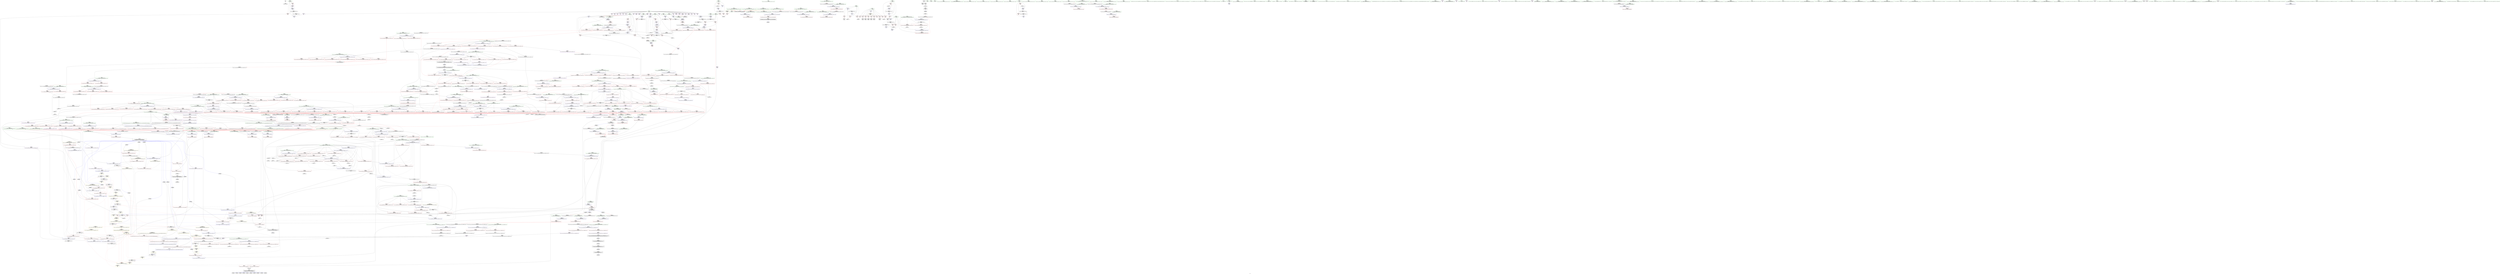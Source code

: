 digraph "SVFG" {
	label="SVFG";

	Node0x5622f8364ff0 [shape=record,color=grey,label="{NodeID: 0\nNullPtr}"];
	Node0x5622f8364ff0 -> Node0x5622f83c5450[style=solid];
	Node0x5622f83cd6a0 [shape=record,color=red,label="{NodeID: 443\n615\<--614\n\<--call5\n_ZSt11__make_heapIPdN9__gnu_cxx5__ops15_Iter_less_iterEEvT_S4_RT0_\n|{<s0>30}}"];
	Node0x5622f83cd6a0:s0 -> Node0x5622f84c90a0[style=solid,color=red];
	Node0x5622f844c1d0 [shape=record,color=black,label="{NodeID: 1218\nMR_32V_2 = PHI(MR_32V_3, MR_32V_1, )\npts\{47 \}\n}"];
	Node0x5622f844c1d0 -> Node0x5622f83e70a0[style=dashed];
	Node0x5622f83c18c0 [shape=record,color=green,label="{NodeID: 111\n654\<--655\n__first.addr\<--__first.addr_field_insensitive\n_ZSt10__pop_heapIPdN9__gnu_cxx5__ops15_Iter_less_iterEEvT_S4_S4_RT0_\n}"];
	Node0x5622f83c18c0 -> Node0x5622f83cdb80[style=solid];
	Node0x5622f83c18c0 -> Node0x5622f83cdc50[style=solid];
	Node0x5622f83c18c0 -> Node0x5622f83cdd20[style=solid];
	Node0x5622f83c18c0 -> Node0x5622f83e9530[style=solid];
	Node0x5622f84c6250 [shape=record,color=black,label="{NodeID: 1661\n1061 = PHI(691, )\n}"];
	Node0x5622f84c6250 -> Node0x5622f83e2ed0[style=solid];
	Node0x5622f83e2e00 [shape=record,color=red,label="{NodeID: 554\n1058\<--1057\n\<--call\n_ZSt4swapIdENSt9enable_ifIXsr6__and_ISt6__not_ISt15__is_tuple_likeIT_EESt21is_move_constructibleIS3_ESt18is_move_assignableIS3_EEE5valueEvE4typeERS3_SC_\n}"];
	Node0x5622f83e2e00 -> Node0x5622f83ebdd0[style=solid];
	Node0x5622f845a580 [shape=record,color=yellow,style=double,label="{NodeID: 1329\n127V_1 = ENCHI(MR_127V_0)\npts\{576 712 837 1053 1085 1207 \}\nFun[_ZSt10__pop_heapIPdN9__gnu_cxx5__ops15_Iter_less_iterEEvT_S4_S4_RT0_]}"];
	Node0x5622f845a580 -> Node0x5622f83ce130[style=dashed];
	Node0x5622f845a580 -> Node0x5622f83ce200[style=dashed];
	Node0x5622f845a580 -> Node0x5622f83ce2d0[style=dashed];
	Node0x5622f83c5f10 [shape=record,color=black,label="{NodeID: 222\n314\<--312\nsub.ptr.rhs.cast\<--\n_ZSt16__introsort_loopIPdlN9__gnu_cxx5__ops15_Iter_less_iterEEvT_S4_T0_T1_\n}"];
	Node0x5622f83c5f10 -> Node0x5622f8404920[style=solid];
	Node0x5622f83e8830 [shape=record,color=blue,label="{NodeID: 665\n492\<--502\n__i\<--\n_ZSt13__heap_selectIPdN9__gnu_cxx5__ops15_Iter_less_iterEEvT_S4_S4_T0_\n}"];
	Node0x5622f83e8830 -> Node0x5622f8442fb0[style=dashed];
	Node0x5622f83d3a40 [shape=record,color=red,label="{NodeID: 333\n58\<--24\n\<--t\nmain\n}"];
	Node0x5622f83d3a40 -> Node0x5622f840ec70[style=solid];
	Node0x5622f8406420 [shape=record,color=grey,label="{NodeID: 1108\n879 = Binary(878, 549, )\n}"];
	Node0x5622f8406420 -> Node0x5622f8405520[style=solid];
	Node0x5622f83bd9d0 [shape=record,color=green,label="{NodeID: 1\n5\<--1\n\<--dummyObj\nCan only get source location for instruction, argument, global var or function.}"];
	Node0x5622f83cd770 [shape=record,color=red,label="{NodeID: 444\n642\<--633\nthis1\<--this.addr\n_ZNK9__gnu_cxx5__ops15_Iter_less_iterclIPdS3_EEbT_T0_\n}"];
	Node0x5622f844c6d0 [shape=record,color=black,label="{NodeID: 1219\nMR_34V_2 = PHI(MR_34V_4, MR_34V_1, )\npts\{49 \}\n}"];
	Node0x5622f844c6d0 -> Node0x5622f83e7170[style=dashed];
	Node0x5622f83c1990 [shape=record,color=green,label="{NodeID: 112\n656\<--657\n__last.addr\<--__last.addr_field_insensitive\n_ZSt10__pop_heapIPdN9__gnu_cxx5__ops15_Iter_less_iterEEvT_S4_S4_RT0_\n}"];
	Node0x5622f83c1990 -> Node0x5622f83cddf0[style=solid];
	Node0x5622f83c1990 -> Node0x5622f83e9600[style=solid];
	Node0x5622f84c6390 [shape=record,color=black,label="{NodeID: 1662\n1065 = PHI(691, )\n}"];
	Node0x5622f84c6390 -> Node0x5622f83e2fa0[style=solid];
	Node0x5622f83e2ed0 [shape=record,color=red,label="{NodeID: 555\n1062\<--1061\n\<--call1\n_ZSt4swapIdENSt9enable_ifIXsr6__and_ISt6__not_ISt15__is_tuple_likeIT_EESt21is_move_constructibleIS3_ESt18is_move_assignableIS3_EEE5valueEvE4typeERS3_SC_\n}"];
	Node0x5622f83e2ed0 -> Node0x5622f83ebea0[style=solid];
	Node0x5622f845a720 [shape=record,color=yellow,style=double,label="{NodeID: 1330\n2V_1 = ENCHI(MR_2V_0)\npts\{6 \}\nFun[main]}"];
	Node0x5622f845a720 -> Node0x5622f83d3220[style=dashed];
	Node0x5622f845a720 -> Node0x5622f83d32f0[style=dashed];
	Node0x5622f845a720 -> Node0x5622f83d33c0[style=dashed];
	Node0x5622f845a720 -> Node0x5622f83d3490[style=dashed];
	Node0x5622f845a720 -> Node0x5622f83d3560[style=dashed];
	Node0x5622f845a720 -> Node0x5622f83d3630[style=dashed];
	Node0x5622f845a720 -> Node0x5622f83d3700[style=dashed];
	Node0x5622f845a720 -> Node0x5622f83d37d0[style=dashed];
	Node0x5622f845a720 -> Node0x5622f83d38a0[style=dashed];
	Node0x5622f83c5fe0 [shape=record,color=black,label="{NodeID: 223\n359\<--355\ncast\<--\n_ZSt4__lgl\n}"];
	Node0x5622f83e8900 [shape=record,color=blue,label="{NodeID: 666\n492\<--524\n__i\<--incdec.ptr\n_ZSt13__heap_selectIPdN9__gnu_cxx5__ops15_Iter_less_iterEEvT_S4_S4_T0_\n}"];
	Node0x5622f83e8900 -> Node0x5622f8442fb0[style=dashed];
	Node0x5622f83d3b10 [shape=record,color=red,label="{NodeID: 334\n199\<--24\n\<--t\nmain\n}"];
	Node0x5622f84065a0 [shape=record,color=grey,label="{NodeID: 1109\n361 = Binary(362, 360, )\n}"];
	Node0x5622f84065a0 -> Node0x5622f83c6180[style=solid];
	Node0x5622f83bda60 [shape=record,color=green,label="{NodeID: 2\n11\<--1\n.str\<--dummyObj\nGlob }"];
	Node0x5622f83cd840 [shape=record,color=red,label="{NodeID: 445\n643\<--635\n\<--__it1.addr\n_ZNK9__gnu_cxx5__ops15_Iter_less_iterclIPdS3_EEbT_T0_\n}"];
	Node0x5622f83cd840 -> Node0x5622f83cd9e0[style=solid];
	Node0x5622f83c1a60 [shape=record,color=green,label="{NodeID: 113\n658\<--659\n__result.addr\<--__result.addr_field_insensitive\n_ZSt10__pop_heapIPdN9__gnu_cxx5__ops15_Iter_less_iterEEvT_S4_S4_RT0_\n}"];
	Node0x5622f83c1a60 -> Node0x5622f83cdec0[style=solid];
	Node0x5622f83c1a60 -> Node0x5622f83cdf90[style=solid];
	Node0x5622f83c1a60 -> Node0x5622f83e96d0[style=solid];
	Node0x5622f84c64d0 [shape=record,color=black,label="{NodeID: 1663\n1109 = PHI(629, )\n}"];
	Node0x5622f83e2fa0 [shape=record,color=red,label="{NodeID: 556\n1066\<--1065\n\<--call2\n_ZSt4swapIdENSt9enable_ifIXsr6__and_ISt6__not_ISt15__is_tuple_likeIT_EESt21is_move_constructibleIS3_ESt18is_move_assignableIS3_EEE5valueEvE4typeERS3_SC_\n}"];
	Node0x5622f83e2fa0 -> Node0x5622f83ebf70[style=solid];
	Node0x5622f83c60b0 [shape=record,color=black,label="{NodeID: 224\n360\<--355\nconv\<--\n_ZSt4__lgl\n}"];
	Node0x5622f83c60b0 -> Node0x5622f84065a0[style=solid];
	Node0x5622f83e89d0 [shape=record,color=blue,label="{NodeID: 667\n532\<--529\n__first.addr\<--__first\n_ZSt11__sort_heapIPdN9__gnu_cxx5__ops15_Iter_less_iterEEvT_S4_RT0_\n}"];
	Node0x5622f83e89d0 -> Node0x5622f83cc590[style=dashed];
	Node0x5622f83e89d0 -> Node0x5622f83cc660[style=dashed];
	Node0x5622f83d3be0 [shape=record,color=red,label="{NodeID: 335\n207\<--24\n\<--t\nmain\n}"];
	Node0x5622f83d3be0 -> Node0x5622f83dc4e0[style=solid];
	Node0x5622f8406720 [shape=record,color=grey,label="{NodeID: 1110\n625 = Binary(624, 333, )\n}"];
	Node0x5622f8406720 -> Node0x5622f83e91f0[style=solid];
	Node0x5622f83bdd10 [shape=record,color=green,label="{NodeID: 3\n13\<--1\n.str.1\<--dummyObj\nGlob }"];
	Node0x5622f83cd910 [shape=record,color=red,label="{NodeID: 446\n645\<--637\n\<--__it2.addr\n_ZNK9__gnu_cxx5__ops15_Iter_less_iterclIPdS3_EEbT_T0_\n}"];
	Node0x5622f83cd910 -> Node0x5622f83cdab0[style=solid];
	Node0x5622f83c1b30 [shape=record,color=green,label="{NodeID: 114\n660\<--661\n__comp.addr\<--__comp.addr_field_insensitive\n_ZSt10__pop_heapIPdN9__gnu_cxx5__ops15_Iter_less_iterEEvT_S4_S4_RT0_\n}"];
	Node0x5622f83c1b30 -> Node0x5622f83ce060[style=solid];
	Node0x5622f83c1b30 -> Node0x5622f83e97a0[style=solid];
	Node0x5622f84c65e0 [shape=record,color=black,label="{NodeID: 1664\n1112 = PHI(691, )\n}"];
	Node0x5622f84c65e0 -> Node0x5622f83e3bd0[style=solid];
	Node0x5622f83e3070 [shape=record,color=red,label="{NodeID: 557\n1094\<--1078\n\<--__first.addr\n_ZSt16__insertion_sortIPdN9__gnu_cxx5__ops15_Iter_less_iterEEvT_S4_T0_\n}"];
	Node0x5622f83e3070 -> Node0x5622f83ddfe0[style=solid];
	Node0x5622f83c6180 [shape=record,color=black,label="{NodeID: 225\n349\<--361\n_ZSt4__lgl_ret\<--sub\n_ZSt4__lgl\n|{<s0>10}}"];
	Node0x5622f83c6180:s0 -> Node0x5622f84c4320[style=solid,color=blue];
	Node0x5622f83e8aa0 [shape=record,color=blue,label="{NodeID: 668\n534\<--530\n__last.addr\<--__last\n_ZSt11__sort_heapIPdN9__gnu_cxx5__ops15_Iter_less_iterEEvT_S4_RT0_\n}"];
	Node0x5622f83e8aa0 -> Node0x5622f843dab0[style=dashed];
	Node0x5622f83d3cb0 [shape=record,color=red,label="{NodeID: 336\n66\<--26\n\<--i\nmain\n}"];
	Node0x5622f83d3cb0 -> Node0x5622f840ef70[style=solid];
	Node0x5622f83da3e0 [shape=record,color=grey,label="{NodeID: 1111\n78 = Binary(77, 56, )\n}"];
	Node0x5622f83da3e0 -> Node0x5622f83e63a0[style=solid];
	Node0x5622f83bddd0 [shape=record,color=green,label="{NodeID: 4\n15\<--1\n.str.2\<--dummyObj\nGlob }"];
	Node0x5622f83cd9e0 [shape=record,color=red,label="{NodeID: 447\n644\<--643\n\<--\n_ZNK9__gnu_cxx5__ops15_Iter_less_iterclIPdS3_EEbT_T0_\n}"];
	Node0x5622f83cd9e0 -> Node0x5622f840f3f0[style=solid];
	Node0x5622f83c65e0 [shape=record,color=green,label="{NodeID: 115\n662\<--663\n__value\<--__value_field_insensitive\n_ZSt10__pop_heapIPdN9__gnu_cxx5__ops15_Iter_less_iterEEvT_S4_S4_RT0_\n|{|<s1>33}}"];
	Node0x5622f83c65e0 -> Node0x5622f83e9870[style=solid];
	Node0x5622f83c65e0:s1 -> Node0x5622f84cd480[style=solid,color=red];
	Node0x5622f84c6750 [shape=record,color=black,label="{NodeID: 1665\n1119 = PHI(1176, )\n}"];
	Node0x5622f83e3140 [shape=record,color=red,label="{NodeID: 558\n1099\<--1078\n\<--__first.addr\n_ZSt16__insertion_sortIPdN9__gnu_cxx5__ops15_Iter_less_iterEEvT_S4_T0_\n}"];
	Node0x5622f83e3140 -> Node0x5622f83d19c0[style=solid];
	Node0x5622f845a9f0 [shape=record,color=yellow,style=double,label="{NodeID: 1333\n8V_1 = ENCHI(MR_8V_0)\npts\{23 \}\nFun[main]}"];
	Node0x5622f845a9f0 -> Node0x5622f83d3970[style=dashed];
	Node0x5622f83c6250 [shape=record,color=black,label="{NodeID: 226\n383\<--381\nsub.ptr.lhs.cast\<--\n_ZSt22__final_insertion_sortIPdN9__gnu_cxx5__ops15_Iter_less_iterEEvT_S4_T0_\n}"];
	Node0x5622f83c6250 -> Node0x5622f83dcae0[style=solid];
	Node0x5622f83e8b70 [shape=record,color=blue,label="{NodeID: 669\n536\<--531\n__comp.addr\<--__comp\n_ZSt11__sort_heapIPdN9__gnu_cxx5__ops15_Iter_less_iterEEvT_S4_RT0_\n}"];
	Node0x5622f83e8b70 -> Node0x5622f83cca70[style=dashed];
	Node0x5622f83d3d80 [shape=record,color=red,label="{NodeID: 337\n70\<--26\n\<--i\nmain\n}"];
	Node0x5622f83d3d80 -> Node0x5622f83c5620[style=solid];
	Node0x5622f83da560 [shape=record,color=grey,label="{NodeID: 1112\n750 = Binary(749, 333, )\n}"];
	Node0x5622f83da560 -> Node0x5622f83ea090[style=solid];
	Node0x5622f83bde90 [shape=record,color=green,label="{NodeID: 5\n56\<--1\n\<--dummyObj\nCan only get source location for instruction, argument, global var or function.}"];
	Node0x5622f83cdab0 [shape=record,color=red,label="{NodeID: 448\n646\<--645\n\<--\n_ZNK9__gnu_cxx5__ops15_Iter_less_iterclIPdS3_EEbT_T0_\n}"];
	Node0x5622f83cdab0 -> Node0x5622f840f3f0[style=solid];
	Node0x5622f83c66b0 [shape=record,color=green,label="{NodeID: 116\n664\<--665\nagg.tmp\<--agg.tmp_field_insensitive\n_ZSt10__pop_heapIPdN9__gnu_cxx5__ops15_Iter_less_iterEEvT_S4_S4_RT0_\n}"];
	Node0x5622f84c6860 [shape=record,color=black,label="{NodeID: 1666\n1122 = PHI(691, )\n}"];
	Node0x5622f84c6860 -> Node0x5622f83e3ca0[style=solid];
	Node0x5622f83e3210 [shape=record,color=red,label="{NodeID: 559\n1108\<--1078\n\<--__first.addr\n_ZSt16__insertion_sortIPdN9__gnu_cxx5__ops15_Iter_less_iterEEvT_S4_T0_\n|{<s0>63}}"];
	Node0x5622f83e3210:s0 -> Node0x5622f84ca860[style=solid,color=red];
	Node0x5622f83c6320 [shape=record,color=black,label="{NodeID: 227\n384\<--382\nsub.ptr.rhs.cast\<--\n_ZSt22__final_insertion_sortIPdN9__gnu_cxx5__ops15_Iter_less_iterEEvT_S4_T0_\n}"];
	Node0x5622f83c6320 -> Node0x5622f83dcae0[style=solid];
	Node0x5622f83e8c40 [shape=record,color=blue,label="{NodeID: 670\n534\<--552\n__last.addr\<--incdec.ptr\n_ZSt11__sort_heapIPdN9__gnu_cxx5__ops15_Iter_less_iterEEvT_S4_RT0_\n}"];
	Node0x5622f83e8c40 -> Node0x5622f83cc8d0[style=dashed];
	Node0x5622f83e8c40 -> Node0x5622f83cc9a0[style=dashed];
	Node0x5622f83e8c40 -> Node0x5622f843dab0[style=dashed];
	Node0x5622f83d3e50 [shape=record,color=red,label="{NodeID: 338\n77\<--26\n\<--i\nmain\n}"];
	Node0x5622f83d3e50 -> Node0x5622f83da3e0[style=solid];
	Node0x5622f83da6e0 [shape=record,color=grey,label="{NodeID: 1113\n190 = Binary(189, 191, )\n}"];
	Node0x5622f83da6e0 -> Node0x5622f83e73e0[style=solid];
	Node0x5622f83be700 [shape=record,color=green,label="{NodeID: 6\n191\<--1\n\<--dummyObj\nCan only get source location for instruction, argument, global var or function.}"];
	Node0x5622f83cdb80 [shape=record,color=red,label="{NodeID: 449\n674\<--654\n\<--__first.addr\n_ZSt10__pop_heapIPdN9__gnu_cxx5__ops15_Iter_less_iterEEvT_S4_S4_RT0_\n|{<s0>32}}"];
	Node0x5622f83cdb80:s0 -> Node0x5622f84cd480[style=solid,color=red];
	Node0x5622f83c6780 [shape=record,color=green,label="{NodeID: 117\n693\<--694\n__t.addr\<--__t.addr_field_insensitive\n_ZSt4moveIRdEONSt16remove_referenceIT_E4typeEOS2_\n}"];
	Node0x5622f83c6780 -> Node0x5622f83ce3a0[style=solid];
	Node0x5622f83c6780 -> Node0x5622f83e9a10[style=solid];
	Node0x5622f84c69d0 [shape=record,color=black,label="{NodeID: 1667\n1190 = PHI(1273, )\n|{<s0>73}}"];
	Node0x5622f84c69d0:s0 -> Node0x5622f84cc080[style=solid,color=red];
	Node0x5622f83e32e0 [shape=record,color=red,label="{NodeID: 560\n1115\<--1078\n\<--__first.addr\n_ZSt16__insertion_sortIPdN9__gnu_cxx5__ops15_Iter_less_iterEEvT_S4_T0_\n|{<s0>65}}"];
	Node0x5622f83e32e0:s0 -> Node0x5622f84cef30[style=solid,color=red];
	Node0x5622f83c63f0 [shape=record,color=black,label="{NodeID: 228\n456\<--454\nsub.ptr.lhs.cast\<--\n_ZSt27__unguarded_partition_pivotIPdN9__gnu_cxx5__ops15_Iter_less_iterEET_S4_S4_T0_\n}"];
	Node0x5622f83c63f0 -> Node0x5622f83dc7e0[style=solid];
	Node0x5622f83e8d10 [shape=record,color=blue,label="{NodeID: 671\n565\<--562\n__first.addr\<--__first\n_ZSt11__make_heapIPdN9__gnu_cxx5__ops15_Iter_less_iterEEvT_S4_RT0_\n}"];
	Node0x5622f83e8d10 -> Node0x5622f83ccb40[style=dashed];
	Node0x5622f83e8d10 -> Node0x5622f83ccc10[style=dashed];
	Node0x5622f83e8d10 -> Node0x5622f83ccce0[style=dashed];
	Node0x5622f83e8d10 -> Node0x5622f83ccdb0[style=dashed];
	Node0x5622f83d3f20 [shape=record,color=red,label="{NodeID: 339\n83\<--28\n\<--i6\nmain\n}"];
	Node0x5622f83d3f20 -> Node0x5622f83dd6e0[style=solid];
	Node0x5622f83da860 [shape=record,color=grey,label="{NodeID: 1114\n745 = Binary(744, 549, )\n}"];
	Node0x5622f83be790 [shape=record,color=green,label="{NodeID: 7\n267\<--1\n\<--dummyObj\nCan only get source location for instruction, argument, global var or function.}"];
	Node0x5622f83cdc50 [shape=record,color=red,label="{NodeID: 450\n679\<--654\n\<--__first.addr\n_ZSt10__pop_heapIPdN9__gnu_cxx5__ops15_Iter_less_iterEEvT_S4_S4_RT0_\n|{<s0>34}}"];
	Node0x5622f83cdc50:s0 -> Node0x5622f84c8b90[style=solid,color=red];
	Node0x5622f844e4d0 [shape=record,color=black,label="{NodeID: 1225\nMR_4V_2 = PHI(MR_4V_1, MR_4V_3, )\npts\{10 \}\n|{<s0>23|<s1>56|<s2>57|<s3>58}}"];
	Node0x5622f844e4d0:s0 -> Node0x5622f83f3d30[style=dashed,color=blue];
	Node0x5622f844e4d0:s1 -> Node0x5622f8458be0[style=dashed,color=red];
	Node0x5622f844e4d0:s2 -> Node0x5622f8458be0[style=dashed,color=red];
	Node0x5622f844e4d0:s3 -> Node0x5622f845c8e0[style=dashed,color=red];
	Node0x5622f83c6850 [shape=record,color=green,label="{NodeID: 118\n703\<--704\n__comp\<--__comp_field_insensitive\n_ZSt13__adjust_heapIPdldN9__gnu_cxx5__ops15_Iter_less_iterEEvT_T0_S5_T1_T2_\n|{<s0>35|<s1>38}}"];
	Node0x5622f83c6850:s0 -> Node0x5622f84c9c80[style=solid,color=red];
	Node0x5622f83c6850:s1 -> Node0x5622f84caf10[style=solid,color=red];
	Node0x5622f84c6b10 [shape=record,color=black,label="{NodeID: 1668\n1194 = PHI(1273, )\n|{<s0>73}}"];
	Node0x5622f84c6b10:s0 -> Node0x5622f84cc190[style=solid,color=red];
	Node0x5622f83e33b0 [shape=record,color=red,label="{NodeID: 561\n1124\<--1078\n\<--__first.addr\n_ZSt16__insertion_sortIPdN9__gnu_cxx5__ops15_Iter_less_iterEEvT_S4_T0_\n}"];
	Node0x5622f83e33b0 -> Node0x5622f83ec380[style=solid];
	Node0x5622f83c64c0 [shape=record,color=black,label="{NodeID: 229\n457\<--455\nsub.ptr.rhs.cast\<--\n_ZSt27__unguarded_partition_pivotIPdN9__gnu_cxx5__ops15_Iter_less_iterEET_S4_S4_T0_\n}"];
	Node0x5622f83c64c0 -> Node0x5622f83dc7e0[style=solid];
	Node0x5622f83e8de0 [shape=record,color=blue,label="{NodeID: 672\n567\<--563\n__last.addr\<--__last\n_ZSt11__make_heapIPdN9__gnu_cxx5__ops15_Iter_less_iterEEvT_S4_RT0_\n}"];
	Node0x5622f83e8de0 -> Node0x5622f83cce80[style=dashed];
	Node0x5622f83e8de0 -> Node0x5622f83ccf50[style=dashed];
	Node0x5622f83d3ff0 [shape=record,color=red,label="{NodeID: 340\n87\<--28\n\<--i6\nmain\n}"];
	Node0x5622f83d3ff0 -> Node0x5622f83c56f0[style=solid];
	Node0x5622f83da9e0 [shape=record,color=grey,label="{NodeID: 1115\n738 = Binary(272, 737, )\n}"];
	Node0x5622f83da9e0 -> Node0x5622f83e9fc0[style=solid];
	Node0x5622f83be850 [shape=record,color=green,label="{NodeID: 8\n272\<--1\n\<--dummyObj\nCan only get source location for instruction, argument, global var or function.}"];
	Node0x5622f83cdd20 [shape=record,color=red,label="{NodeID: 451\n681\<--654\n\<--__first.addr\n_ZSt10__pop_heapIPdN9__gnu_cxx5__ops15_Iter_less_iterEEvT_S4_S4_RT0_\n}"];
	Node0x5622f83cdd20 -> Node0x5622f83cede0[style=solid];
	Node0x5622f83c6920 [shape=record,color=green,label="{NodeID: 119\n705\<--706\n__first.addr\<--__first.addr_field_insensitive\n_ZSt13__adjust_heapIPdldN9__gnu_cxx5__ops15_Iter_less_iterEEvT_T0_S5_T1_T2_\n}"];
	Node0x5622f83c6920 -> Node0x5622f83ce470[style=solid];
	Node0x5622f83c6920 -> Node0x5622f83ce540[style=solid];
	Node0x5622f83c6920 -> Node0x5622f83ce610[style=solid];
	Node0x5622f83c6920 -> Node0x5622f83de410[style=solid];
	Node0x5622f83c6920 -> Node0x5622f83de4e0[style=solid];
	Node0x5622f83c6920 -> Node0x5622f83de5b0[style=solid];
	Node0x5622f83c6920 -> Node0x5622f83de680[style=solid];
	Node0x5622f83c6920 -> Node0x5622f83e9ae0[style=solid];
	Node0x5622f84c6c50 [shape=record,color=black,label="{NodeID: 1669\n1196 = PHI(1248, )\n}"];
	Node0x5622f84c6c50 -> Node0x5622f83cf1f0[style=solid];
	Node0x5622f83e3480 [shape=record,color=red,label="{NodeID: 562\n1095\<--1080\n\<--__last.addr\n_ZSt16__insertion_sortIPdN9__gnu_cxx5__ops15_Iter_less_iterEEvT_S4_T0_\n}"];
	Node0x5622f83e3480 -> Node0x5622f83ddfe0[style=solid];
	Node0x5622f83ce6d0 [shape=record,color=black,label="{NodeID: 230\n436\<--476\n_ZSt27__unguarded_partition_pivotIPdN9__gnu_cxx5__ops15_Iter_less_iterEET_S4_S4_T0__ret\<--call\n_ZSt27__unguarded_partition_pivotIPdN9__gnu_cxx5__ops15_Iter_less_iterEET_S4_S4_T0_\n|{<s0>14}}"];
	Node0x5622f83ce6d0:s0 -> Node0x5622f84c4490[style=solid,color=blue];
	Node0x5622f83e8eb0 [shape=record,color=blue,label="{NodeID: 673\n569\<--564\n__comp.addr\<--__comp\n_ZSt11__make_heapIPdN9__gnu_cxx5__ops15_Iter_less_iterEEvT_S4_RT0_\n}"];
	Node0x5622f83e8eb0 -> Node0x5622f83cd020[style=dashed];
	Node0x5622f83d40c0 [shape=record,color=red,label="{NodeID: 341\n94\<--28\n\<--i6\nmain\n}"];
	Node0x5622f83d40c0 -> Node0x5622f8406120[style=solid];
	Node0x5622f83dab60 [shape=record,color=grey,label="{NodeID: 1116\n772 = Binary(771, 272, )\n}"];
	Node0x5622f83dab60 -> Node0x5622f83dd860[style=solid];
	Node0x5622f83be950 [shape=record,color=green,label="{NodeID: 9\n318\<--1\n\<--dummyObj\nCan only get source location for instruction, argument, global var or function.}"];
	Node0x5622f83cddf0 [shape=record,color=red,label="{NodeID: 452\n680\<--656\n\<--__last.addr\n_ZSt10__pop_heapIPdN9__gnu_cxx5__ops15_Iter_less_iterEEvT_S4_S4_RT0_\n}"];
	Node0x5622f83cddf0 -> Node0x5622f83ced10[style=solid];
	Node0x5622f83c69f0 [shape=record,color=green,label="{NodeID: 120\n707\<--708\n__holeIndex.addr\<--__holeIndex.addr_field_insensitive\n_ZSt13__adjust_heapIPdldN9__gnu_cxx5__ops15_Iter_less_iterEEvT_T0_S5_T1_T2_\n}"];
	Node0x5622f83c69f0 -> Node0x5622f83de750[style=solid];
	Node0x5622f83c69f0 -> Node0x5622f83de820[style=solid];
	Node0x5622f83c69f0 -> Node0x5622f83de8f0[style=solid];
	Node0x5622f83c69f0 -> Node0x5622f83de9c0[style=solid];
	Node0x5622f83c69f0 -> Node0x5622f83dea90[style=solid];
	Node0x5622f83c69f0 -> Node0x5622f83e9bb0[style=solid];
	Node0x5622f83c69f0 -> Node0x5622f83ea230[style=solid];
	Node0x5622f83c69f0 -> Node0x5622f83ea4a0[style=solid];
	Node0x5622f84c6d90 [shape=record,color=black,label="{NodeID: 1670\n1212 = PHI(691, )\n}"];
	Node0x5622f84c6d90 -> Node0x5622f83e4b40[style=solid];
	Node0x5622f83e3550 [shape=record,color=red,label="{NodeID: 563\n1104\<--1080\n\<--__last.addr\n_ZSt16__insertion_sortIPdN9__gnu_cxx5__ops15_Iter_less_iterEEvT_S4_T0_\n}"];
	Node0x5622f83e3550 -> Node0x5622f840edf0[style=solid];
	Node0x5622f83ce760 [shape=record,color=black,label="{NodeID: 231\n544\<--542\nsub.ptr.lhs.cast\<--\n_ZSt11__sort_heapIPdN9__gnu_cxx5__ops15_Iter_less_iterEEvT_S4_RT0_\n}"];
	Node0x5622f83ce760 -> Node0x5622f83dba60[style=solid];
	Node0x5622f83e8f80 [shape=record,color=blue,label="{NodeID: 674\n571\<--596\n__len\<--sub.ptr.div4\n_ZSt11__make_heapIPdN9__gnu_cxx5__ops15_Iter_less_iterEEvT_S4_RT0_\n}"];
	Node0x5622f83e8f80 -> Node0x5622f83cd0f0[style=dashed];
	Node0x5622f83e8f80 -> Node0x5622f83cd1c0[style=dashed];
	Node0x5622f83e8f80 -> Node0x5622f84520d0[style=dashed];
	Node0x5622f83d4190 [shape=record,color=red,label="{NodeID: 342\n143\<--30\n\<--DW\nmain\n}"];
	Node0x5622f83d4190 -> Node0x5622f83dbd60[style=solid];
	Node0x5622f83dace0 [shape=record,color=grey,label="{NodeID: 1117\n771 = Binary(770, 272, )\n}"];
	Node0x5622f83dace0 -> Node0x5622f83dab60[style=solid];
	Node0x5622f83bea50 [shape=record,color=green,label="{NodeID: 10\n322\<--1\n\<--dummyObj\nCan only get source location for instruction, argument, global var or function.|{<s0>34}}"];
	Node0x5622f83bea50:s0 -> Node0x5622f84c8da0[style=solid,color=red];
	Node0x5622f83cdec0 [shape=record,color=red,label="{NodeID: 453\n670\<--658\n\<--__result.addr\n_ZSt10__pop_heapIPdN9__gnu_cxx5__ops15_Iter_less_iterEEvT_S4_S4_RT0_\n|{<s0>31}}"];
	Node0x5622f83cdec0:s0 -> Node0x5622f84cd480[style=solid,color=red];
	Node0x5622f844f3d0 [shape=record,color=black,label="{NodeID: 1228\nMR_4V_2 = PHI(MR_4V_1, MR_4V_3, )\npts\{10 \}\n|{<s0>17|<s1>19}}"];
	Node0x5622f844f3d0:s0 -> Node0x5622f83f37b0[style=dashed,color=blue];
	Node0x5622f844f3d0:s1 -> Node0x5622f843a4b0[style=dashed,color=blue];
	Node0x5622f83c6ac0 [shape=record,color=green,label="{NodeID: 121\n709\<--710\n__len.addr\<--__len.addr_field_insensitive\n_ZSt13__adjust_heapIPdldN9__gnu_cxx5__ops15_Iter_less_iterEEvT_T0_S5_T1_T2_\n}"];
	Node0x5622f83c6ac0 -> Node0x5622f83deb60[style=solid];
	Node0x5622f83c6ac0 -> Node0x5622f83dec30[style=solid];
	Node0x5622f83c6ac0 -> Node0x5622f83ded00[style=solid];
	Node0x5622f83c6ac0 -> Node0x5622f83e9c80[style=solid];
	Node0x5622f84c6ed0 [shape=record,color=black,label="{NodeID: 1671\n1222 = PHI(1359, )\n}"];
	Node0x5622f83e3620 [shape=record,color=red,label="{NodeID: 564\n1103\<--1082\n\<--__i\n_ZSt16__insertion_sortIPdN9__gnu_cxx5__ops15_Iter_less_iterEEvT_S4_T0_\n}"];
	Node0x5622f83e3620 -> Node0x5622f840edf0[style=solid];
	Node0x5622f83ce830 [shape=record,color=black,label="{NodeID: 232\n545\<--543\nsub.ptr.rhs.cast\<--\n_ZSt11__sort_heapIPdN9__gnu_cxx5__ops15_Iter_less_iterEEvT_S4_RT0_\n}"];
	Node0x5622f83ce830 -> Node0x5622f83dba60[style=solid];
	Node0x5622f83e9050 [shape=record,color=blue,label="{NodeID: 675\n573\<--600\n__parent\<--div\n_ZSt11__make_heapIPdN9__gnu_cxx5__ops15_Iter_less_iterEEvT_S4_RT0_\n}"];
	Node0x5622f83e9050 -> Node0x5622f83cd290[style=dashed];
	Node0x5622f83e9050 -> Node0x5622f83cd360[style=dashed];
	Node0x5622f83e9050 -> Node0x5622f83cd430[style=dashed];
	Node0x5622f83e9050 -> Node0x5622f83cd500[style=dashed];
	Node0x5622f83e9050 -> Node0x5622f83e91f0[style=dashed];
	Node0x5622f83e9050 -> Node0x5622f84525d0[style=dashed];
	Node0x5622f83d4260 [shape=record,color=red,label="{NodeID: 343\n200\<--30\n\<--DW\nmain\n}"];
	Node0x5622f83dae60 [shape=record,color=grey,label="{NodeID: 1118\n766 = Binary(765, 549, )\n}"];
	Node0x5622f83dae60 -> Node0x5622f83dd9e0[style=solid];
	Node0x5622f83beb50 [shape=record,color=green,label="{NodeID: 11\n333\<--1\n\<--dummyObj\nCan only get source location for instruction, argument, global var or function.}"];
	Node0x5622f83cdf90 [shape=record,color=red,label="{NodeID: 454\n677\<--658\n\<--__result.addr\n_ZSt10__pop_heapIPdN9__gnu_cxx5__ops15_Iter_less_iterEEvT_S4_S4_RT0_\n}"];
	Node0x5622f83cdf90 -> Node0x5622f83e9940[style=solid];
	Node0x5622f844f8d0 [shape=record,color=black,label="{NodeID: 1229\nMR_206V_2 = PHI(MR_206V_1, MR_206V_4, )\npts\{1083 \}\n}"];
	Node0x5622f83c6b90 [shape=record,color=green,label="{NodeID: 122\n711\<--712\n__value.addr\<--__value.addr_field_insensitive\n_ZSt13__adjust_heapIPdldN9__gnu_cxx5__ops15_Iter_less_iterEEvT_T0_S5_T1_T2_\n|{|<s1>40}}"];
	Node0x5622f83c6b90 -> Node0x5622f83e9d50[style=solid];
	Node0x5622f83c6b90:s1 -> Node0x5622f84cd480[style=solid,color=red];
	Node0x5622f84c6fe0 [shape=record,color=black,label="{NodeID: 1672\n1227 = PHI(691, )\n}"];
	Node0x5622f84c6fe0 -> Node0x5622f83e4c10[style=solid];
	Node0x5622f83e36f0 [shape=record,color=red,label="{NodeID: 565\n1107\<--1082\n\<--__i\n_ZSt16__insertion_sortIPdN9__gnu_cxx5__ops15_Iter_less_iterEEvT_S4_T0_\n|{<s0>63}}"];
	Node0x5622f83e36f0:s0 -> Node0x5622f84ca4e0[style=solid,color=red];
	Node0x5622f83ce900 [shape=record,color=black,label="{NodeID: 233\n584\<--582\nsub.ptr.lhs.cast\<--\n_ZSt11__make_heapIPdN9__gnu_cxx5__ops15_Iter_less_iterEEvT_S4_RT0_\n}"];
	Node0x5622f83ce900 -> Node0x5622f8405fa0[style=solid];
	Node0x5622f83e9120 [shape=record,color=blue,label="{NodeID: 676\n575\<--609\n__value\<--\n_ZSt11__make_heapIPdN9__gnu_cxx5__ops15_Iter_less_iterEEvT_S4_RT0_\n}"];
	Node0x5622f83e9120 -> Node0x5622f83cd5d0[style=dashed];
	Node0x5622f83e9120 -> Node0x5622f83cd6a0[style=dashed];
	Node0x5622f83e9120 -> Node0x5622f83e9120[style=dashed];
	Node0x5622f83e9120 -> Node0x5622f8452ad0[style=dashed];
	Node0x5622f83d4330 [shape=record,color=red,label="{NodeID: 344\n189\<--32\n\<--WW\nmain\n}"];
	Node0x5622f83d4330 -> Node0x5622f83da6e0[style=solid];
	Node0x5622f83dafe0 [shape=record,color=grey,label="{NodeID: 1119\n776 = Binary(775, 549, )\n}"];
	Node0x5622f83dafe0 -> Node0x5622f83db160[style=solid];
	Node0x5622f83bec50 [shape=record,color=green,label="{NodeID: 12\n356\<--1\n\<--dummyObj\nCan only get source location for instruction, argument, global var or function.}"];
	Node0x5622f83ce060 [shape=record,color=red,label="{NodeID: 455\n688\<--660\n\<--__comp.addr\n_ZSt10__pop_heapIPdN9__gnu_cxx5__ops15_Iter_less_iterEEvT_S4_S4_RT0_\n}"];
	Node0x5622f844fdd0 [shape=record,color=black,label="{NodeID: 1230\nMR_208V_2 = PHI(MR_208V_1, MR_208V_3, )\npts\{1085 \}\n}"];
	Node0x5622f83c6c60 [shape=record,color=green,label="{NodeID: 123\n713\<--714\n__topIndex\<--__topIndex_field_insensitive\n_ZSt13__adjust_heapIPdldN9__gnu_cxx5__ops15_Iter_less_iterEEvT_T0_S5_T1_T2_\n}"];
	Node0x5622f83c6c60 -> Node0x5622f83dedd0[style=solid];
	Node0x5622f83c6c60 -> Node0x5622f83e9e20[style=solid];
	Node0x5622f84c7150 [shape=record,color=black,label="{NodeID: 1673\n1266 = PHI(1304, )\n|{<s0>81}}"];
	Node0x5622f84c7150:s0 -> Node0x5622f84cacf0[style=solid,color=red];
	Node0x5622f83e37c0 [shape=record,color=red,label="{NodeID: 566\n1111\<--1082\n\<--__i\n_ZSt16__insertion_sortIPdN9__gnu_cxx5__ops15_Iter_less_iterEEvT_S4_T0_\n|{<s0>64}}"];
	Node0x5622f83e37c0:s0 -> Node0x5622f84cd480[style=solid,color=red];
	Node0x5622f83ce9d0 [shape=record,color=black,label="{NodeID: 234\n585\<--583\nsub.ptr.rhs.cast\<--\n_ZSt11__make_heapIPdN9__gnu_cxx5__ops15_Iter_less_iterEEvT_S4_RT0_\n}"];
	Node0x5622f83ce9d0 -> Node0x5622f8405fa0[style=solid];
	Node0x5622f83e91f0 [shape=record,color=blue,label="{NodeID: 677\n573\<--625\n__parent\<--dec\n_ZSt11__make_heapIPdN9__gnu_cxx5__ops15_Iter_less_iterEEvT_S4_RT0_\n}"];
	Node0x5622f83e91f0 -> Node0x5622f83cd290[style=dashed];
	Node0x5622f83e91f0 -> Node0x5622f83cd360[style=dashed];
	Node0x5622f83e91f0 -> Node0x5622f83cd430[style=dashed];
	Node0x5622f83e91f0 -> Node0x5622f83cd500[style=dashed];
	Node0x5622f83e91f0 -> Node0x5622f83e91f0[style=dashed];
	Node0x5622f83e91f0 -> Node0x5622f84525d0[style=dashed];
	Node0x5622f83d4400 [shape=record,color=red,label="{NodeID: 345\n201\<--32\n\<--WW\nmain\n}"];
	Node0x5622f83db160 [shape=record,color=grey,label="{NodeID: 1120\n777 = Binary(272, 776, )\n}"];
	Node0x5622f83db160 -> Node0x5622f83ea300[style=solid];
	Node0x5622f83bed50 [shape=record,color=green,label="{NodeID: 13\n362\<--1\n\<--dummyObj\nCan only get source location for instruction, argument, global var or function.}"];
	Node0x5622f83ce130 [shape=record,color=red,label="{NodeID: 456\n672\<--671\n\<--call\n_ZSt10__pop_heapIPdN9__gnu_cxx5__ops15_Iter_less_iterEEvT_S4_S4_RT0_\n}"];
	Node0x5622f83ce130 -> Node0x5622f83e9870[style=solid];
	Node0x5622f84502d0 [shape=record,color=black,label="{NodeID: 1231\nMR_181V_4 = PHI(MR_181V_5, MR_181V_3, )\npts\{987 \}\n}"];
	Node0x5622f84502d0 -> Node0x5622f83e1e90[style=dashed];
	Node0x5622f84502d0 -> Node0x5622f83e1f60[style=dashed];
	Node0x5622f84502d0 -> Node0x5622f83e2030[style=dashed];
	Node0x5622f84502d0 -> Node0x5622f83e2100[style=dashed];
	Node0x5622f84502d0 -> Node0x5622f83e21d0[style=dashed];
	Node0x5622f84502d0 -> Node0x5622f83e22a0[style=dashed];
	Node0x5622f84502d0 -> Node0x5622f83eb750[style=dashed];
	Node0x5622f84502d0 -> Node0x5622f83eb9c0[style=dashed];
	Node0x5622f83c6d30 [shape=record,color=green,label="{NodeID: 124\n715\<--716\n__secondChild\<--__secondChild_field_insensitive\n_ZSt13__adjust_heapIPdldN9__gnu_cxx5__ops15_Iter_less_iterEEvT_T0_S5_T1_T2_\n}"];
	Node0x5622f83c6d30 -> Node0x5622f83deea0[style=solid];
	Node0x5622f83c6d30 -> Node0x5622f83def70[style=solid];
	Node0x5622f83c6d30 -> Node0x5622f83df040[style=solid];
	Node0x5622f83c6d30 -> Node0x5622f83df110[style=solid];
	Node0x5622f83c6d30 -> Node0x5622f83df1e0[style=solid];
	Node0x5622f83c6d30 -> Node0x5622f83df2b0[style=solid];
	Node0x5622f83c6d30 -> Node0x5622f83df380[style=solid];
	Node0x5622f83c6d30 -> Node0x5622f83df450[style=solid];
	Node0x5622f83c6d30 -> Node0x5622f83df520[style=solid];
	Node0x5622f83c6d30 -> Node0x5622f83df5f0[style=solid];
	Node0x5622f83c6d30 -> Node0x5622f83df6c0[style=solid];
	Node0x5622f83c6d30 -> Node0x5622f83e9ef0[style=solid];
	Node0x5622f83c6d30 -> Node0x5622f83e9fc0[style=solid];
	Node0x5622f83c6d30 -> Node0x5622f83ea090[style=solid];
	Node0x5622f83c6d30 -> Node0x5622f83ea300[style=solid];
	Node0x5622f84c7290 [shape=record,color=black,label="{NodeID: 1674\n1268 = PHI(1304, )\n|{<s0>81}}"];
	Node0x5622f84c7290:s0 -> Node0x5622f84cae00[style=solid,color=red];
	Node0x5622f83e3890 [shape=record,color=red,label="{NodeID: 567\n1116\<--1082\n\<--__i\n_ZSt16__insertion_sortIPdN9__gnu_cxx5__ops15_Iter_less_iterEEvT_S4_T0_\n|{<s0>65}}"];
	Node0x5622f83e3890:s0 -> Node0x5622f84cf040[style=solid,color=red];
	Node0x5622f83ceaa0 [shape=record,color=black,label="{NodeID: 235\n593\<--591\nsub.ptr.lhs.cast1\<--\n_ZSt11__make_heapIPdN9__gnu_cxx5__ops15_Iter_less_iterEEvT_S4_RT0_\n}"];
	Node0x5622f83ceaa0 -> Node0x5622f84059a0[style=solid];
	Node0x5622f83e92c0 [shape=record,color=blue,label="{NodeID: 678\n633\<--630\nthis.addr\<--this\n_ZNK9__gnu_cxx5__ops15_Iter_less_iterclIPdS3_EEbT_T0_\n}"];
	Node0x5622f83e92c0 -> Node0x5622f83cd770[style=dashed];
	Node0x5622f83d44d0 [shape=record,color=red,label="{NodeID: 346\n129\<--34\n\<--ab\nmain\n}"];
	Node0x5622f83d44d0 -> Node0x5622f83de160[style=solid];
	Node0x5622f83db2e0 [shape=record,color=grey,label="{NodeID: 1121\n781 = Binary(780, 549, )\n}"];
	Node0x5622f83bee50 [shape=record,color=green,label="{NodeID: 14\n549\<--1\n\<--dummyObj\nCan only get source location for instruction, argument, global var or function.}"];
	Node0x5622f83ce200 [shape=record,color=red,label="{NodeID: 457\n676\<--675\n\<--call1\n_ZSt10__pop_heapIPdN9__gnu_cxx5__ops15_Iter_less_iterEEvT_S4_S4_RT0_\n}"];
	Node0x5622f83ce200 -> Node0x5622f83e9940[style=solid];
	Node0x5622f84507d0 [shape=record,color=black,label="{NodeID: 1232\nMR_217V_3 = PHI(MR_217V_4, MR_217V_2, )\npts\{1151 \}\n}"];
	Node0x5622f84507d0 -> Node0x5622f83e3f10[style=dashed];
	Node0x5622f84507d0 -> Node0x5622f83e3fe0[style=dashed];
	Node0x5622f84507d0 -> Node0x5622f83e40b0[style=dashed];
	Node0x5622f84507d0 -> Node0x5622f83ec790[style=dashed];
	Node0x5622f83c6e00 [shape=record,color=green,label="{NodeID: 125\n717\<--718\n__cmp\<--__cmp_field_insensitive\n_ZSt13__adjust_heapIPdldN9__gnu_cxx5__ops15_Iter_less_iterEEvT_T0_S5_T1_T2_\n|{<s0>39|<s1>41}}"];
	Node0x5622f83c6e00:s0 -> Node0x5622f84c95c0[style=solid,color=red];
	Node0x5622f83c6e00:s1 -> Node0x5622f84cc9b0[style=solid,color=red];
	Node0x5622f84c73d0 [shape=record,color=black,label="{NodeID: 1675\n1269 = PHI(1280, )\n}"];
	Node0x5622f84c73d0 -> Node0x5622f83cf2c0[style=solid];
	Node0x5622f83e3960 [shape=record,color=red,label="{NodeID: 568\n1117\<--1082\n\<--__i\n_ZSt16__insertion_sortIPdN9__gnu_cxx5__ops15_Iter_less_iterEEvT_S4_T0_\n}"];
	Node0x5622f83e3960 -> Node0x5622f83d1a90[style=solid];
	Node0x5622f83ceb70 [shape=record,color=black,label="{NodeID: 236\n594\<--592\nsub.ptr.rhs.cast2\<--\n_ZSt11__make_heapIPdN9__gnu_cxx5__ops15_Iter_less_iterEEvT_S4_RT0_\n}"];
	Node0x5622f83ceb70 -> Node0x5622f84059a0[style=solid];
	Node0x5622f83e9390 [shape=record,color=blue,label="{NodeID: 679\n635\<--631\n__it1.addr\<--__it1\n_ZNK9__gnu_cxx5__ops15_Iter_less_iterclIPdS3_EEbT_T0_\n}"];
	Node0x5622f83e9390 -> Node0x5622f83cd840[style=dashed];
	Node0x5622f83d45a0 [shape=record,color=red,label="{NodeID: 347\n133\<--34\n\<--ab\nmain\n}"];
	Node0x5622f83d45a0 -> Node0x5622f83d5030[style=solid];
	Node0x5622f83db460 [shape=record,color=grey,label="{NodeID: 1122\n266 = Binary(265, 267, )\n|{<s0>10}}"];
	Node0x5622f83db460:s0 -> Node0x5622f84cd370[style=solid,color=red];
	Node0x5622f83bef50 [shape=record,color=green,label="{NodeID: 15\n865\<--1\n\<--dummyObj\nCan only get source location for instruction, argument, global var or function.}"];
	Node0x5622f83ce2d0 [shape=record,color=red,label="{NodeID: 458\n687\<--686\n\<--call2\n_ZSt10__pop_heapIPdN9__gnu_cxx5__ops15_Iter_less_iterEEvT_S4_S4_RT0_\n|{<s0>34}}"];
	Node0x5622f83ce2d0:s0 -> Node0x5622f84c90a0[style=solid,color=red];
	Node0x5622f8450cd0 [shape=record,color=black,label="{NodeID: 1233\nMR_4V_2 = PHI(MR_4V_3, MR_4V_1, )\npts\{10 \}\n|{<s0>18|<s1>70|<s2>70}}"];
	Node0x5622f8450cd0:s0 -> Node0x5622f843a4b0[style=dashed,color=blue];
	Node0x5622f8450cd0:s1 -> Node0x5622f83e4b40[style=dashed,color=red];
	Node0x5622f8450cd0:s2 -> Node0x5622f84434b0[style=dashed,color=red];
	Node0x5622f83c6ed0 [shape=record,color=green,label="{NodeID: 126\n719\<--720\nagg.tmp\<--agg.tmp_field_insensitive\n_ZSt13__adjust_heapIPdldN9__gnu_cxx5__ops15_Iter_less_iterEEvT_T0_S5_T1_T2_\n}"];
	Node0x5622f84c7510 [shape=record,color=black,label="{NodeID: 1676\n1300 = PHI(1311, )\n}"];
	Node0x5622f84c7510 -> Node0x5622f83cf460[style=solid];
	Node0x5622f83e3a30 [shape=record,color=red,label="{NodeID: 569\n1127\<--1082\n\<--__i\n_ZSt16__insertion_sortIPdN9__gnu_cxx5__ops15_Iter_less_iterEEvT_S4_T0_\n|{<s0>68}}"];
	Node0x5622f83e3a30:s0 -> Node0x5622f84c9220[style=solid,color=red];
	Node0x5622f83cec40 [shape=record,color=black,label="{NodeID: 237\n629\<--647\n_ZNK9__gnu_cxx5__ops15_Iter_less_iterclIPdS3_EEbT_T0__ret\<--cmp\n_ZNK9__gnu_cxx5__ops15_Iter_less_iterclIPdS3_EEbT_T0_\n|{<s0>25|<s1>35|<s2>45|<s3>46|<s4>48|<s5>51|<s6>53|<s7>56|<s8>57|<s9>63}}"];
	Node0x5622f83cec40:s0 -> Node0x5622f84c4bd0[style=solid,color=blue];
	Node0x5622f83cec40:s1 -> Node0x5622f84c5210[style=solid,color=blue];
	Node0x5622f83cec40:s2 -> Node0x5622f84c46d0[style=solid,color=blue];
	Node0x5622f83cec40:s3 -> Node0x5622f84c47e0[style=solid,color=blue];
	Node0x5622f83cec40:s4 -> Node0x5622f84c48f0[style=solid,color=blue];
	Node0x5622f83cec40:s5 -> Node0x5622f84c5c10[style=solid,color=blue];
	Node0x5622f83cec40:s6 -> Node0x5622f84c5d20[style=solid,color=blue];
	Node0x5622f83cec40:s7 -> Node0x5622f84c5e30[style=solid,color=blue];
	Node0x5622f83cec40:s8 -> Node0x5622f84c5f40[style=solid,color=blue];
	Node0x5622f83cec40:s9 -> Node0x5622f84c64d0[style=solid,color=blue];
	Node0x5622f83e9460 [shape=record,color=blue,label="{NodeID: 680\n637\<--632\n__it2.addr\<--__it2\n_ZNK9__gnu_cxx5__ops15_Iter_less_iterclIPdS3_EEbT_T0_\n}"];
	Node0x5622f83e9460 -> Node0x5622f83cd910[style=dashed];
	Node0x5622f83d4670 [shape=record,color=red,label="{NodeID: 348\n139\<--34\n\<--ab\nmain\n}"];
	Node0x5622f83d4670 -> Node0x5622f83d0a50[style=solid];
	Node0x5622f83db5e0 [shape=record,color=grey,label="{NodeID: 1123\n265 = Binary(263, 264, )\n}"];
	Node0x5622f83db5e0 -> Node0x5622f83db460[style=solid];
	Node0x5622f83bf050 [shape=record,color=green,label="{NodeID: 16\n1296\<--1\n\<--dummyObj\nCan only get source location for instruction, argument, global var or function.}"];
	Node0x5622f83ce3a0 [shape=record,color=red,label="{NodeID: 459\n696\<--693\n\<--__t.addr\n_ZSt4moveIRdEONSt16remove_referenceIT_E4typeEOS2_\n}"];
	Node0x5622f83ce3a0 -> Node0x5622f83ceeb0[style=solid];
	Node0x5622f84511d0 [shape=record,color=black,label="{NodeID: 1234\nMR_4V_7 = PHI(MR_4V_9, MR_4V_3, )\npts\{10 \}\n|{<s0>22}}"];
	Node0x5622f84511d0:s0 -> Node0x5622f83f25d0[style=dashed,color=blue];
	Node0x5622f83c6fa0 [shape=record,color=green,label="{NodeID: 127\n794\<--795\n_ZSt4moveIRN9__gnu_cxx5__ops15_Iter_less_iterEEONSt16remove_referenceIT_E4typeEOS5_\<--_ZSt4moveIRN9__gnu_cxx5__ops15_Iter_less_iterEEONSt16remove_referenceIT_E4typeEOS5__field_insensitive\n}"];
	Node0x5622f84c7650 [shape=record,color=black,label="{NodeID: 1677\n365 = PHI(276, )\n0th arg _ZSt22__final_insertion_sortIPdN9__gnu_cxx5__ops15_Iter_less_iterEEvT_S4_T0_ }"];
	Node0x5622f84c7650 -> Node0x5622f83e7f40[style=solid];
	Node0x5622f83e3b00 [shape=record,color=red,label="{NodeID: 570\n1136\<--1082\n\<--__i\n_ZSt16__insertion_sortIPdN9__gnu_cxx5__ops15_Iter_less_iterEEvT_S4_T0_\n}"];
	Node0x5622f83e3b00 -> Node0x5622f83d1b60[style=solid];
	Node0x5622f83ced10 [shape=record,color=black,label="{NodeID: 238\n682\<--680\nsub.ptr.lhs.cast\<--\n_ZSt10__pop_heapIPdN9__gnu_cxx5__ops15_Iter_less_iterEEvT_S4_S4_RT0_\n}"];
	Node0x5622f83ced10 -> Node0x5622f84062a0[style=solid];
	Node0x5622f83e9530 [shape=record,color=blue,label="{NodeID: 681\n654\<--650\n__first.addr\<--__first\n_ZSt10__pop_heapIPdN9__gnu_cxx5__ops15_Iter_less_iterEEvT_S4_S4_RT0_\n}"];
	Node0x5622f83e9530 -> Node0x5622f83cdb80[style=dashed];
	Node0x5622f83e9530 -> Node0x5622f83cdc50[style=dashed];
	Node0x5622f83e9530 -> Node0x5622f83cdd20[style=dashed];
	Node0x5622f83d4740 [shape=record,color=red,label="{NodeID: 349\n146\<--34\n\<--ab\nmain\n}"];
	Node0x5622f83d4740 -> Node0x5622f83d0b20[style=solid];
	Node0x5622f83db760 [shape=record,color=grey,label="{NodeID: 1124\n271 = Binary(268, 272, )\n|{<s0>11}}"];
	Node0x5622f83db760:s0 -> Node0x5622f84ce630[style=solid,color=red];
	Node0x5622f83bf150 [shape=record,color=green,label="{NodeID: 17\n4\<--6\nN\<--N_field_insensitive\nGlob }"];
	Node0x5622f83bf150 -> Node0x5622f83d3220[style=solid];
	Node0x5622f83bf150 -> Node0x5622f83d32f0[style=solid];
	Node0x5622f83bf150 -> Node0x5622f83d33c0[style=solid];
	Node0x5622f83bf150 -> Node0x5622f83d3490[style=solid];
	Node0x5622f83bf150 -> Node0x5622f83d3560[style=solid];
	Node0x5622f83bf150 -> Node0x5622f83d3630[style=solid];
	Node0x5622f83bf150 -> Node0x5622f83d3700[style=solid];
	Node0x5622f83bf150 -> Node0x5622f83d37d0[style=solid];
	Node0x5622f83bf150 -> Node0x5622f83d38a0[style=solid];
	Node0x5622f83bf150 -> Node0x5622f83e6060[style=solid];
	Node0x5622f83ce470 [shape=record,color=red,label="{NodeID: 460\n740\<--705\n\<--__first.addr\n_ZSt13__adjust_heapIPdldN9__gnu_cxx5__ops15_Iter_less_iterEEvT_T0_S5_T1_T2_\n}"];
	Node0x5622f83ce470 -> Node0x5622f83d2860[style=solid];
	Node0x5622f83c70a0 [shape=record,color=green,label="{NodeID: 128\n797\<--798\n_ZN9__gnu_cxx5__ops14_Iter_less_valC2ENS0_15_Iter_less_iterE\<--_ZN9__gnu_cxx5__ops14_Iter_less_valC2ENS0_15_Iter_less_iterE_field_insensitive\n}"];
	Node0x5622f84c7790 [shape=record,color=black,label="{NodeID: 1678\n366 = PHI(277, )\n1st arg _ZSt22__final_insertion_sortIPdN9__gnu_cxx5__ops15_Iter_less_iterEEvT_S4_T0_ }"];
	Node0x5622f84c7790 -> Node0x5622f83e8010[style=solid];
	Node0x5622f83e3bd0 [shape=record,color=red,label="{NodeID: 571\n1113\<--1112\n\<--call3\n_ZSt16__insertion_sortIPdN9__gnu_cxx5__ops15_Iter_less_iterEEvT_S4_T0_\n}"];
	Node0x5622f83e3bd0 -> Node0x5622f83ec2b0[style=solid];
	Node0x5622f83cede0 [shape=record,color=black,label="{NodeID: 239\n683\<--681\nsub.ptr.rhs.cast\<--\n_ZSt10__pop_heapIPdN9__gnu_cxx5__ops15_Iter_less_iterEEvT_S4_S4_RT0_\n}"];
	Node0x5622f83cede0 -> Node0x5622f84062a0[style=solid];
	Node0x5622f83e9600 [shape=record,color=blue,label="{NodeID: 682\n656\<--651\n__last.addr\<--__last\n_ZSt10__pop_heapIPdN9__gnu_cxx5__ops15_Iter_less_iterEEvT_S4_S4_RT0_\n}"];
	Node0x5622f83e9600 -> Node0x5622f83cddf0[style=dashed];
	Node0x5622f83d4810 [shape=record,color=red,label="{NodeID: 350\n130\<--36\n\<--ae\nmain\n}"];
	Node0x5622f83d4810 -> Node0x5622f83de160[style=solid];
	Node0x5622f83db8e0 [shape=record,color=grey,label="{NodeID: 1125\n790 = Binary(789, 549, )\n}"];
	Node0x5622f83db8e0 -> Node0x5622f83ea4a0[style=solid];
	Node0x5622f83bf250 [shape=record,color=green,label="{NodeID: 18\n7\<--10\nsz\<--sz_field_insensitive\nGlob }"];
	Node0x5622f83bf250 -> Node0x5622f83cfae0[style=solid];
	Node0x5622f83bf250 -> Node0x5622f83cfbb0[style=solid];
	Node0x5622f83bf250 -> Node0x5622f83cfc80[style=solid];
	Node0x5622f83bf250 -> Node0x5622f83cfd50[style=solid];
	Node0x5622f83bf250 -> Node0x5622f83cfe20[style=solid];
	Node0x5622f83bf250 -> Node0x5622f83cfef0[style=solid];
	Node0x5622f83bf250 -> Node0x5622f83cffc0[style=solid];
	Node0x5622f83bf250 -> Node0x5622f83d0090[style=solid];
	Node0x5622f83bf250 -> Node0x5622f83d0160[style=solid];
	Node0x5622f83bf250 -> Node0x5622f83d0230[style=solid];
	Node0x5622f83bf250 -> Node0x5622f83d0300[style=solid];
	Node0x5622f83bf250 -> Node0x5622f83d03d0[style=solid];
	Node0x5622f83bf250 -> Node0x5622f83d04a0[style=solid];
	Node0x5622f83bf250 -> Node0x5622f83d0570[style=solid];
	Node0x5622f83bf250 -> Node0x5622f83d2040[style=solid];
	Node0x5622f83bf250 -> Node0x5622f83d2110[style=solid];
	Node0x5622f83bf250 -> Node0x5622f83d21e0[style=solid];
	Node0x5622f83bf250 -> Node0x5622f83d22b0[style=solid];
	Node0x5622f83bf250 -> Node0x5622f83d2380[style=solid];
	Node0x5622f83bf250 -> Node0x5622f83d2450[style=solid];
	Node0x5622f83bf250 -> Node0x5622f83d2520[style=solid];
	Node0x5622f83bf250 -> Node0x5622f83d25f0[style=solid];
	Node0x5622f83ce540 [shape=record,color=red,label="{NodeID: 461\n743\<--705\n\<--__first.addr\n_ZSt13__adjust_heapIPdldN9__gnu_cxx5__ops15_Iter_less_iterEEvT_T0_S5_T1_T2_\n}"];
	Node0x5622f83ce540 -> Node0x5622f83d2930[style=solid];
	Node0x5622f8451bd0 [shape=record,color=black,label="{NodeID: 1236\nMR_4V_2 = PHI(MR_4V_4, MR_4V_1, )\npts\{10 \}\n|{<s0>24}}"];
	Node0x5622f8451bd0:s0 -> Node0x5622f8442ab0[style=dashed,color=blue];
	Node0x5622f83c71a0 [shape=record,color=green,label="{NodeID: 129\n805\<--806\n_ZSt11__push_heapIPdldN9__gnu_cxx5__ops14_Iter_less_valEEvT_T0_S5_T1_RT2_\<--_ZSt11__push_heapIPdldN9__gnu_cxx5__ops14_Iter_less_valEEvT_T0_S5_T1_RT2__field_insensitive\n}"];
	Node0x5622f84c78d0 [shape=record,color=black,label="{NodeID: 1679\n481 = PHI(424, )\n0th arg _ZSt13__heap_selectIPdN9__gnu_cxx5__ops15_Iter_less_iterEEvT_S4_S4_T0_ }"];
	Node0x5622f84c78d0 -> Node0x5622f83e85c0[style=solid];
	Node0x5622f83e3ca0 [shape=record,color=red,label="{NodeID: 572\n1123\<--1122\n\<--call6\n_ZSt16__insertion_sortIPdN9__gnu_cxx5__ops15_Iter_less_iterEEvT_S4_T0_\n}"];
	Node0x5622f83e3ca0 -> Node0x5622f83ec380[style=solid];
	Node0x5622f845b630 [shape=record,color=yellow,style=double,label="{NodeID: 1347\n4V_1 = ENCHI(MR_4V_0)\npts\{10 \}\nFun[_ZSt23__copy_move_backward_a2ILb1EPdS0_ET1_T0_S2_S1_]|{<s0>81}}"];
	Node0x5622f845b630:s0 -> Node0x5622f8458e80[style=dashed,color=red];
	Node0x5622f83ceeb0 [shape=record,color=black,label="{NodeID: 240\n691\<--696\n_ZSt4moveIRdEONSt16remove_referenceIT_E4typeEOS2__ret\<--\n_ZSt4moveIRdEONSt16remove_referenceIT_E4typeEOS2_\n|{<s0>28|<s1>29|<s2>31|<s3>32|<s4>33|<s5>36|<s6>37|<s7>40|<s8>43|<s9>44|<s10>60|<s11>61|<s12>62|<s13>64|<s14>66|<s15>74|<s16>76|<s17>77}}"];
	Node0x5622f83ceeb0:s0 -> Node0x5622f84c4ce0[style=solid,color=blue];
	Node0x5622f83ceeb0:s1 -> Node0x5622f84c4e50[style=solid,color=blue];
	Node0x5622f83ceeb0:s2 -> Node0x5622f84c3e20[style=solid,color=blue];
	Node0x5622f83ceeb0:s3 -> Node0x5622f84c4010[style=solid,color=blue];
	Node0x5622f83ceeb0:s4 -> Node0x5622f84c4110[style=solid,color=blue];
	Node0x5622f83ceeb0:s5 -> Node0x5622f84c5320[style=solid,color=blue];
	Node0x5622f83ceeb0:s6 -> Node0x5622f84c5490[style=solid,color=blue];
	Node0x5622f83ceeb0:s7 -> Node0x5622f84c56e0[style=solid,color=blue];
	Node0x5622f83ceeb0:s8 -> Node0x5622f84c5990[style=solid,color=blue];
	Node0x5622f83ceeb0:s9 -> Node0x5622f84c5ad0[style=solid,color=blue];
	Node0x5622f83ceeb0:s10 -> Node0x5622f84c6080[style=solid,color=blue];
	Node0x5622f83ceeb0:s11 -> Node0x5622f84c6250[style=solid,color=blue];
	Node0x5622f83ceeb0:s12 -> Node0x5622f84c6390[style=solid,color=blue];
	Node0x5622f83ceeb0:s13 -> Node0x5622f84c65e0[style=solid,color=blue];
	Node0x5622f83ceeb0:s14 -> Node0x5622f84c6860[style=solid,color=blue];
	Node0x5622f83ceeb0:s15 -> Node0x5622f84c6d90[style=solid,color=blue];
	Node0x5622f83ceeb0:s16 -> Node0x5622f84c6fe0[style=solid,color=blue];
	Node0x5622f83ceeb0:s17 -> Node0x5622f84c4f90[style=solid,color=blue];
	Node0x5622f83e96d0 [shape=record,color=blue,label="{NodeID: 683\n658\<--652\n__result.addr\<--__result\n_ZSt10__pop_heapIPdN9__gnu_cxx5__ops15_Iter_less_iterEEvT_S4_S4_RT0_\n}"];
	Node0x5622f83e96d0 -> Node0x5622f83cdec0[style=dashed];
	Node0x5622f83e96d0 -> Node0x5622f83cdf90[style=dashed];
	Node0x5622f83d48e0 [shape=record,color=red,label="{NodeID: 351\n135\<--38\n\<--bb\nmain\n}"];
	Node0x5622f83d48e0 -> Node0x5622f83d5100[style=solid];
	Node0x5622f83dba60 [shape=record,color=grey,label="{NodeID: 1126\n546 = Binary(544, 545, )\n}"];
	Node0x5622f83dba60 -> Node0x5622f83dbbe0[style=solid];
	Node0x5622f83bf350 [shape=record,color=green,label="{NodeID: 19\n17\<--18\nmain\<--main_field_insensitive\n}"];
	Node0x5622f83ce610 [shape=record,color=red,label="{NodeID: 462\n753\<--705\n\<--__first.addr\n_ZSt13__adjust_heapIPdldN9__gnu_cxx5__ops15_Iter_less_iterEEvT_T0_S5_T1_T2_\n}"];
	Node0x5622f83ce610 -> Node0x5622f83d2a00[style=solid];
	Node0x5622f84520d0 [shape=record,color=black,label="{NodeID: 1237\nMR_101V_2 = PHI(MR_101V_3, MR_101V_1, )\npts\{572 \}\n}"];
	Node0x5622f83c72a0 [shape=record,color=green,label="{NodeID: 130\n810\<--811\n__t.addr\<--__t.addr_field_insensitive\n_ZSt4moveIRN9__gnu_cxx5__ops15_Iter_less_iterEEONSt16remove_referenceIT_E4typeEOS5_\n}"];
	Node0x5622f83c72a0 -> Node0x5622f83dfa00[style=solid];
	Node0x5622f83c72a0 -> Node0x5622f83ea570[style=solid];
	Node0x5622f84c7a10 [shape=record,color=black,label="{NodeID: 1680\n482 = PHI(425, )\n1st arg _ZSt13__heap_selectIPdN9__gnu_cxx5__ops15_Iter_less_iterEEvT_S4_S4_T0_ }"];
	Node0x5622f84c7a10 -> Node0x5622f83e8690[style=solid];
	Node0x5622f83e3d70 [shape=record,color=red,label="{NodeID: 573\n1160\<--1146\n\<--__first.addr\n_ZSt26__unguarded_insertion_sortIPdN9__gnu_cxx5__ops15_Iter_less_iterEEvT_S4_T0_\n}"];
	Node0x5622f83e3d70 -> Node0x5622f83ec6c0[style=solid];
	Node0x5622f83cef80 [shape=record,color=black,label="{NodeID: 241\n808\<--813\n_ZSt4moveIRN9__gnu_cxx5__ops15_Iter_less_iterEEONSt16remove_referenceIT_E4typeEOS5__ret\<--\n_ZSt4moveIRN9__gnu_cxx5__ops15_Iter_less_iterEEONSt16remove_referenceIT_E4typeEOS5_\n|{<s0>38}}"];
	Node0x5622f83cef80:s0 -> Node0x5622f84c55d0[style=solid,color=blue];
	Node0x5622f83e97a0 [shape=record,color=blue,label="{NodeID: 684\n660\<--653\n__comp.addr\<--__comp\n_ZSt10__pop_heapIPdN9__gnu_cxx5__ops15_Iter_less_iterEEvT_S4_S4_RT0_\n}"];
	Node0x5622f83e97a0 -> Node0x5622f83ce060[style=dashed];
	Node0x5622f83d49b0 [shape=record,color=red,label="{NodeID: 352\n149\<--38\n\<--bb\nmain\n}"];
	Node0x5622f83d49b0 -> Node0x5622f83d0bf0[style=solid];
	Node0x5622f83dbbe0 [shape=record,color=grey,label="{NodeID: 1127\n547 = Binary(546, 267, )\n}"];
	Node0x5622f83dbbe0 -> Node0x5622f83dde60[style=solid];
	Node0x5622f83bf450 [shape=record,color=green,label="{NodeID: 20\n20\<--21\nretval\<--retval_field_insensitive\nmain\n}"];
	Node0x5622f83bf450 -> Node0x5622f83e6130[style=solid];
	Node0x5622f83de410 [shape=record,color=red,label="{NodeID: 463\n758\<--705\n\<--__first.addr\n_ZSt13__adjust_heapIPdldN9__gnu_cxx5__ops15_Iter_less_iterEEvT_T0_S5_T1_T2_\n}"];
	Node0x5622f83de410 -> Node0x5622f83d2ad0[style=solid];
	Node0x5622f84525d0 [shape=record,color=black,label="{NodeID: 1238\nMR_103V_2 = PHI(MR_103V_4, MR_103V_1, )\npts\{574 \}\n}"];
	Node0x5622f83c7370 [shape=record,color=green,label="{NodeID: 131\n817\<--818\n\<--field_insensitive\n_ZN9__gnu_cxx5__ops14_Iter_less_valC2ENS0_15_Iter_less_iterE\n}"];
	Node0x5622f84c7b50 [shape=record,color=black,label="{NodeID: 1681\n483 = PHI(426, )\n2nd arg _ZSt13__heap_selectIPdN9__gnu_cxx5__ops15_Iter_less_iterEEvT_S4_S4_T0_ }"];
	Node0x5622f84c7b50 -> Node0x5622f83e8760[style=solid];
	Node0x5622f83e3e40 [shape=record,color=red,label="{NodeID: 574\n1164\<--1148\n\<--__last.addr\n_ZSt26__unguarded_insertion_sortIPdN9__gnu_cxx5__ops15_Iter_less_iterEEvT_S4_T0_\n}"];
	Node0x5622f83e3e40 -> Node0x5622f840e870[style=solid];
	Node0x5622f83cf050 [shape=record,color=black,label="{NodeID: 242\n890\<--908\n_ZNK9__gnu_cxx5__ops14_Iter_less_valclIPddEEbT_RT0__ret\<--cmp\n_ZNK9__gnu_cxx5__ops14_Iter_less_valclIPddEEbT_RT0_\n|{<s0>42}}"];
	Node0x5622f83cf050:s0 -> Node0x5622f84c5850[style=solid,color=blue];
	Node0x5622f83e9870 [shape=record,color=blue,label="{NodeID: 685\n662\<--672\n__value\<--\n_ZSt10__pop_heapIPdN9__gnu_cxx5__ops15_Iter_less_iterEEvT_S4_S4_RT0_\n}"];
	Node0x5622f83e9870 -> Node0x5622f83ce200[style=dashed];
	Node0x5622f83e9870 -> Node0x5622f83ce2d0[style=dashed];
	Node0x5622f83d4a80 [shape=record,color=red,label="{NodeID: 353\n171\<--42\n\<--ab29\nmain\n}"];
	Node0x5622f83d4a80 -> Node0x5622f840f0f0[style=solid];
	Node0x5622f83dbd60 [shape=record,color=grey,label="{NodeID: 1128\n144 = Binary(143, 56, )\n}"];
	Node0x5622f83dbd60 -> Node0x5622f83e6bc0[style=solid];
	Node0x5622f83bf520 [shape=record,color=green,label="{NodeID: 21\n22\<--23\nT\<--T_field_insensitive\nmain\n}"];
	Node0x5622f83bf520 -> Node0x5622f83d3970[style=solid];
	Node0x5622f83de4e0 [shape=record,color=red,label="{NodeID: 464\n779\<--705\n\<--__first.addr\n_ZSt13__adjust_heapIPdldN9__gnu_cxx5__ops15_Iter_less_iterEEvT_T0_S5_T1_T2_\n}"];
	Node0x5622f83de4e0 -> Node0x5622f83d2ba0[style=solid];
	Node0x5622f8452ad0 [shape=record,color=black,label="{NodeID: 1239\nMR_105V_2 = PHI(MR_105V_4, MR_105V_1, )\npts\{576 \}\n}"];
	Node0x5622f83c7440 [shape=record,color=green,label="{NodeID: 132\n819\<--820\nthis.addr\<--this.addr_field_insensitive\n_ZN9__gnu_cxx5__ops14_Iter_less_valC2ENS0_15_Iter_less_iterE\n}"];
	Node0x5622f83c7440 -> Node0x5622f83dfad0[style=solid];
	Node0x5622f83c7440 -> Node0x5622f83ea640[style=solid];
	Node0x5622f84c7c90 [shape=record,color=black,label="{NodeID: 1682\n562 = PHI(497, )\n0th arg _ZSt11__make_heapIPdN9__gnu_cxx5__ops15_Iter_less_iterEEvT_S4_RT0_ }"];
	Node0x5622f84c7c90 -> Node0x5622f83e8d10[style=solid];
	Node0x5622f83e3f10 [shape=record,color=red,label="{NodeID: 575\n1163\<--1150\n\<--__i\n_ZSt26__unguarded_insertion_sortIPdN9__gnu_cxx5__ops15_Iter_less_iterEEvT_S4_T0_\n}"];
	Node0x5622f83e3f10 -> Node0x5622f840e870[style=solid];
	Node0x5622f83cf120 [shape=record,color=black,label="{NodeID: 243\n980\<--1021\n_ZSt21__unguarded_partitionIPdN9__gnu_cxx5__ops15_Iter_less_iterEET_S4_S4_S4_T0__ret\<--\n_ZSt21__unguarded_partitionIPdN9__gnu_cxx5__ops15_Iter_less_iterEET_S4_S4_S4_T0_\n|{<s0>23}}"];
	Node0x5622f83cf120:s0 -> Node0x5622f84c4a00[style=solid,color=blue];
	Node0x5622f83e9940 [shape=record,color=blue,label="{NodeID: 686\n677\<--676\n\<--\n_ZSt10__pop_heapIPdN9__gnu_cxx5__ops15_Iter_less_iterEEvT_S4_S4_RT0_\n|{|<s1>34}}"];
	Node0x5622f83e9940 -> Node0x5622f83ce2d0[style=dashed];
	Node0x5622f83e9940:s1 -> Node0x5622f84443b0[style=dashed,color=red];
	Node0x5622f83d4b50 [shape=record,color=red,label="{NodeID: 354\n172\<--44\n\<--ae30\nmain\n}"];
	Node0x5622f83d4b50 -> Node0x5622f840f0f0[style=solid];
	Node0x5622f83dbee0 [shape=record,color=grey,label="{NodeID: 1129\n737 = Binary(736, 549, )\n}"];
	Node0x5622f83dbee0 -> Node0x5622f83da9e0[style=solid];
	Node0x5622f83bf5f0 [shape=record,color=green,label="{NodeID: 22\n24\<--25\nt\<--t_field_insensitive\nmain\n}"];
	Node0x5622f83bf5f0 -> Node0x5622f83d3a40[style=solid];
	Node0x5622f83bf5f0 -> Node0x5622f83d3b10[style=solid];
	Node0x5622f83bf5f0 -> Node0x5622f83d3be0[style=solid];
	Node0x5622f83bf5f0 -> Node0x5622f83e6200[style=solid];
	Node0x5622f83bf5f0 -> Node0x5622f83e7580[style=solid];
	Node0x5622f83de5b0 [shape=record,color=red,label="{NodeID: 465\n785\<--705\n\<--__first.addr\n_ZSt13__adjust_heapIPdldN9__gnu_cxx5__ops15_Iter_less_iterEEvT_T0_S5_T1_T2_\n}"];
	Node0x5622f83de5b0 -> Node0x5622f83d2c70[style=solid];
	Node0x5622f8452fd0 [shape=record,color=black,label="{NodeID: 1240\nMR_4V_5 = PHI(MR_4V_4, MR_4V_2, MR_4V_2, )\npts\{10 \}\n|{|<s1>41}}"];
	Node0x5622f8452fd0 -> Node0x5622f83df930[style=dashed];
	Node0x5622f8452fd0:s1 -> Node0x5622f843a9b0[style=dashed,color=red];
	Node0x5622f83c7510 [shape=record,color=green,label="{NodeID: 133\n830\<--831\n__first.addr\<--__first.addr_field_insensitive\n_ZSt11__push_heapIPdldN9__gnu_cxx5__ops14_Iter_less_valEEvT_T0_S5_T1_RT2_\n}"];
	Node0x5622f83c7510 -> Node0x5622f83dfba0[style=solid];
	Node0x5622f83c7510 -> Node0x5622f83dfc70[style=solid];
	Node0x5622f83c7510 -> Node0x5622f83dfd40[style=solid];
	Node0x5622f83c7510 -> Node0x5622f83dfe10[style=solid];
	Node0x5622f83c7510 -> Node0x5622f83ea710[style=solid];
	Node0x5622f84c7dd0 [shape=record,color=black,label="{NodeID: 1683\n563 = PHI(498, )\n1st arg _ZSt11__make_heapIPdN9__gnu_cxx5__ops15_Iter_less_iterEEvT_S4_RT0_ }"];
	Node0x5622f84c7dd0 -> Node0x5622f83e8de0[style=solid];
	Node0x5622f83e3fe0 [shape=record,color=red,label="{NodeID: 576\n1167\<--1150\n\<--__i\n_ZSt26__unguarded_insertion_sortIPdN9__gnu_cxx5__ops15_Iter_less_iterEEvT_S4_T0_\n|{<s0>70}}"];
	Node0x5622f83e3fe0:s0 -> Node0x5622f84c9220[style=solid,color=red];
	Node0x5622f83cf1f0 [shape=record,color=black,label="{NodeID: 244\n1176\<--1196\n_ZSt13move_backwardIPdS0_ET0_T_S2_S1__ret\<--call2\n_ZSt13move_backwardIPdS0_ET0_T_S2_S1_\n|{<s0>65}}"];
	Node0x5622f83cf1f0:s0 -> Node0x5622f84c6750[style=solid,color=blue];
	Node0x5622f83e9a10 [shape=record,color=blue,label="{NodeID: 687\n693\<--692\n__t.addr\<--__t\n_ZSt4moveIRdEONSt16remove_referenceIT_E4typeEOS2_\n}"];
	Node0x5622f83e9a10 -> Node0x5622f83ce3a0[style=dashed];
	Node0x5622f83d4c20 [shape=record,color=red,label="{NodeID: 355\n178\<--44\n\<--ae30\nmain\n}"];
	Node0x5622f83d4c20 -> Node0x5622f83d0d90[style=solid];
	Node0x5622f83dc060 [shape=record,color=grey,label="{NodeID: 1130\n733 = Binary(732, 272, )\n}"];
	Node0x5622f83dc060 -> Node0x5622f840e970[style=solid];
	Node0x5622f83bf6c0 [shape=record,color=green,label="{NodeID: 23\n26\<--27\ni\<--i_field_insensitive\nmain\n}"];
	Node0x5622f83bf6c0 -> Node0x5622f83d3cb0[style=solid];
	Node0x5622f83bf6c0 -> Node0x5622f83d3d80[style=solid];
	Node0x5622f83bf6c0 -> Node0x5622f83d3e50[style=solid];
	Node0x5622f83bf6c0 -> Node0x5622f83e62d0[style=solid];
	Node0x5622f83bf6c0 -> Node0x5622f83e63a0[style=solid];
	Node0x5622f83de680 [shape=record,color=red,label="{NodeID: 466\n799\<--705\n\<--__first.addr\n_ZSt13__adjust_heapIPdldN9__gnu_cxx5__ops15_Iter_less_iterEEvT_T0_S5_T1_T2_\n|{<s0>41}}"];
	Node0x5622f83de680:s0 -> Node0x5622f84cc570[style=solid,color=red];
	Node0x5622f84534d0 [shape=record,color=black,label="{NodeID: 1241\nMR_134V_6 = PHI(MR_134V_5, MR_134V_3, MR_134V_3, )\npts\{708 \}\n}"];
	Node0x5622f84534d0 -> Node0x5622f83dea90[style=dashed];
	Node0x5622f83c75e0 [shape=record,color=green,label="{NodeID: 134\n832\<--833\n__holeIndex.addr\<--__holeIndex.addr_field_insensitive\n_ZSt11__push_heapIPdldN9__gnu_cxx5__ops14_Iter_less_valEEvT_T0_S5_T1_RT2_\n}"];
	Node0x5622f83c75e0 -> Node0x5622f83dfee0[style=solid];
	Node0x5622f83c75e0 -> Node0x5622f83dffb0[style=solid];
	Node0x5622f83c75e0 -> Node0x5622f83e0080[style=solid];
	Node0x5622f83c75e0 -> Node0x5622f83e0150[style=solid];
	Node0x5622f83c75e0 -> Node0x5622f83e0220[style=solid];
	Node0x5622f83c75e0 -> Node0x5622f83ea7e0[style=solid];
	Node0x5622f83c75e0 -> Node0x5622f83eacc0[style=solid];
	Node0x5622f84c7f10 [shape=record,color=black,label="{NodeID: 1684\n564 = PHI(484, )\n2nd arg _ZSt11__make_heapIPdN9__gnu_cxx5__ops15_Iter_less_iterEEvT_S4_RT0_ }"];
	Node0x5622f84c7f10 -> Node0x5622f83e8eb0[style=solid];
	Node0x5622f83e40b0 [shape=record,color=red,label="{NodeID: 577\n1171\<--1150\n\<--__i\n_ZSt26__unguarded_insertion_sortIPdN9__gnu_cxx5__ops15_Iter_less_iterEEvT_S4_T0_\n}"];
	Node0x5622f83e40b0 -> Node0x5622f83d1c30[style=solid];
	Node0x5622f83cf2c0 [shape=record,color=black,label="{NodeID: 245\n1248\<--1269\n_ZSt23__copy_move_backward_a2ILb1EPdS0_ET1_T0_S2_S1__ret\<--call3\n_ZSt23__copy_move_backward_a2ILb1EPdS0_ET1_T0_S2_S1_\n|{<s0>73}}"];
	Node0x5622f83cf2c0:s0 -> Node0x5622f84c6c50[style=solid,color=blue];
	Node0x5622f83e9ae0 [shape=record,color=blue,label="{NodeID: 688\n705\<--699\n__first.addr\<--__first\n_ZSt13__adjust_heapIPdldN9__gnu_cxx5__ops15_Iter_less_iterEEvT_T0_S5_T1_T2_\n}"];
	Node0x5622f83e9ae0 -> Node0x5622f83ce470[style=dashed];
	Node0x5622f83e9ae0 -> Node0x5622f83ce540[style=dashed];
	Node0x5622f83e9ae0 -> Node0x5622f83ce610[style=dashed];
	Node0x5622f83e9ae0 -> Node0x5622f83de410[style=dashed];
	Node0x5622f83e9ae0 -> Node0x5622f83de4e0[style=dashed];
	Node0x5622f83e9ae0 -> Node0x5622f83de5b0[style=dashed];
	Node0x5622f83e9ae0 -> Node0x5622f83de680[style=dashed];
	Node0x5622f83d4cf0 [shape=record,color=red,label="{NodeID: 356\n186\<--44\n\<--ae30\nmain\n}"];
	Node0x5622f83d4cf0 -> Node0x5622f83d0f30[style=solid];
	Node0x5622f83dc1e0 [shape=record,color=grey,label="{NodeID: 1131\n732 = Binary(731, 549, )\n}"];
	Node0x5622f83dc1e0 -> Node0x5622f83dc060[style=solid];
	Node0x5622f83bf790 [shape=record,color=green,label="{NodeID: 24\n28\<--29\ni6\<--i6_field_insensitive\nmain\n}"];
	Node0x5622f83bf790 -> Node0x5622f83d3f20[style=solid];
	Node0x5622f83bf790 -> Node0x5622f83d3ff0[style=solid];
	Node0x5622f83bf790 -> Node0x5622f83d40c0[style=solid];
	Node0x5622f83bf790 -> Node0x5622f83e6470[style=solid];
	Node0x5622f83bf790 -> Node0x5622f83e6540[style=solid];
	Node0x5622f83de750 [shape=record,color=red,label="{NodeID: 467\n725\<--707\n\<--__holeIndex.addr\n_ZSt13__adjust_heapIPdldN9__gnu_cxx5__ops15_Iter_less_iterEEvT_T0_S5_T1_T2_\n}"];
	Node0x5622f83de750 -> Node0x5622f83e9e20[style=solid];
	Node0x5622f84539d0 [shape=record,color=black,label="{NodeID: 1242\nMR_142V_8 = PHI(MR_142V_7, MR_142V_3, MR_142V_3, )\npts\{716 \}\n}"];
	Node0x5622f83c76b0 [shape=record,color=green,label="{NodeID: 135\n834\<--835\n__topIndex.addr\<--__topIndex.addr_field_insensitive\n_ZSt11__push_heapIPdldN9__gnu_cxx5__ops14_Iter_less_valEEvT_T0_S5_T1_RT2_\n}"];
	Node0x5622f83c76b0 -> Node0x5622f83e02f0[style=solid];
	Node0x5622f83c76b0 -> Node0x5622f83ea8b0[style=solid];
	Node0x5622f84c8050 [shape=record,color=black,label="{NodeID: 1685\n529 = PHI(430, )\n0th arg _ZSt11__sort_heapIPdN9__gnu_cxx5__ops15_Iter_less_iterEEvT_S4_RT0_ }"];
	Node0x5622f84c8050 -> Node0x5622f83e89d0[style=solid];
	Node0x5622f83e4180 [shape=record,color=red,label="{NodeID: 578\n1189\<--1180\n\<--__first.addr\n_ZSt13move_backwardIPdS0_ET0_T_S2_S1_\n|{<s0>71}}"];
	Node0x5622f83e4180:s0 -> Node0x5622f84ceab0[style=solid,color=red];
	Node0x5622f83cf390 [shape=record,color=black,label="{NodeID: 246\n1273\<--1278\n_ZSt12__miter_baseIPdET_S1__ret\<--\n_ZSt12__miter_baseIPdET_S1_\n|{<s0>71|<s1>72}}"];
	Node0x5622f83cf390:s0 -> Node0x5622f84c69d0[style=solid,color=blue];
	Node0x5622f83cf390:s1 -> Node0x5622f84c6b10[style=solid,color=blue];
	Node0x5622f83e9bb0 [shape=record,color=blue,label="{NodeID: 689\n707\<--700\n__holeIndex.addr\<--__holeIndex\n_ZSt13__adjust_heapIPdldN9__gnu_cxx5__ops15_Iter_less_iterEEvT_T0_S5_T1_T2_\n}"];
	Node0x5622f83e9bb0 -> Node0x5622f83de750[style=dashed];
	Node0x5622f83e9bb0 -> Node0x5622f83de820[style=dashed];
	Node0x5622f83e9bb0 -> Node0x5622f83de8f0[style=dashed];
	Node0x5622f83e9bb0 -> Node0x5622f83de9c0[style=dashed];
	Node0x5622f83e9bb0 -> Node0x5622f83ea230[style=dashed];
	Node0x5622f83e9bb0 -> Node0x5622f83ea4a0[style=dashed];
	Node0x5622f83e9bb0 -> Node0x5622f84534d0[style=dashed];
	Node0x5622f83d4dc0 [shape=record,color=red,label="{NodeID: 357\n194\<--44\n\<--ae30\nmain\n}"];
	Node0x5622f83d4dc0 -> Node0x5622f83d1000[style=solid];
	Node0x5622f83dc360 [shape=record,color=grey,label="{NodeID: 1132\n459 = Binary(458, 267, )\n}"];
	Node0x5622f83dc360 -> Node0x5622f83dc660[style=solid];
	Node0x5622f83bf860 [shape=record,color=green,label="{NodeID: 25\n30\<--31\nDW\<--DW_field_insensitive\nmain\n}"];
	Node0x5622f83bf860 -> Node0x5622f83d4190[style=solid];
	Node0x5622f83bf860 -> Node0x5622f83d4260[style=solid];
	Node0x5622f83bf860 -> Node0x5622f83e6610[style=solid];
	Node0x5622f83bf860 -> Node0x5622f83e6bc0[style=solid];
	Node0x5622f83de820 [shape=record,color=red,label="{NodeID: 468\n727\<--707\n\<--__holeIndex.addr\n_ZSt13__adjust_heapIPdldN9__gnu_cxx5__ops15_Iter_less_iterEEvT_T0_S5_T1_T2_\n}"];
	Node0x5622f83de820 -> Node0x5622f83e9ef0[style=solid];
	Node0x5622f83c7780 [shape=record,color=green,label="{NodeID: 136\n836\<--837\n__value.addr\<--__value.addr_field_insensitive\n_ZSt11__push_heapIPdldN9__gnu_cxx5__ops14_Iter_less_valEEvT_T0_S5_T1_RT2_\n|{|<s1>42|<s2>44}}"];
	Node0x5622f83c7780 -> Node0x5622f83ea980[style=solid];
	Node0x5622f83c7780:s1 -> Node0x5622f84ce9a0[style=solid,color=red];
	Node0x5622f83c7780:s2 -> Node0x5622f84cd480[style=solid,color=red];
	Node0x5622f84c8190 [shape=record,color=black,label="{NodeID: 1686\n530 = PHI(431, )\n1st arg _ZSt11__sort_heapIPdN9__gnu_cxx5__ops15_Iter_less_iterEEvT_S4_RT0_ }"];
	Node0x5622f84c8190 -> Node0x5622f83e8aa0[style=solid];
	Node0x5622f83e4250 [shape=record,color=red,label="{NodeID: 579\n1193\<--1182\n\<--__last.addr\n_ZSt13move_backwardIPdS0_ET0_T_S2_S1_\n|{<s0>72}}"];
	Node0x5622f83e4250:s0 -> Node0x5622f84ceab0[style=solid,color=red];
	Node0x5622f83cf460 [shape=record,color=black,label="{NodeID: 247\n1280\<--1300\n_ZSt22__copy_move_backward_aILb1EPdS0_ET1_T0_S2_S1__ret\<--call\n_ZSt22__copy_move_backward_aILb1EPdS0_ET1_T0_S2_S1_\n|{<s0>81}}"];
	Node0x5622f83cf460:s0 -> Node0x5622f84c73d0[style=solid,color=blue];
	Node0x5622f83e9c80 [shape=record,color=blue,label="{NodeID: 690\n709\<--701\n__len.addr\<--__len\n_ZSt13__adjust_heapIPdldN9__gnu_cxx5__ops15_Iter_less_iterEEvT_T0_S5_T1_T2_\n}"];
	Node0x5622f83e9c80 -> Node0x5622f83deb60[style=dashed];
	Node0x5622f83e9c80 -> Node0x5622f83dec30[style=dashed];
	Node0x5622f83e9c80 -> Node0x5622f83ded00[style=dashed];
	Node0x5622f83d4e90 [shape=record,color=red,label="{NodeID: 358\n175\<--48\n\<--be34\nmain\n}"];
	Node0x5622f83d4e90 -> Node0x5622f83d0cc0[style=solid];
	Node0x5622f83dc4e0 [shape=record,color=grey,label="{NodeID: 1133\n208 = Binary(207, 56, )\n}"];
	Node0x5622f83dc4e0 -> Node0x5622f83e7580[style=solid];
	Node0x5622f83bf930 [shape=record,color=green,label="{NodeID: 26\n32\<--33\nWW\<--WW_field_insensitive\nmain\n}"];
	Node0x5622f83bf930 -> Node0x5622f83d4330[style=solid];
	Node0x5622f83bf930 -> Node0x5622f83d4400[style=solid];
	Node0x5622f83bf930 -> Node0x5622f83e66e0[style=solid];
	Node0x5622f83bf930 -> Node0x5622f83e6e30[style=solid];
	Node0x5622f83bf930 -> Node0x5622f83e73e0[style=solid];
	Node0x5622f83de8f0 [shape=record,color=red,label="{NodeID: 469\n759\<--707\n\<--__holeIndex.addr\n_ZSt13__adjust_heapIPdldN9__gnu_cxx5__ops15_Iter_less_iterEEvT_T0_S5_T1_T2_\n}"];
	Node0x5622f84543d0 [shape=record,color=black,label="{NodeID: 1244\nMR_183V_5 = PHI(MR_183V_6, MR_183V_4, )\npts\{989 \}\n}"];
	Node0x5622f84543d0 -> Node0x5622f83e2370[style=dashed];
	Node0x5622f84543d0 -> Node0x5622f83e2440[style=dashed];
	Node0x5622f84543d0 -> Node0x5622f83e2510[style=dashed];
	Node0x5622f84543d0 -> Node0x5622f83e25e0[style=dashed];
	Node0x5622f84543d0 -> Node0x5622f83e26b0[style=dashed];
	Node0x5622f84543d0 -> Node0x5622f83eb820[style=dashed];
	Node0x5622f84543d0 -> Node0x5622f83eb8f0[style=dashed];
	Node0x5622f83c7850 [shape=record,color=green,label="{NodeID: 137\n838\<--839\n__comp.addr\<--__comp.addr_field_insensitive\n_ZSt11__push_heapIPdldN9__gnu_cxx5__ops14_Iter_less_valEEvT_T0_S5_T1_RT2_\n}"];
	Node0x5622f83c7850 -> Node0x5622f83e03c0[style=solid];
	Node0x5622f83c7850 -> Node0x5622f83eaa50[style=solid];
	Node0x5622f84c82d0 [shape=record,color=black,label="{NodeID: 1687\n531 = PHI(411, )\n2nd arg _ZSt11__sort_heapIPdN9__gnu_cxx5__ops15_Iter_less_iterEEvT_S4_RT0_ }"];
	Node0x5622f84c82d0 -> Node0x5622f83e8b70[style=solid];
	Node0x5622f83e4320 [shape=record,color=red,label="{NodeID: 580\n1195\<--1184\n\<--__result.addr\n_ZSt13move_backwardIPdS0_ET0_T_S2_S1_\n|{<s0>73}}"];
	Node0x5622f83e4320:s0 -> Node0x5622f84cc2a0[style=solid,color=red];
	Node0x5622f83cf530 [shape=record,color=black,label="{NodeID: 248\n1304\<--1309\n_ZSt12__niter_baseIPdET_S1__ret\<--\n_ZSt12__niter_baseIPdET_S1_\n|{<s0>78|<s1>79|<s2>80}}"];
	Node0x5622f83cf530:s0 -> Node0x5622f84c50d0[style=solid,color=blue];
	Node0x5622f83cf530:s1 -> Node0x5622f84c7150[style=solid,color=blue];
	Node0x5622f83cf530:s2 -> Node0x5622f84c7290[style=solid,color=blue];
	Node0x5622f83e9d50 [shape=record,color=blue,label="{NodeID: 691\n711\<--702\n__value.addr\<--__value\n_ZSt13__adjust_heapIPdldN9__gnu_cxx5__ops15_Iter_less_iterEEvT_T0_S5_T1_T2_\n}"];
	Node0x5622f83e9d50 -> Node0x5622f83df790[style=dashed];
	Node0x5622f83e9d50 -> Node0x5622f83df860[style=dashed];
	Node0x5622f83e9d50 -> Node0x5622f83df930[style=dashed];
	Node0x5622f83d4f60 [shape=record,color=red,label="{NodeID: 359\n183\<--48\n\<--be34\nmain\n}"];
	Node0x5622f83d4f60 -> Node0x5622f83d0e60[style=solid];
	Node0x5622f83dc660 [shape=record,color=grey,label="{NodeID: 1134\n460 = Binary(459, 272, )\n}"];
	Node0x5622f83bfa00 [shape=record,color=green,label="{NodeID: 27\n34\<--35\nab\<--ab_field_insensitive\nmain\n}"];
	Node0x5622f83bfa00 -> Node0x5622f83d44d0[style=solid];
	Node0x5622f83bfa00 -> Node0x5622f83d45a0[style=solid];
	Node0x5622f83bfa00 -> Node0x5622f83d4670[style=solid];
	Node0x5622f83bfa00 -> Node0x5622f83d4740[style=solid];
	Node0x5622f83bfa00 -> Node0x5622f83e67b0[style=solid];
	Node0x5622f83bfa00 -> Node0x5622f83e6af0[style=solid];
	Node0x5622f83bfa00 -> Node0x5622f83e6c90[style=solid];
	Node0x5622f83de9c0 [shape=record,color=red,label="{NodeID: 470\n786\<--707\n\<--__holeIndex.addr\n_ZSt13__adjust_heapIPdldN9__gnu_cxx5__ops15_Iter_less_iterEEvT_T0_S5_T1_T2_\n}"];
	Node0x5622f83c7920 [shape=record,color=green,label="{NodeID: 138\n840\<--841\n__parent\<--__parent_field_insensitive\n_ZSt11__push_heapIPdldN9__gnu_cxx5__ops14_Iter_less_valEEvT_T0_S5_T1_RT2_\n}"];
	Node0x5622f83c7920 -> Node0x5622f83e0490[style=solid];
	Node0x5622f83c7920 -> Node0x5622f83e0560[style=solid];
	Node0x5622f83c7920 -> Node0x5622f83e0630[style=solid];
	Node0x5622f83c7920 -> Node0x5622f83eab20[style=solid];
	Node0x5622f83c7920 -> Node0x5622f83ead90[style=solid];
	Node0x5622f84c8410 [shape=record,color=black,label="{NodeID: 1688\n911 = PHI(463, )\n0th arg _ZSt22__move_median_to_firstIPdN9__gnu_cxx5__ops15_Iter_less_iterEEvT_S4_S4_S4_T0_ }"];
	Node0x5622f84c8410 -> Node0x5622f83eb1a0[style=solid];
	Node0x5622f83e43f0 [shape=record,color=red,label="{NodeID: 581\n1211\<--1204\n\<--__last.addr\n_ZSt25__unguarded_linear_insertIPdN9__gnu_cxx5__ops14_Val_less_iterEEvT_T0_\n|{<s0>74}}"];
	Node0x5622f83e43f0:s0 -> Node0x5622f84cd480[style=solid,color=red];
	Node0x5622f845be70 [shape=record,color=yellow,style=double,label="{NodeID: 1356\n210V_1 = ENCHI(MR_210V_0)\npts\{576 663 712 837 1053 1207 \}\nFun[_ZSt16__insertion_sortIPdN9__gnu_cxx5__ops15_Iter_less_iterEEvT_S4_T0_]}"];
	Node0x5622f845be70 -> Node0x5622f83e3bd0[style=dashed];
	Node0x5622f845be70 -> Node0x5622f83e3ca0[style=dashed];
	Node0x5622f83cf600 [shape=record,color=black,label="{NodeID: 249\n1328\<--1326\nsub.ptr.lhs.cast\<--\n_ZNSt20__copy_move_backwardILb1ELb1ESt26random_access_iterator_tagE13__copy_move_bIdEEPT_PKS3_S6_S4_\n}"];
	Node0x5622f83cf600 -> Node0x5622f84047a0[style=solid];
	Node0x5622f83e9e20 [shape=record,color=blue,label="{NodeID: 692\n713\<--725\n__topIndex\<--\n_ZSt13__adjust_heapIPdldN9__gnu_cxx5__ops15_Iter_less_iterEEvT_T0_S5_T1_T2_\n}"];
	Node0x5622f83e9e20 -> Node0x5622f83dedd0[style=dashed];
	Node0x5622f83d5030 [shape=record,color=red,label="{NodeID: 360\n134\<--133\n\<--\nmain\n}"];
	Node0x5622f83d5030 -> Node0x5622f83de2e0[style=solid];
	Node0x5622f83dc7e0 [shape=record,color=grey,label="{NodeID: 1135\n458 = Binary(456, 457, )\n}"];
	Node0x5622f83dc7e0 -> Node0x5622f83dc360[style=solid];
	Node0x5622f83bfad0 [shape=record,color=green,label="{NodeID: 28\n36\<--37\nae\<--ae_field_insensitive\nmain\n}"];
	Node0x5622f83bfad0 -> Node0x5622f83d4810[style=solid];
	Node0x5622f83bfad0 -> Node0x5622f83e6880[style=solid];
	Node0x5622f83dea90 [shape=record,color=red,label="{NodeID: 471\n800\<--707\n\<--__holeIndex.addr\n_ZSt13__adjust_heapIPdldN9__gnu_cxx5__ops15_Iter_less_iterEEvT_T0_S5_T1_T2_\n|{<s0>41}}"];
	Node0x5622f83dea90:s0 -> Node0x5622f84cc680[style=solid,color=red];
	Node0x5622f7d99ce0 [shape=record,color=yellow,style=double,label="{NodeID: 1246\n4V_1 = ENCHI(MR_4V_0)\npts\{10 \}\nFun[_ZSt22__final_insertion_sortIPdN9__gnu_cxx5__ops15_Iter_less_iterEEvT_S4_T0_]|{<s0>17|<s1>17|<s2>19|<s3>19}}"];
	Node0x5622f7d99ce0:s0 -> Node0x5622f843dfb0[style=dashed,color=red];
	Node0x5622f7d99ce0:s1 -> Node0x5622f844f3d0[style=dashed,color=red];
	Node0x5622f7d99ce0:s2 -> Node0x5622f843dfb0[style=dashed,color=red];
	Node0x5622f7d99ce0:s3 -> Node0x5622f844f3d0[style=dashed,color=red];
	Node0x5622f83c79f0 [shape=record,color=green,label="{NodeID: 139\n861\<--862\n_ZNK9__gnu_cxx5__ops14_Iter_less_valclIPddEEbT_RT0_\<--_ZNK9__gnu_cxx5__ops14_Iter_less_valclIPddEEbT_RT0__field_insensitive\n}"];
	Node0x5622f84c8550 [shape=record,color=black,label="{NodeID: 1689\n912 = PHI(465, )\n1st arg _ZSt22__move_median_to_firstIPdN9__gnu_cxx5__ops15_Iter_less_iterEEvT_S4_S4_S4_T0_ }"];
	Node0x5622f84c8550 -> Node0x5622f83eb270[style=solid];
	Node0x5622f83e44c0 [shape=record,color=red,label="{NodeID: 582\n1215\<--1204\n\<--__last.addr\n_ZSt25__unguarded_linear_insertIPdN9__gnu_cxx5__ops14_Val_less_iterEEvT_T0_\n}"];
	Node0x5622f83e44c0 -> Node0x5622f83ecc70[style=solid];
	Node0x5622f83cf6d0 [shape=record,color=black,label="{NodeID: 250\n1329\<--1327\nsub.ptr.rhs.cast\<--\n_ZNSt20__copy_move_backwardILb1ELb1ESt26random_access_iterator_tagE13__copy_move_bIdEEPT_PKS3_S6_S4_\n}"];
	Node0x5622f83cf6d0 -> Node0x5622f84047a0[style=solid];
	Node0x5622f83e9ef0 [shape=record,color=blue,label="{NodeID: 693\n715\<--727\n__secondChild\<--\n_ZSt13__adjust_heapIPdldN9__gnu_cxx5__ops15_Iter_less_iterEEvT_T0_S5_T1_T2_\n}"];
	Node0x5622f83e9ef0 -> Node0x5622f83deea0[style=dashed];
	Node0x5622f83e9ef0 -> Node0x5622f83def70[style=dashed];
	Node0x5622f83e9ef0 -> Node0x5622f83df450[style=dashed];
	Node0x5622f83e9ef0 -> Node0x5622f83df520[style=dashed];
	Node0x5622f83e9ef0 -> Node0x5622f83e9fc0[style=dashed];
	Node0x5622f83e9ef0 -> Node0x5622f83ea300[style=dashed];
	Node0x5622f83e9ef0 -> Node0x5622f84539d0[style=dashed];
	Node0x5622f83d5100 [shape=record,color=red,label="{NodeID: 361\n136\<--135\n\<--\nmain\n}"];
	Node0x5622f83d5100 -> Node0x5622f83de2e0[style=solid];
	Node0x5622f83dc960 [shape=record,color=grey,label="{NodeID: 1136\n386 = Binary(385, 267, )\n}"];
	Node0x5622f83dc960 -> Node0x5622f840eaf0[style=solid];
	Node0x5622f83bfba0 [shape=record,color=green,label="{NodeID: 29\n38\<--39\nbb\<--bb_field_insensitive\nmain\n}"];
	Node0x5622f83bfba0 -> Node0x5622f83d48e0[style=solid];
	Node0x5622f83bfba0 -> Node0x5622f83d49b0[style=solid];
	Node0x5622f83bfba0 -> Node0x5622f83e6950[style=solid];
	Node0x5622f83bfba0 -> Node0x5622f83e6d60[style=solid];
	Node0x5622f83deb60 [shape=record,color=red,label="{NodeID: 472\n731\<--709\n\<--__len.addr\n_ZSt13__adjust_heapIPdldN9__gnu_cxx5__ops15_Iter_less_iterEEvT_T0_S5_T1_T2_\n}"];
	Node0x5622f83deb60 -> Node0x5622f83dc1e0[style=solid];
	Node0x5622f83c7af0 [shape=record,color=green,label="{NodeID: 140\n894\<--895\nthis.addr\<--this.addr_field_insensitive\n_ZNK9__gnu_cxx5__ops14_Iter_less_valclIPddEEbT_RT0_\n}"];
	Node0x5622f83c7af0 -> Node0x5622f83e08a0[style=solid];
	Node0x5622f83c7af0 -> Node0x5622f83eaf30[style=solid];
	Node0x5622f84c8690 [shape=record,color=black,label="{NodeID: 1690\n913 = PHI(466, )\n2nd arg _ZSt22__move_median_to_firstIPdN9__gnu_cxx5__ops15_Iter_less_iterEEvT_S4_S4_S4_T0_ }"];
	Node0x5622f84c8690 -> Node0x5622f83eb340[style=solid];
	Node0x5622f83e4590 [shape=record,color=red,label="{NodeID: 583\n1229\<--1204\n\<--__last.addr\n_ZSt25__unguarded_linear_insertIPdN9__gnu_cxx5__ops14_Val_less_iterEEvT_T0_\n}"];
	Node0x5622f83e4590 -> Node0x5622f83ece10[style=solid];
	Node0x5622f83cf7a0 [shape=record,color=black,label="{NodeID: 251\n1340\<--1339\n\<--add.ptr\n_ZNSt20__copy_move_backwardILb1ELb1ESt26random_access_iterator_tagE13__copy_move_bIdEEPT_PKS3_S6_S4_\n}"];
	Node0x5622f83cf7a0 -> Node0x5622f83d1ea0[style=solid];
	Node0x5622f83e9fc0 [shape=record,color=blue,label="{NodeID: 694\n715\<--738\n__secondChild\<--mul\n_ZSt13__adjust_heapIPdldN9__gnu_cxx5__ops15_Iter_less_iterEEvT_T0_S5_T1_T2_\n}"];
	Node0x5622f83e9fc0 -> Node0x5622f83deea0[style=dashed];
	Node0x5622f83e9fc0 -> Node0x5622f83def70[style=dashed];
	Node0x5622f83e9fc0 -> Node0x5622f83df040[style=dashed];
	Node0x5622f83e9fc0 -> Node0x5622f83df110[style=dashed];
	Node0x5622f83e9fc0 -> Node0x5622f83df1e0[style=dashed];
	Node0x5622f83e9fc0 -> Node0x5622f83df2b0[style=dashed];
	Node0x5622f83e9fc0 -> Node0x5622f83df380[style=dashed];
	Node0x5622f83e9fc0 -> Node0x5622f83df450[style=dashed];
	Node0x5622f83e9fc0 -> Node0x5622f83df520[style=dashed];
	Node0x5622f83e9fc0 -> Node0x5622f83e9fc0[style=dashed];
	Node0x5622f83e9fc0 -> Node0x5622f83ea090[style=dashed];
	Node0x5622f83e9fc0 -> Node0x5622f83ea300[style=dashed];
	Node0x5622f83e9fc0 -> Node0x5622f84539d0[style=dashed];
	Node0x5622f83d51d0 [shape=record,color=red,label="{NodeID: 362\n177\<--176\n\<--arrayidx\nmain\n}"];
	Node0x5622f83d51d0 -> Node0x5622f840f270[style=solid];
	Node0x5622f83dcae0 [shape=record,color=grey,label="{NodeID: 1137\n385 = Binary(383, 384, )\n}"];
	Node0x5622f83dcae0 -> Node0x5622f83dc960[style=solid];
	Node0x5622f83bfc70 [shape=record,color=green,label="{NodeID: 30\n40\<--41\nbe\<--be_field_insensitive\nmain\n}"];
	Node0x5622f83bfc70 -> Node0x5622f83e6a20[style=solid];
	Node0x5622f83dec30 [shape=record,color=red,label="{NodeID: 473\n765\<--709\n\<--__len.addr\n_ZSt13__adjust_heapIPdldN9__gnu_cxx5__ops15_Iter_less_iterEEvT_T0_S5_T1_T2_\n}"];
	Node0x5622f83dec30 -> Node0x5622f83dae60[style=solid];
	Node0x5622f83c7bc0 [shape=record,color=green,label="{NodeID: 141\n896\<--897\n__it.addr\<--__it.addr_field_insensitive\n_ZNK9__gnu_cxx5__ops14_Iter_less_valclIPddEEbT_RT0_\n}"];
	Node0x5622f83c7bc0 -> Node0x5622f83e0970[style=solid];
	Node0x5622f83c7bc0 -> Node0x5622f83eb000[style=solid];
	Node0x5622f84c87d0 [shape=record,color=black,label="{NodeID: 1691\n914 = PHI(468, )\n3rd arg _ZSt22__move_median_to_firstIPdN9__gnu_cxx5__ops15_Iter_less_iterEEvT_S4_S4_S4_T0_ }"];
	Node0x5622f84c87d0 -> Node0x5622f83eb410[style=solid];
	Node0x5622f83e4660 [shape=record,color=red,label="{NodeID: 584\n1239\<--1204\n\<--__last.addr\n_ZSt25__unguarded_linear_insertIPdN9__gnu_cxx5__ops14_Val_less_iterEEvT_T0_\n}"];
	Node0x5622f83e4660 -> Node0x5622f83ed080[style=solid];
	Node0x5622f83cf870 [shape=record,color=black,label="{NodeID: 252\n1342\<--1341\n\<--\n_ZNSt20__copy_move_backwardILb1ELb1ESt26random_access_iterator_tagE13__copy_move_bIdEEPT_PKS3_S6_S4_\n}"];
	Node0x5622f83cf870 -> Node0x5622f83d1f70[style=solid];
	Node0x5622f83ea090 [shape=record,color=blue,label="{NodeID: 695\n715\<--750\n__secondChild\<--dec\n_ZSt13__adjust_heapIPdldN9__gnu_cxx5__ops15_Iter_less_iterEEvT_T0_S5_T1_T2_\n}"];
	Node0x5622f83ea090 -> Node0x5622f83deea0[style=dashed];
	Node0x5622f83ea090 -> Node0x5622f83def70[style=dashed];
	Node0x5622f83ea090 -> Node0x5622f83df2b0[style=dashed];
	Node0x5622f83ea090 -> Node0x5622f83df380[style=dashed];
	Node0x5622f83ea090 -> Node0x5622f83df450[style=dashed];
	Node0x5622f83ea090 -> Node0x5622f83df520[style=dashed];
	Node0x5622f83ea090 -> Node0x5622f83e9fc0[style=dashed];
	Node0x5622f83ea090 -> Node0x5622f83ea300[style=dashed];
	Node0x5622f83ea090 -> Node0x5622f84539d0[style=dashed];
	Node0x5622f83d52a0 [shape=record,color=red,label="{NodeID: 363\n180\<--179\n\<--arrayidx40\nmain\n}"];
	Node0x5622f83d52a0 -> Node0x5622f840f270[style=solid];
	Node0x5622f83dcc60 [shape=record,color=grey,label="{NodeID: 1138\n317 = cmp(316, 318, )\n}"];
	Node0x5622f83bfd40 [shape=record,color=green,label="{NodeID: 31\n42\<--43\nab29\<--ab29_field_insensitive\nmain\n}"];
	Node0x5622f83bfd40 -> Node0x5622f83d4a80[style=solid];
	Node0x5622f83bfd40 -> Node0x5622f83e6f00[style=solid];
	Node0x5622f83ded00 [shape=record,color=red,label="{NodeID: 474\n770\<--709\n\<--__len.addr\n_ZSt13__adjust_heapIPdldN9__gnu_cxx5__ops15_Iter_less_iterEEvT_T0_S5_T1_T2_\n}"];
	Node0x5622f83ded00 -> Node0x5622f83dace0[style=solid];
	Node0x5622f8455950 [shape=record,color=yellow,style=double,label="{NodeID: 1249\n4V_1 = ENCHI(MR_4V_0)\npts\{10 \}\nFun[_ZSt13__heap_selectIPdN9__gnu_cxx5__ops15_Iter_less_iterEEvT_S4_S4_T0_]|{<s0>24|<s1>24}}"];
	Node0x5622f8455950:s0 -> Node0x5622f843d0b0[style=dashed,color=red];
	Node0x5622f8455950:s1 -> Node0x5622f8451bd0[style=dashed,color=red];
	Node0x5622f83c7c90 [shape=record,color=green,label="{NodeID: 142\n898\<--899\n__val.addr\<--__val.addr_field_insensitive\n_ZNK9__gnu_cxx5__ops14_Iter_less_valclIPddEEbT_RT0_\n}"];
	Node0x5622f83c7c90 -> Node0x5622f83e0a40[style=solid];
	Node0x5622f83c7c90 -> Node0x5622f83eb0d0[style=solid];
	Node0x5622f84c8910 [shape=record,color=black,label="{NodeID: 1692\n1046 = PHI(1039, )\n0th arg _ZSt4swapIdENSt9enable_ifIXsr6__and_ISt6__not_ISt15__is_tuple_likeIT_EESt21is_move_constructibleIS3_ESt18is_move_assignableIS3_EEE5valueEvE4typeERS3_SC_ }"];
	Node0x5622f84c8910 -> Node0x5622f83ebc30[style=solid];
	Node0x5622f83e4730 [shape=record,color=red,label="{NodeID: 585\n1217\<--1208\n\<--__next\n_ZSt25__unguarded_linear_insertIPdN9__gnu_cxx5__ops14_Val_less_iterEEvT_T0_\n}"];
	Node0x5622f83e4730 -> Node0x5622f83d1d00[style=solid];
	Node0x5622f83cf940 [shape=record,color=black,label="{NodeID: 253\n1311\<--1352\n_ZNSt20__copy_move_backwardILb1ELb1ESt26random_access_iterator_tagE13__copy_move_bIdEEPT_PKS3_S6_S4__ret\<--add.ptr2\n_ZNSt20__copy_move_backwardILb1ELb1ESt26random_access_iterator_tagE13__copy_move_bIdEEPT_PKS3_S6_S4_\n|{<s0>82}}"];
	Node0x5622f83cf940:s0 -> Node0x5622f84c7510[style=solid,color=blue];
	Node0x5622f83ea160 [shape=record,color=blue,label="{NodeID: 696\n760\<--757\nadd.ptr5\<--\n_ZSt13__adjust_heapIPdldN9__gnu_cxx5__ops15_Iter_less_iterEEvT_T0_S5_T1_T2_\n}"];
	Node0x5622f83ea160 -> Node0x5622f84443b0[style=dashed];
	Node0x5622f83d5370 [shape=record,color=red,label="{NodeID: 364\n228\<--218\n\<--__first.addr\n_ZSt4sortIPdEvT_S1_\n|{<s0>9}}"];
	Node0x5622f83d5370:s0 -> Node0x5622f84c9a60[style=solid,color=red];
	Node0x5622f83dcde0 [shape=record,color=grey,label="{NodeID: 1139\n1334 = cmp(1333, 322, )\n}"];
	Node0x5622f83bfe10 [shape=record,color=green,label="{NodeID: 32\n44\<--45\nae30\<--ae30_field_insensitive\nmain\n}"];
	Node0x5622f83bfe10 -> Node0x5622f83d4b50[style=solid];
	Node0x5622f83bfe10 -> Node0x5622f83d4c20[style=solid];
	Node0x5622f83bfe10 -> Node0x5622f83d4cf0[style=solid];
	Node0x5622f83bfe10 -> Node0x5622f83d4dc0[style=solid];
	Node0x5622f83bfe10 -> Node0x5622f83e6fd0[style=solid];
	Node0x5622f83bfe10 -> Node0x5622f83e7310[style=solid];
	Node0x5622f83bfe10 -> Node0x5622f83e74b0[style=solid];
	Node0x5622f83dedd0 [shape=record,color=red,label="{NodeID: 475\n801\<--713\n\<--__topIndex\n_ZSt13__adjust_heapIPdldN9__gnu_cxx5__ops15_Iter_less_iterEEvT_T0_S5_T1_T2_\n|{<s0>41}}"];
	Node0x5622f83dedd0:s0 -> Node0x5622f84cc790[style=solid,color=red];
	Node0x5622f83c7d60 [shape=record,color=green,label="{NodeID: 143\n915\<--916\n__comp\<--__comp_field_insensitive\n_ZSt22__move_median_to_firstIPdN9__gnu_cxx5__ops15_Iter_less_iterEEvT_S4_S4_S4_T0_\n|{<s0>45|<s1>46|<s2>48|<s3>51|<s4>53}}"];
	Node0x5622f83c7d60:s0 -> Node0x5622f84c9c80[style=solid,color=red];
	Node0x5622f83c7d60:s1 -> Node0x5622f84c9c80[style=solid,color=red];
	Node0x5622f83c7d60:s2 -> Node0x5622f84c9c80[style=solid,color=red];
	Node0x5622f83c7d60:s3 -> Node0x5622f84c9c80[style=solid,color=red];
	Node0x5622f83c7d60:s4 -> Node0x5622f84c9c80[style=solid,color=red];
	Node0x5622f84c8a50 [shape=record,color=black,label="{NodeID: 1693\n1047 = PHI(1040, )\n1st arg _ZSt4swapIdENSt9enable_ifIXsr6__and_ISt6__not_ISt15__is_tuple_likeIT_EESt21is_move_constructibleIS3_ESt18is_move_assignableIS3_EEE5valueEvE4typeERS3_SC_ }"];
	Node0x5622f84c8a50 -> Node0x5622f83ebd00[style=solid];
	Node0x5622f83e4800 [shape=record,color=red,label="{NodeID: 586\n1221\<--1208\n\<--__next\n_ZSt25__unguarded_linear_insertIPdN9__gnu_cxx5__ops14_Val_less_iterEEvT_T0_\n|{<s0>75}}"];
	Node0x5622f83e4800:s0 -> Node0x5622f84cee20[style=solid,color=red];
	Node0x5622f83cfa10 [shape=record,color=black,label="{NodeID: 254\n1359\<--1377\n_ZNK9__gnu_cxx5__ops14_Val_less_iterclIdPdEEbRT_T0__ret\<--cmp\n_ZNK9__gnu_cxx5__ops14_Val_less_iterclIdPdEEbRT_T0_\n|{<s0>75}}"];
	Node0x5622f83cfa10:s0 -> Node0x5622f84c6ed0[style=solid,color=blue];
	Node0x5622f83ea230 [shape=record,color=blue,label="{NodeID: 697\n707\<--762\n__holeIndex.addr\<--\n_ZSt13__adjust_heapIPdldN9__gnu_cxx5__ops15_Iter_less_iterEEvT_T0_S5_T1_T2_\n}"];
	Node0x5622f83ea230 -> Node0x5622f83de8f0[style=dashed];
	Node0x5622f83ea230 -> Node0x5622f83de9c0[style=dashed];
	Node0x5622f83ea230 -> Node0x5622f83ea230[style=dashed];
	Node0x5622f83ea230 -> Node0x5622f83ea4a0[style=dashed];
	Node0x5622f83ea230 -> Node0x5622f84534d0[style=dashed];
	Node0x5622f83d5440 [shape=record,color=red,label="{NodeID: 365\n229\<--220\n\<--__last.addr\n_ZSt4sortIPdEvT_S1_\n|{<s0>9}}"];
	Node0x5622f83d5440:s0 -> Node0x5622f84c9b70[style=solid,color=red];
	Node0x5622f83dcf60 [shape=record,color=grey,label="{NodeID: 1140\n854 = cmp(852, 853, )\n}"];
	Node0x5622f83bfee0 [shape=record,color=green,label="{NodeID: 33\n46\<--47\nbb33\<--bb33_field_insensitive\nmain\n}"];
	Node0x5622f83bfee0 -> Node0x5622f83e70a0[style=solid];
	Node0x5622f83deea0 [shape=record,color=red,label="{NodeID: 476\n730\<--715\n\<--__secondChild\n_ZSt13__adjust_heapIPdldN9__gnu_cxx5__ops15_Iter_less_iterEEvT_T0_S5_T1_T2_\n}"];
	Node0x5622f83deea0 -> Node0x5622f840e970[style=solid];
	Node0x5622f83c7e30 [shape=record,color=green,label="{NodeID: 144\n917\<--918\n__result.addr\<--__result.addr_field_insensitive\n_ZSt22__move_median_to_firstIPdN9__gnu_cxx5__ops15_Iter_less_iterEEvT_S4_S4_S4_T0_\n}"];
	Node0x5622f83c7e30 -> Node0x5622f83e0cb0[style=solid];
	Node0x5622f83c7e30 -> Node0x5622f83e0d80[style=solid];
	Node0x5622f83c7e30 -> Node0x5622f83e0e50[style=solid];
	Node0x5622f83c7e30 -> Node0x5622f83e0f20[style=solid];
	Node0x5622f83c7e30 -> Node0x5622f83e0ff0[style=solid];
	Node0x5622f83c7e30 -> Node0x5622f83e10c0[style=solid];
	Node0x5622f83c7e30 -> Node0x5622f83eb1a0[style=solid];
	Node0x5622f84c8b90 [shape=record,color=black,label="{NodeID: 1694\n699 = PHI(611, 679, )\n0th arg _ZSt13__adjust_heapIPdldN9__gnu_cxx5__ops15_Iter_less_iterEEvT_T0_S5_T1_T2_ }"];
	Node0x5622f84c8b90 -> Node0x5622f83e9ae0[style=solid];
	Node0x5622f83e48d0 [shape=record,color=red,label="{NodeID: 587\n1226\<--1208\n\<--__next\n_ZSt25__unguarded_linear_insertIPdN9__gnu_cxx5__ops14_Val_less_iterEEvT_T0_\n|{<s0>76}}"];
	Node0x5622f83e48d0:s0 -> Node0x5622f84cd480[style=solid,color=red];
	Node0x5622f83cfae0 [shape=record,color=purple,label="{NodeID: 255\n72\<--7\n\<--sz\nmain\n}"];
	Node0x5622f83ea300 [shape=record,color=blue,label="{NodeID: 698\n715\<--777\n__secondChild\<--mul12\n_ZSt13__adjust_heapIPdldN9__gnu_cxx5__ops15_Iter_less_iterEEvT_T0_S5_T1_T2_\n}"];
	Node0x5622f83ea300 -> Node0x5622f83df5f0[style=dashed];
	Node0x5622f83ea300 -> Node0x5622f83df6c0[style=dashed];
	Node0x5622f83ea300 -> Node0x5622f84539d0[style=dashed];
	Node0x5622f83d5510 [shape=record,color=red,label="{NodeID: 366\n255\<--245\n\<--__first.addr\n_ZSt6__sortIPdN9__gnu_cxx5__ops15_Iter_less_iterEEvT_S4_T0_\n}"];
	Node0x5622f83d5510 -> Node0x5622f83ddce0[style=solid];
	Node0x5622f83dd0e0 [shape=record,color=grey,label="{NodeID: 1141\n321 = cmp(320, 322, )\n}"];
	Node0x5622f83bffb0 [shape=record,color=green,label="{NodeID: 34\n48\<--49\nbe34\<--be34_field_insensitive\nmain\n}"];
	Node0x5622f83bffb0 -> Node0x5622f83d4e90[style=solid];
	Node0x5622f83bffb0 -> Node0x5622f83d4f60[style=solid];
	Node0x5622f83bffb0 -> Node0x5622f83e7170[style=solid];
	Node0x5622f83bffb0 -> Node0x5622f83e7240[style=solid];
	Node0x5622f83def70 [shape=record,color=red,label="{NodeID: 477\n736\<--715\n\<--__secondChild\n_ZSt13__adjust_heapIPdldN9__gnu_cxx5__ops15_Iter_less_iterEEvT_T0_S5_T1_T2_\n}"];
	Node0x5622f83def70 -> Node0x5622f83dbee0[style=solid];
	Node0x5622f83c7f00 [shape=record,color=green,label="{NodeID: 145\n919\<--920\n__a.addr\<--__a.addr_field_insensitive\n_ZSt22__move_median_to_firstIPdN9__gnu_cxx5__ops15_Iter_less_iterEEvT_S4_S4_S4_T0_\n}"];
	Node0x5622f83c7f00 -> Node0x5622f83e1190[style=solid];
	Node0x5622f83c7f00 -> Node0x5622f83e1260[style=solid];
	Node0x5622f83c7f00 -> Node0x5622f83e1330[style=solid];
	Node0x5622f83c7f00 -> Node0x5622f83e1400[style=solid];
	Node0x5622f83c7f00 -> Node0x5622f83e14d0[style=solid];
	Node0x5622f83c7f00 -> Node0x5622f83eb270[style=solid];
	Node0x5622f84c8da0 [shape=record,color=black,label="{NodeID: 1695\n700 = PHI(612, 322, )\n1st arg _ZSt13__adjust_heapIPdldN9__gnu_cxx5__ops15_Iter_less_iterEEvT_T0_S5_T1_T2_ }"];
	Node0x5622f84c8da0 -> Node0x5622f83e9bb0[style=solid];
	Node0x5622f83e49a0 [shape=record,color=red,label="{NodeID: 588\n1231\<--1208\n\<--__next\n_ZSt25__unguarded_linear_insertIPdN9__gnu_cxx5__ops14_Val_less_iterEEvT_T0_\n}"];
	Node0x5622f83e49a0 -> Node0x5622f83ecee0[style=solid];
	Node0x5622f83cfbb0 [shape=record,color=purple,label="{NodeID: 256\n89\<--7\n\<--sz\nmain\n}"];
	Node0x5622f83ea3d0 [shape=record,color=blue,label="{NodeID: 699\n787\<--784\nadd.ptr16\<--\n_ZSt13__adjust_heapIPdldN9__gnu_cxx5__ops15_Iter_less_iterEEvT_T0_S5_T1_T2_\n}"];
	Node0x5622f83ea3d0 -> Node0x5622f8452fd0[style=dashed];
	Node0x5622f83d55e0 [shape=record,color=red,label="{NodeID: 367\n259\<--245\n\<--__first.addr\n_ZSt6__sortIPdN9__gnu_cxx5__ops15_Iter_less_iterEEvT_S4_T0_\n|{<s0>11}}"];
	Node0x5622f83d55e0:s0 -> Node0x5622f84ce390[style=solid,color=red];
	Node0x5622f83dd260 [shape=record,color=grey,label="{NodeID: 1142\n1019 = cmp(1017, 1018, )\n}"];
	Node0x5622f83c0080 [shape=record,color=green,label="{NodeID: 35\n53\<--54\nscanf\<--scanf_field_insensitive\n}"];
	Node0x5622f83df040 [shape=record,color=red,label="{NodeID: 478\n741\<--715\n\<--__secondChild\n_ZSt13__adjust_heapIPdldN9__gnu_cxx5__ops15_Iter_less_iterEEvT_T0_S5_T1_T2_\n}"];
	Node0x5622f83c7fd0 [shape=record,color=green,label="{NodeID: 146\n921\<--922\n__b.addr\<--__b.addr_field_insensitive\n_ZSt22__move_median_to_firstIPdN9__gnu_cxx5__ops15_Iter_less_iterEEvT_S4_S4_S4_T0_\n}"];
	Node0x5622f83c7fd0 -> Node0x5622f83e15a0[style=solid];
	Node0x5622f83c7fd0 -> Node0x5622f83e1670[style=solid];
	Node0x5622f83c7fd0 -> Node0x5622f83e1740[style=solid];
	Node0x5622f83c7fd0 -> Node0x5622f83e1810[style=solid];
	Node0x5622f83c7fd0 -> Node0x5622f83e18e0[style=solid];
	Node0x5622f83c7fd0 -> Node0x5622f83eb340[style=solid];
	Node0x5622f84c8f20 [shape=record,color=black,label="{NodeID: 1696\n701 = PHI(613, 685, )\n2nd arg _ZSt13__adjust_heapIPdldN9__gnu_cxx5__ops15_Iter_less_iterEEvT_T0_S5_T1_T2_ }"];
	Node0x5622f84c8f20 -> Node0x5622f83e9c80[style=solid];
	Node0x5622f83e4a70 [shape=record,color=red,label="{NodeID: 589\n1233\<--1208\n\<--__next\n_ZSt25__unguarded_linear_insertIPdN9__gnu_cxx5__ops14_Val_less_iterEEvT_T0_\n}"];
	Node0x5622f83e4a70 -> Node0x5622f83d1dd0[style=solid];
	Node0x5622f845c690 [shape=record,color=yellow,style=double,label="{NodeID: 1364\n161V_1 = ENCHI(MR_161V_0)\npts\{576 663 712 1053 1085 1207 \}\nFun[_ZSt11__push_heapIPdldN9__gnu_cxx5__ops14_Iter_less_valEEvT_T0_S5_T1_RT2_]}"];
	Node0x5622f845c690 -> Node0x5622f83e0700[style=dashed];
	Node0x5622f845c690 -> Node0x5622f83e07d0[style=dashed];
	Node0x5622f83cfc80 [shape=record,color=purple,label="{NodeID: 257\n100\<--7\n\<--sz\nmain\n}"];
	Node0x5622f83ea4a0 [shape=record,color=blue,label="{NodeID: 700\n707\<--790\n__holeIndex.addr\<--sub17\n_ZSt13__adjust_heapIPdldN9__gnu_cxx5__ops15_Iter_less_iterEEvT_T0_S5_T1_T2_\n}"];
	Node0x5622f83ea4a0 -> Node0x5622f84534d0[style=dashed];
	Node0x5622f83d56b0 [shape=record,color=red,label="{NodeID: 368\n262\<--245\n\<--__first.addr\n_ZSt6__sortIPdN9__gnu_cxx5__ops15_Iter_less_iterEEvT_S4_T0_\n}"];
	Node0x5622f83d56b0 -> Node0x5622f83c5d70[style=solid];
	Node0x5622f83dd3e0 [shape=record,color=grey,label="{NodeID: 1143\n588 = cmp(587, 272, )\n}"];
	Node0x5622f83c0180 [shape=record,color=green,label="{NodeID: 36\n104\<--105\n_ZSt4sortIPdEvT_S1_\<--_ZSt4sortIPdEvT_S1__field_insensitive\n}"];
	Node0x5622f83df110 [shape=record,color=red,label="{NodeID: 479\n744\<--715\n\<--__secondChild\n_ZSt13__adjust_heapIPdldN9__gnu_cxx5__ops15_Iter_less_iterEEvT_T0_S5_T1_T2_\n}"];
	Node0x5622f83df110 -> Node0x5622f83da860[style=solid];
	Node0x5622f8455de0 [shape=record,color=yellow,style=double,label="{NodeID: 1254\n107V_1 = ENCHI(MR_107V_0)\npts\{663 712 837 1053 1085 1207 \}\nFun[_ZSt11__make_heapIPdN9__gnu_cxx5__ops15_Iter_less_iterEEvT_S4_RT0_]}"];
	Node0x5622f8455de0 -> Node0x5622f83cd5d0[style=dashed];
	Node0x5622f8455de0 -> Node0x5622f83cd6a0[style=dashed];
	Node0x5622f83c80a0 [shape=record,color=green,label="{NodeID: 147\n923\<--924\n__c.addr\<--__c.addr_field_insensitive\n_ZSt22__move_median_to_firstIPdN9__gnu_cxx5__ops15_Iter_less_iterEEvT_S4_S4_S4_T0_\n}"];
	Node0x5622f83c80a0 -> Node0x5622f83e19b0[style=solid];
	Node0x5622f83c80a0 -> Node0x5622f83e1a80[style=solid];
	Node0x5622f83c80a0 -> Node0x5622f83e1b50[style=solid];
	Node0x5622f83c80a0 -> Node0x5622f83e1c20[style=solid];
	Node0x5622f83c80a0 -> Node0x5622f83e1cf0[style=solid];
	Node0x5622f83c80a0 -> Node0x5622f83e1dc0[style=solid];
	Node0x5622f83c80a0 -> Node0x5622f83eb410[style=solid];
	Node0x5622f84c90a0 [shape=record,color=black,label="{NodeID: 1697\n702 = PHI(615, 687, )\n3rd arg _ZSt13__adjust_heapIPdldN9__gnu_cxx5__ops15_Iter_less_iterEEvT_T0_S5_T1_T2_ }"];
	Node0x5622f84c90a0 -> Node0x5622f83e9d50[style=solid];
	Node0x5622f83e4b40 [shape=record,color=red,label="{NodeID: 590\n1213\<--1212\n\<--call\n_ZSt25__unguarded_linear_insertIPdN9__gnu_cxx5__ops14_Val_less_iterEEvT_T0_\n}"];
	Node0x5622f83e4b40 -> Node0x5622f83ecba0[style=solid];
	Node0x5622f83cfd50 [shape=record,color=purple,label="{NodeID: 258\n102\<--7\n\<--sz\nmain\n|{<s0>5}}"];
	Node0x5622f83cfd50:s0 -> Node0x5622f84c96d0[style=solid,color=red];
	Node0x5622f83ea570 [shape=record,color=blue,label="{NodeID: 701\n810\<--809\n__t.addr\<--__t\n_ZSt4moveIRN9__gnu_cxx5__ops15_Iter_less_iterEEONSt16remove_referenceIT_E4typeEOS5_\n}"];
	Node0x5622f83ea570 -> Node0x5622f83dfa00[style=dashed];
	Node0x5622f83d5780 [shape=record,color=red,label="{NodeID: 369\n276\<--245\n\<--__first.addr\n_ZSt6__sortIPdN9__gnu_cxx5__ops15_Iter_less_iterEEvT_S4_T0_\n|{<s0>12}}"];
	Node0x5622f83d5780:s0 -> Node0x5622f84c7650[style=solid,color=red];
	Node0x5622f83dd560 [shape=record,color=grey,label="{NodeID: 1144\n621 = cmp(620, 322, )\n}"];
	Node0x5622f83c0280 [shape=record,color=green,label="{NodeID: 37\n204\<--205\nprintf\<--printf_field_insensitive\n}"];
	Node0x5622f83df1e0 [shape=record,color=red,label="{NodeID: 480\n749\<--715\n\<--__secondChild\n_ZSt13__adjust_heapIPdldN9__gnu_cxx5__ops15_Iter_less_iterEEvT_T0_S5_T1_T2_\n}"];
	Node0x5622f83df1e0 -> Node0x5622f83da560[style=solid];
	Node0x5622f83c8170 [shape=record,color=green,label="{NodeID: 148\n940\<--941\n_ZSt9iter_swapIPdS0_EvT_T0_\<--_ZSt9iter_swapIPdS0_EvT_T0__field_insensitive\n}"];
	Node0x5622f84c9220 [shape=record,color=black,label="{NodeID: 1698\n1201 = PHI(1127, 1167, )\n0th arg _ZSt25__unguarded_linear_insertIPdN9__gnu_cxx5__ops14_Val_less_iterEEvT_T0_ }"];
	Node0x5622f84c9220 -> Node0x5622f83ecad0[style=solid];
	Node0x5622f83e4c10 [shape=record,color=red,label="{NodeID: 591\n1228\<--1227\n\<--call2\n_ZSt25__unguarded_linear_insertIPdN9__gnu_cxx5__ops14_Val_less_iterEEvT_T0_\n}"];
	Node0x5622f83e4c10 -> Node0x5622f83ece10[style=solid];
	Node0x5622f845c8e0 [shape=record,color=yellow,style=double,label="{NodeID: 1366\n4V_1 = ENCHI(MR_4V_0)\npts\{10 \}\nFun[_ZSt9iter_swapIPdS0_EvT_T0_]|{<s0>59|<s1>59|<s2>59}}"];
	Node0x5622f845c8e0:s0 -> Node0x5622f83e2e00[style=dashed,color=red];
	Node0x5622f845c8e0:s1 -> Node0x5622f83e2ed0[style=dashed,color=red];
	Node0x5622f845c8e0:s2 -> Node0x5622f83ebea0[style=dashed,color=red];
	Node0x5622f83cfe20 [shape=record,color=purple,label="{NodeID: 259\n108\<--7\n\<--sz\nmain\n}"];
	Node0x5622f83ea640 [shape=record,color=blue,label="{NodeID: 702\n819\<--816\nthis.addr\<--this\n_ZN9__gnu_cxx5__ops14_Iter_less_valC2ENS0_15_Iter_less_iterE\n}"];
	Node0x5622f83ea640 -> Node0x5622f83dfad0[style=dashed];
	Node0x5622f83d5850 [shape=record,color=red,label="{NodeID: 370\n256\<--247\n\<--__last.addr\n_ZSt6__sortIPdN9__gnu_cxx5__ops15_Iter_less_iterEEvT_S4_T0_\n}"];
	Node0x5622f83d5850 -> Node0x5622f83ddce0[style=solid];
	Node0x5622f83dd6e0 [shape=record,color=grey,label="{NodeID: 1145\n85 = cmp(83, 84, )\n}"];
	Node0x5622f83c0380 [shape=record,color=green,label="{NodeID: 38\n218\<--219\n__first.addr\<--__first.addr_field_insensitive\n_ZSt4sortIPdEvT_S1_\n}"];
	Node0x5622f83c0380 -> Node0x5622f83d5370[style=solid];
	Node0x5622f83c0380 -> Node0x5622f83e7650[style=solid];
	Node0x5622f83df2b0 [shape=record,color=red,label="{NodeID: 481\n754\<--715\n\<--__secondChild\n_ZSt13__adjust_heapIPdldN9__gnu_cxx5__ops15_Iter_less_iterEEvT_T0_S5_T1_T2_\n}"];
	Node0x5622f83c8270 [shape=record,color=green,label="{NodeID: 149\n984\<--985\n__comp\<--__comp_field_insensitive\n_ZSt21__unguarded_partitionIPdN9__gnu_cxx5__ops15_Iter_less_iterEET_S4_S4_S4_T0_\n|{<s0>56|<s1>57}}"];
	Node0x5622f83c8270:s0 -> Node0x5622f84c9c80[style=solid,color=red];
	Node0x5622f83c8270:s1 -> Node0x5622f84c9c80[style=solid,color=red];
	Node0x5622f84c93a0 [shape=record,color=black,label="{NodeID: 1699\n1142 = PHI(396, )\n0th arg _ZSt26__unguarded_insertion_sortIPdN9__gnu_cxx5__ops15_Iter_less_iterEEvT_S4_T0_ }"];
	Node0x5622f84c93a0 -> Node0x5622f83ec520[style=solid];
	Node0x5622f83e4ce0 [shape=record,color=red,label="{NodeID: 592\n1238\<--1237\n\<--call4\n_ZSt25__unguarded_linear_insertIPdN9__gnu_cxx5__ops14_Val_less_iterEEvT_T0_\n}"];
	Node0x5622f83e4ce0 -> Node0x5622f83ed080[style=solid];
	Node0x5622f83cfef0 [shape=record,color=purple,label="{NodeID: 260\n110\<--7\n\<--sz\nmain\n|{<s0>6}}"];
	Node0x5622f83cfef0:s0 -> Node0x5622f84c96d0[style=solid,color=red];
	Node0x5622f83ea710 [shape=record,color=blue,label="{NodeID: 703\n830\<--825\n__first.addr\<--__first\n_ZSt11__push_heapIPdldN9__gnu_cxx5__ops14_Iter_less_valEEvT_T0_S5_T1_RT2_\n}"];
	Node0x5622f83ea710 -> Node0x5622f83dfba0[style=dashed];
	Node0x5622f83ea710 -> Node0x5622f83dfc70[style=dashed];
	Node0x5622f83ea710 -> Node0x5622f83dfd40[style=dashed];
	Node0x5622f83ea710 -> Node0x5622f83dfe10[style=dashed];
	Node0x5622f83d5920 [shape=record,color=red,label="{NodeID: 371\n260\<--247\n\<--__last.addr\n_ZSt6__sortIPdN9__gnu_cxx5__ops15_Iter_less_iterEEvT_S4_T0_\n|{<s0>11}}"];
	Node0x5622f83d5920:s0 -> Node0x5622f84ce4e0[style=solid,color=red];
	Node0x5622f83dd860 [shape=record,color=grey,label="{NodeID: 1146\n773 = cmp(769, 772, )\n}"];
	Node0x5622f83c0450 [shape=record,color=green,label="{NodeID: 39\n220\<--221\n__last.addr\<--__last.addr_field_insensitive\n_ZSt4sortIPdEvT_S1_\n}"];
	Node0x5622f83c0450 -> Node0x5622f83d5440[style=solid];
	Node0x5622f83c0450 -> Node0x5622f83e7720[style=solid];
	Node0x5622f83df380 [shape=record,color=red,label="{NodeID: 482\n762\<--715\n\<--__secondChild\n_ZSt13__adjust_heapIPdldN9__gnu_cxx5__ops15_Iter_less_iterEEvT_T0_S5_T1_T2_\n}"];
	Node0x5622f83df380 -> Node0x5622f83ea230[style=solid];
	Node0x5622f83c8340 [shape=record,color=green,label="{NodeID: 150\n986\<--987\n__first.addr\<--__first.addr_field_insensitive\n_ZSt21__unguarded_partitionIPdN9__gnu_cxx5__ops15_Iter_less_iterEET_S4_S4_S4_T0_\n}"];
	Node0x5622f83c8340 -> Node0x5622f83e1e90[style=solid];
	Node0x5622f83c8340 -> Node0x5622f83e1f60[style=solid];
	Node0x5622f83c8340 -> Node0x5622f83e2030[style=solid];
	Node0x5622f83c8340 -> Node0x5622f83e2100[style=solid];
	Node0x5622f83c8340 -> Node0x5622f83e21d0[style=solid];
	Node0x5622f83c8340 -> Node0x5622f83e22a0[style=solid];
	Node0x5622f83c8340 -> Node0x5622f83eb4e0[style=solid];
	Node0x5622f83c8340 -> Node0x5622f83eb750[style=solid];
	Node0x5622f83c8340 -> Node0x5622f83eb9c0[style=solid];
	Node0x5622f84c94b0 [shape=record,color=black,label="{NodeID: 1700\n1143 = PHI(397, )\n1st arg _ZSt26__unguarded_insertion_sortIPdN9__gnu_cxx5__ops15_Iter_less_iterEEvT_S4_T0_ }"];
	Node0x5622f84c94b0 -> Node0x5622f83ec5f0[style=solid];
	Node0x5622f83e4db0 [shape=record,color=red,label="{NodeID: 593\n1261\<--1252\n\<--__first.addr\n_ZSt23__copy_move_backward_a2ILb1EPdS0_ET1_T0_S2_S1_\n|{<s0>78}}"];
	Node0x5622f83e4db0:s0 -> Node0x5622f84cc3b0[style=solid,color=red];
	Node0x5622f83cffc0 [shape=record,color=purple,label="{NodeID: 261\n114\<--7\n\<--sz\nmain\n}"];
	Node0x5622f83cffc0 -> Node0x5622f83e67b0[style=solid];
	Node0x5622f83ea7e0 [shape=record,color=blue,label="{NodeID: 704\n832\<--826\n__holeIndex.addr\<--__holeIndex\n_ZSt11__push_heapIPdldN9__gnu_cxx5__ops14_Iter_less_valEEvT_T0_S5_T1_RT2_\n}"];
	Node0x5622f83ea7e0 -> Node0x5622f83dfee0[style=dashed];
	Node0x5622f83ea7e0 -> Node0x5622f843aeb0[style=dashed];
	Node0x5622f83d59f0 [shape=record,color=red,label="{NodeID: 372\n261\<--247\n\<--__last.addr\n_ZSt6__sortIPdN9__gnu_cxx5__ops15_Iter_less_iterEEvT_S4_T0_\n}"];
	Node0x5622f83d59f0 -> Node0x5622f83c5ca0[style=solid];
	Node0x5622f83dd9e0 [shape=record,color=grey,label="{NodeID: 1147\n767 = cmp(766, 322, )\n}"];
	Node0x5622f83c0520 [shape=record,color=green,label="{NodeID: 40\n222\<--223\nagg.tmp\<--agg.tmp_field_insensitive\n_ZSt4sortIPdEvT_S1_\n}"];
	Node0x5622f83df450 [shape=record,color=red,label="{NodeID: 483\n769\<--715\n\<--__secondChild\n_ZSt13__adjust_heapIPdldN9__gnu_cxx5__ops15_Iter_less_iterEEvT_T0_S5_T1_T2_\n}"];
	Node0x5622f83df450 -> Node0x5622f83dd860[style=solid];
	Node0x5622f83c8410 [shape=record,color=green,label="{NodeID: 151\n988\<--989\n__last.addr\<--__last.addr_field_insensitive\n_ZSt21__unguarded_partitionIPdN9__gnu_cxx5__ops15_Iter_less_iterEET_S4_S4_S4_T0_\n}"];
	Node0x5622f83c8410 -> Node0x5622f83e2370[style=solid];
	Node0x5622f83c8410 -> Node0x5622f83e2440[style=solid];
	Node0x5622f83c8410 -> Node0x5622f83e2510[style=solid];
	Node0x5622f83c8410 -> Node0x5622f83e25e0[style=solid];
	Node0x5622f83c8410 -> Node0x5622f83e26b0[style=solid];
	Node0x5622f83c8410 -> Node0x5622f83eb5b0[style=solid];
	Node0x5622f83c8410 -> Node0x5622f83eb820[style=solid];
	Node0x5622f83c8410 -> Node0x5622f83eb8f0[style=solid];
	Node0x5622f84c95c0 [shape=record,color=black,label="{NodeID: 1701\n816 = PHI(717, )\n0th arg _ZN9__gnu_cxx5__ops14_Iter_less_valC2ENS0_15_Iter_less_iterE }"];
	Node0x5622f84c95c0 -> Node0x5622f83ea640[style=solid];
	Node0x5622f83e4e80 [shape=record,color=red,label="{NodeID: 594\n1265\<--1254\n\<--__last.addr\n_ZSt23__copy_move_backward_a2ILb1EPdS0_ET1_T0_S2_S1_\n|{<s0>79}}"];
	Node0x5622f83e4e80:s0 -> Node0x5622f84cc3b0[style=solid,color=red];
	Node0x5622f83d0090 [shape=record,color=purple,label="{NodeID: 262\n118\<--7\n\<--sz\nmain\n}"];
	Node0x5622f83ea8b0 [shape=record,color=blue,label="{NodeID: 705\n834\<--827\n__topIndex.addr\<--__topIndex\n_ZSt11__push_heapIPdldN9__gnu_cxx5__ops14_Iter_less_valEEvT_T0_S5_T1_RT2_\n}"];
	Node0x5622f83ea8b0 -> Node0x5622f83e02f0[style=dashed];
	Node0x5622f83d5ac0 [shape=record,color=red,label="{NodeID: 373\n277\<--247\n\<--__last.addr\n_ZSt6__sortIPdN9__gnu_cxx5__ops15_Iter_less_iterEEvT_S4_T0_\n|{<s0>12}}"];
	Node0x5622f83d5ac0:s0 -> Node0x5622f84c7790[style=solid,color=red];
	Node0x5622f83ddb60 [shape=record,color=grey,label="{NodeID: 1148\n507 = cmp(505, 506, )\n}"];
	Node0x5622f83c05f0 [shape=record,color=green,label="{NodeID: 41\n224\<--225\nundef.agg.tmp\<--undef.agg.tmp_field_insensitive\n_ZSt4sortIPdEvT_S1_\n}"];
	Node0x5622f83df520 [shape=record,color=red,label="{NodeID: 484\n775\<--715\n\<--__secondChild\n_ZSt13__adjust_heapIPdldN9__gnu_cxx5__ops15_Iter_less_iterEEvT_T0_S5_T1_T2_\n}"];
	Node0x5622f83df520 -> Node0x5622f83dafe0[style=solid];
	Node0x5622f83c84e0 [shape=record,color=green,label="{NodeID: 152\n990\<--991\n__pivot.addr\<--__pivot.addr_field_insensitive\n_ZSt21__unguarded_partitionIPdN9__gnu_cxx5__ops15_Iter_less_iterEET_S4_S4_S4_T0_\n}"];
	Node0x5622f83c84e0 -> Node0x5622f83e2780[style=solid];
	Node0x5622f83c84e0 -> Node0x5622f83e2850[style=solid];
	Node0x5622f83c84e0 -> Node0x5622f83eb680[style=solid];
	Node0x5622f84c96d0 [shape=record,color=black,label="{NodeID: 1702\n216 = PHI(102, 110, )\n0th arg _ZSt4sortIPdEvT_S1_ }"];
	Node0x5622f84c96d0 -> Node0x5622f83e7650[style=solid];
	Node0x5622f83e4f50 [shape=record,color=red,label="{NodeID: 595\n1267\<--1256\n\<--__result.addr\n_ZSt23__copy_move_backward_a2ILb1EPdS0_ET1_T0_S2_S1_\n|{<s0>80}}"];
	Node0x5622f83e4f50:s0 -> Node0x5622f84cc3b0[style=solid,color=red];
	Node0x5622f83d0160 [shape=record,color=purple,label="{NodeID: 263\n121\<--7\n\<--sz\nmain\n}"];
	Node0x5622f83d0160 -> Node0x5622f83e6950[style=solid];
	Node0x5622f83ea980 [shape=record,color=blue,label="{NodeID: 706\n836\<--828\n__value.addr\<--__value\n_ZSt11__push_heapIPdldN9__gnu_cxx5__ops14_Iter_less_valEEvT_T0_S5_T1_RT2_\n|{|<s2>42}}"];
	Node0x5622f83ea980 -> Node0x5622f83e0700[style=dashed];
	Node0x5622f83ea980 -> Node0x5622f83e07d0[style=dashed];
	Node0x5622f83ea980:s2 -> Node0x5622f845d720[style=dashed,color=red];
	Node0x5622f83d5b90 [shape=record,color=red,label="{NodeID: 374\n312\<--293\n\<--__first.addr\n_ZSt16__introsort_loopIPdlN9__gnu_cxx5__ops15_Iter_less_iterEEvT_S4_T0_T1_\n}"];
	Node0x5622f83d5b90 -> Node0x5622f83c5f10[style=solid];
	Node0x5622f83ddce0 [shape=record,color=grey,label="{NodeID: 1149\n257 = cmp(255, 256, )\n}"];
	Node0x5622f83c06c0 [shape=record,color=green,label="{NodeID: 42\n231\<--232\n_ZN9__gnu_cxx5__ops16__iter_less_iterEv\<--_ZN9__gnu_cxx5__ops16__iter_less_iterEv_field_insensitive\n}"];
	Node0x5622f83df5f0 [shape=record,color=red,label="{NodeID: 485\n780\<--715\n\<--__secondChild\n_ZSt13__adjust_heapIPdldN9__gnu_cxx5__ops15_Iter_less_iterEEvT_T0_S5_T1_T2_\n}"];
	Node0x5622f83df5f0 -> Node0x5622f83db2e0[style=solid];
	Node0x5622f83c85b0 [shape=record,color=green,label="{NodeID: 153\n1033\<--1034\n__a.addr\<--__a.addr_field_insensitive\n_ZSt9iter_swapIPdS0_EvT_T0_\n}"];
	Node0x5622f83c85b0 -> Node0x5622f83e2920[style=solid];
	Node0x5622f83c85b0 -> Node0x5622f83eba90[style=solid];
	Node0x5622f84c98e0 [shape=record,color=black,label="{NodeID: 1703\n217 = PHI(101, 109, )\n1st arg _ZSt4sortIPdEvT_S1_ }"];
	Node0x5622f84c98e0 -> Node0x5622f83e7720[style=solid];
	Node0x5622f83e5020 [shape=record,color=red,label="{NodeID: 596\n1278\<--1275\n\<--__it.addr\n_ZSt12__miter_baseIPdET_S1_\n}"];
	Node0x5622f83e5020 -> Node0x5622f83cf390[style=solid];
	Node0x5622f845cdd0 [shape=record,color=yellow,style=double,label="{NodeID: 1371\n4V_1 = ENCHI(MR_4V_0)\npts\{10 \}\nFun[_ZSt14__partial_sortIPdN9__gnu_cxx5__ops15_Iter_less_iterEEvT_S4_S4_T0_]|{<s0>20}}"];
	Node0x5622f845cdd0:s0 -> Node0x5622f8455950[style=dashed,color=red];
	Node0x5622f83d0230 [shape=record,color=purple,label="{NodeID: 264\n125\<--7\n\<--sz\nmain\n}"];
	Node0x5622f83eaa50 [shape=record,color=blue,label="{NodeID: 707\n838\<--829\n__comp.addr\<--__comp\n_ZSt11__push_heapIPdldN9__gnu_cxx5__ops14_Iter_less_valEEvT_T0_S5_T1_RT2_\n}"];
	Node0x5622f83eaa50 -> Node0x5622f83e03c0[style=dashed];
	Node0x5622f83d5c60 [shape=record,color=red,label="{NodeID: 375\n324\<--293\n\<--__first.addr\n_ZSt16__introsort_loopIPdlN9__gnu_cxx5__ops15_Iter_less_iterEEvT_S4_T0_T1_\n|{<s0>13}}"];
	Node0x5622f83d5c60:s0 -> Node0x5622f84ce060[style=solid,color=red];
	Node0x5622f83dde60 [shape=record,color=grey,label="{NodeID: 1150\n548 = cmp(547, 549, )\n}"];
	Node0x5622f83c07c0 [shape=record,color=green,label="{NodeID: 43\n234\<--235\n_ZSt6__sortIPdN9__gnu_cxx5__ops15_Iter_less_iterEEvT_S4_T0_\<--_ZSt6__sortIPdN9__gnu_cxx5__ops15_Iter_less_iterEEvT_S4_T0__field_insensitive\n}"];
	Node0x5622f83f25d0 [shape=record,color=yellow,style=double,label="{NodeID: 1593\n4V_2 = CSCHI(MR_4V_1)\npts\{10 \}\nCS[]|{<s0>23}}"];
	Node0x5622f83f25d0:s0 -> Node0x5622f844e4d0[style=dashed,color=red];
	Node0x5622f83df6c0 [shape=record,color=red,label="{NodeID: 486\n789\<--715\n\<--__secondChild\n_ZSt13__adjust_heapIPdldN9__gnu_cxx5__ops15_Iter_less_iterEEvT_T0_S5_T1_T2_\n}"];
	Node0x5622f83df6c0 -> Node0x5622f83db8e0[style=solid];
	Node0x5622f83c8680 [shape=record,color=green,label="{NodeID: 154\n1035\<--1036\n__b.addr\<--__b.addr_field_insensitive\n_ZSt9iter_swapIPdS0_EvT_T0_\n}"];
	Node0x5622f83c8680 -> Node0x5622f83e29f0[style=solid];
	Node0x5622f83c8680 -> Node0x5622f83ebb60[style=solid];
	Node0x5622f84c9a60 [shape=record,color=black,label="{NodeID: 1704\n241 = PHI(228, )\n0th arg _ZSt6__sortIPdN9__gnu_cxx5__ops15_Iter_less_iterEEvT_S4_T0_ }"];
	Node0x5622f84c9a60 -> Node0x5622f83e77f0[style=solid];
	Node0x5622f83e50f0 [shape=record,color=red,label="{NodeID: 597\n1297\<--1284\n\<--__first.addr\n_ZSt22__copy_move_backward_aILb1EPdS0_ET1_T0_S2_S1_\n|{<s0>82}}"];
	Node0x5622f83e50f0:s0 -> Node0x5622f84cb020[style=solid,color=red];
	Node0x5622f83d0300 [shape=record,color=purple,label="{NodeID: 265\n156\<--7\n\<--sz\nmain\n}"];
	Node0x5622f83d0300 -> Node0x5622f83e6f00[style=solid];
	Node0x5622f83eab20 [shape=record,color=blue,label="{NodeID: 708\n840\<--849\n__parent\<--div\n_ZSt11__push_heapIPdldN9__gnu_cxx5__ops14_Iter_less_valEEvT_T0_S5_T1_RT2_\n}"];
	Node0x5622f83eab20 -> Node0x5622f843b3b0[style=dashed];
	Node0x5622f83d5d30 [shape=record,color=red,label="{NodeID: 376\n335\<--293\n\<--__first.addr\n_ZSt16__introsort_loopIPdlN9__gnu_cxx5__ops15_Iter_less_iterEEvT_S4_T0_T1_\n|{<s0>14}}"];
	Node0x5622f83d5d30:s0 -> Node0x5622f84cb350[style=solid,color=red];
	Node0x5622f83ddfe0 [shape=record,color=grey,label="{NodeID: 1151\n1096 = cmp(1094, 1095, )\n}"];
	Node0x5622f83c08c0 [shape=record,color=green,label="{NodeID: 44\n243\<--244\n__comp\<--__comp_field_insensitive\n_ZSt6__sortIPdN9__gnu_cxx5__ops15_Iter_less_iterEEvT_S4_T0_\n}"];
	Node0x5622f83f2730 [shape=record,color=yellow,style=double,label="{NodeID: 1594\n4V_3 = CSCHI(MR_4V_2)\npts\{10 \}\nCS[]|{<s0>6}}"];
	Node0x5622f83f2730:s0 -> Node0x5622f8458640[style=dashed,color=red];
	Node0x5622f83df790 [shape=record,color=red,label="{NodeID: 487\n757\<--756\n\<--call4\n_ZSt13__adjust_heapIPdldN9__gnu_cxx5__ops15_Iter_less_iterEEvT_T0_S5_T1_T2_\n}"];
	Node0x5622f83df790 -> Node0x5622f83ea160[style=solid];
	Node0x5622f83c8750 [shape=record,color=green,label="{NodeID: 155\n1042\<--1043\n_ZSt4swapIdENSt9enable_ifIXsr6__and_ISt6__not_ISt15__is_tuple_likeIT_EESt21is_move_constructibleIS3_ESt18is_move_assignableIS3_EEE5valueEvE4typeERS3_SC_\<--_ZSt4swapIdENSt9enable_ifIXsr6__and_ISt6__not_ISt15__is_tuple_likeIT_EESt21is_move_constructibleIS3_ESt18is_move_assignableIS3_EEE5valueEvE4typeERS3_SC__field_insensitive\n}"];
	Node0x5622f84c9b70 [shape=record,color=black,label="{NodeID: 1705\n242 = PHI(229, )\n1st arg _ZSt6__sortIPdN9__gnu_cxx5__ops15_Iter_less_iterEEvT_S4_T0_ }"];
	Node0x5622f84c9b70 -> Node0x5622f83e78c0[style=solid];
	Node0x5622f83e51c0 [shape=record,color=red,label="{NodeID: 598\n1298\<--1286\n\<--__last.addr\n_ZSt22__copy_move_backward_aILb1EPdS0_ET1_T0_S2_S1_\n|{<s0>82}}"];
	Node0x5622f83e51c0:s0 -> Node0x5622f84cb130[style=solid,color=red];
	Node0x5622f83d03d0 [shape=record,color=purple,label="{NodeID: 266\n160\<--7\n\<--sz\nmain\n}"];
	Node0x5622f83eabf0 [shape=record,color=blue,label="{NodeID: 709\n874\<--871\nadd.ptr3\<--\n_ZSt11__push_heapIPdldN9__gnu_cxx5__ops14_Iter_less_valEEvT_T0_S5_T1_RT2_\n}"];
	Node0x5622f83eabf0 -> Node0x5622f843a9b0[style=dashed];
	Node0x5622f83d5e00 [shape=record,color=red,label="{NodeID: 377\n311\<--295\n\<--__last.addr\n_ZSt16__introsort_loopIPdlN9__gnu_cxx5__ops15_Iter_less_iterEEvT_S4_T0_T1_\n}"];
	Node0x5622f83d5e00 -> Node0x5622f83c5e40[style=solid];
	Node0x5622f83de160 [shape=record,color=grey,label="{NodeID: 1152\n131 = cmp(129, 130, )\n}"];
	Node0x5622f83c0990 [shape=record,color=green,label="{NodeID: 45\n245\<--246\n__first.addr\<--__first.addr_field_insensitive\n_ZSt6__sortIPdN9__gnu_cxx5__ops15_Iter_less_iterEEvT_S4_T0_\n}"];
	Node0x5622f83c0990 -> Node0x5622f83d5510[style=solid];
	Node0x5622f83c0990 -> Node0x5622f83d55e0[style=solid];
	Node0x5622f83c0990 -> Node0x5622f83d56b0[style=solid];
	Node0x5622f83c0990 -> Node0x5622f83d5780[style=solid];
	Node0x5622f83c0990 -> Node0x5622f83e77f0[style=solid];
	Node0x5622f83df860 [shape=record,color=red,label="{NodeID: 488\n784\<--783\n\<--call15\n_ZSt13__adjust_heapIPdldN9__gnu_cxx5__ops15_Iter_less_iterEEvT_T0_S5_T1_T2_\n}"];
	Node0x5622f83df860 -> Node0x5622f83ea3d0[style=solid];
	Node0x5622f83c8850 [shape=record,color=green,label="{NodeID: 156\n1048\<--1049\n__a.addr\<--__a.addr_field_insensitive\n_ZSt4swapIdENSt9enable_ifIXsr6__and_ISt6__not_ISt15__is_tuple_likeIT_EESt21is_move_constructibleIS3_ESt18is_move_assignableIS3_EEE5valueEvE4typeERS3_SC_\n}"];
	Node0x5622f83c8850 -> Node0x5622f83e2ac0[style=solid];
	Node0x5622f83c8850 -> Node0x5622f83e2b90[style=solid];
	Node0x5622f83c8850 -> Node0x5622f83ebc30[style=solid];
	Node0x5622f84c9c80 [shape=record,color=black,label="{NodeID: 1706\n630 = PHI(484, 703, 915, 915, 915, 915, 915, 984, 984, 1076, )\n0th arg _ZNK9__gnu_cxx5__ops15_Iter_less_iterclIPdS3_EEbT_T0_ }"];
	Node0x5622f84c9c80 -> Node0x5622f83e92c0[style=solid];
	Node0x5622f83e5290 [shape=record,color=red,label="{NodeID: 599\n1299\<--1288\n\<--__result.addr\n_ZSt22__copy_move_backward_aILb1EPdS0_ET1_T0_S2_S1_\n|{<s0>82}}"];
	Node0x5622f83e5290:s0 -> Node0x5622f84cb240[style=solid,color=red];
	Node0x5622f83d04a0 [shape=record,color=purple,label="{NodeID: 267\n163\<--7\n\<--sz\nmain\n}"];
	Node0x5622f83d04a0 -> Node0x5622f83e70a0[style=solid];
	Node0x5622f83eacc0 [shape=record,color=blue,label="{NodeID: 710\n832\<--876\n__holeIndex.addr\<--\n_ZSt11__push_heapIPdldN9__gnu_cxx5__ops14_Iter_less_valEEvT_T0_S5_T1_RT2_\n}"];
	Node0x5622f83eacc0 -> Node0x5622f83e0150[style=dashed];
	Node0x5622f83eacc0 -> Node0x5622f843aeb0[style=dashed];
	Node0x5622f83d5ed0 [shape=record,color=red,label="{NodeID: 378\n325\<--295\n\<--__last.addr\n_ZSt16__introsort_loopIPdlN9__gnu_cxx5__ops15_Iter_less_iterEEvT_S4_T0_T1_\n|{<s0>13}}"];
	Node0x5622f83d5ed0:s0 -> Node0x5622f84ce170[style=solid,color=red];
	Node0x5622f83de2e0 [shape=record,color=grey,label="{NodeID: 1153\n137 = cmp(134, 136, )\n}"];
	Node0x5622f83c0a60 [shape=record,color=green,label="{NodeID: 46\n247\<--248\n__last.addr\<--__last.addr_field_insensitive\n_ZSt6__sortIPdN9__gnu_cxx5__ops15_Iter_less_iterEEvT_S4_T0_\n}"];
	Node0x5622f83c0a60 -> Node0x5622f83d5850[style=solid];
	Node0x5622f83c0a60 -> Node0x5622f83d5920[style=solid];
	Node0x5622f83c0a60 -> Node0x5622f83d59f0[style=solid];
	Node0x5622f83c0a60 -> Node0x5622f83d5ac0[style=solid];
	Node0x5622f83c0a60 -> Node0x5622f83e78c0[style=solid];
	Node0x5622f83f29f0 [shape=record,color=yellow,style=double,label="{NodeID: 1596\n4V_3 = CSCHI(MR_4V_2)\npts\{10 \}\nCS[]|{<s0>26|<s1>27}}"];
	Node0x5622f83f29f0:s0 -> Node0x5622f8442ab0[style=dashed,color=blue];
	Node0x5622f83f29f0:s1 -> Node0x5622f843d5b0[style=dashed,color=blue];
	Node0x5622f83df930 [shape=record,color=red,label="{NodeID: 489\n803\<--802\n\<--call20\n_ZSt13__adjust_heapIPdldN9__gnu_cxx5__ops15_Iter_less_iterEEvT_T0_S5_T1_T2_\n|{<s0>41}}"];
	Node0x5622f83df930:s0 -> Node0x5622f84cc8a0[style=solid,color=red];
	Node0x5622f83c8920 [shape=record,color=green,label="{NodeID: 157\n1050\<--1051\n__b.addr\<--__b.addr_field_insensitive\n_ZSt4swapIdENSt9enable_ifIXsr6__and_ISt6__not_ISt15__is_tuple_likeIT_EESt21is_move_constructibleIS3_ESt18is_move_assignableIS3_EEE5valueEvE4typeERS3_SC_\n}"];
	Node0x5622f83c8920 -> Node0x5622f83e2c60[style=solid];
	Node0x5622f83c8920 -> Node0x5622f83e2d30[style=solid];
	Node0x5622f83c8920 -> Node0x5622f83ebd00[style=solid];
	Node0x5622f84ca4e0 [shape=record,color=black,label="{NodeID: 1707\n631 = PHI(509, 742, 929, 933, 943, 957, 965, 997, 1009, 1107, )\n1st arg _ZNK9__gnu_cxx5__ops15_Iter_less_iterclIPdS3_EEbT_T0_ }"];
	Node0x5622f84ca4e0 -> Node0x5622f83e9390[style=solid];
	Node0x5622f83e5360 [shape=record,color=red,label="{NodeID: 600\n1309\<--1306\n\<--__it.addr\n_ZSt12__niter_baseIPdET_S1_\n}"];
	Node0x5622f83e5360 -> Node0x5622f83cf530[style=solid];
	Node0x5622f83d0570 [shape=record,color=purple,label="{NodeID: 268\n167\<--7\n\<--sz\nmain\n}"];
	Node0x5622f83ead90 [shape=record,color=blue,label="{NodeID: 711\n840\<--880\n__parent\<--div5\n_ZSt11__push_heapIPdldN9__gnu_cxx5__ops14_Iter_less_valEEvT_T0_S5_T1_RT2_\n}"];
	Node0x5622f83ead90 -> Node0x5622f843b3b0[style=dashed];
	Node0x5622f83d5fa0 [shape=record,color=red,label="{NodeID: 379\n326\<--295\n\<--__last.addr\n_ZSt16__introsort_loopIPdlN9__gnu_cxx5__ops15_Iter_less_iterEEvT_S4_T0_T1_\n|{<s0>13}}"];
	Node0x5622f83d5fa0:s0 -> Node0x5622f84ce280[style=solid,color=red];
	Node0x5622f840e870 [shape=record,color=grey,label="{NodeID: 1154\n1165 = cmp(1163, 1164, )\n}"];
	Node0x5622f83c0b30 [shape=record,color=green,label="{NodeID: 47\n249\<--250\nagg.tmp\<--agg.tmp_field_insensitive\n_ZSt6__sortIPdN9__gnu_cxx5__ops15_Iter_less_iterEEvT_S4_T0_\n}"];
	Node0x5622f83f2b50 [shape=record,color=yellow,style=double,label="{NodeID: 1597\n4V_6 = CSCHI(MR_4V_5)\npts\{10 \}\nCS[]|{<s0>30|<s1>30|<s2>34}}"];
	Node0x5622f83f2b50:s0 -> Node0x5622f843d0b0[style=dashed,color=blue];
	Node0x5622f83f2b50:s1 -> Node0x5622f8451bd0[style=dashed,color=blue];
	Node0x5622f83f2b50:s2 -> Node0x5622f83f29f0[style=dashed,color=blue];
	Node0x5622f83dfa00 [shape=record,color=red,label="{NodeID: 490\n813\<--810\n\<--__t.addr\n_ZSt4moveIRN9__gnu_cxx5__ops15_Iter_less_iterEEONSt16remove_referenceIT_E4typeEOS5_\n}"];
	Node0x5622f83dfa00 -> Node0x5622f83cef80[style=solid];
	Node0x5622f83c89f0 [shape=record,color=green,label="{NodeID: 158\n1052\<--1053\n__tmp\<--__tmp_field_insensitive\n_ZSt4swapIdENSt9enable_ifIXsr6__and_ISt6__not_ISt15__is_tuple_likeIT_EESt21is_move_constructibleIS3_ESt18is_move_assignableIS3_EEE5valueEvE4typeERS3_SC_\n|{|<s1>62}}"];
	Node0x5622f83c89f0 -> Node0x5622f83ebdd0[style=solid];
	Node0x5622f83c89f0:s1 -> Node0x5622f84cd480[style=solid,color=red];
	Node0x5622f84ca860 [shape=record,color=black,label="{NodeID: 1708\n632 = PHI(510, 746, 930, 934, 944, 958, 966, 998, 1010, 1108, )\n2nd arg _ZNK9__gnu_cxx5__ops15_Iter_less_iterclIPdS3_EEbT_T0_ }"];
	Node0x5622f84ca860 -> Node0x5622f83e9460[style=solid];
	Node0x5622f83e5430 [shape=record,color=red,label="{NodeID: 601\n1327\<--1315\n\<--__first.addr\n_ZNSt20__copy_move_backwardILb1ELb1ESt26random_access_iterator_tagE13__copy_move_bIdEEPT_PKS3_S6_S4_\n}"];
	Node0x5622f83e5430 -> Node0x5622f83cf6d0[style=solid];
	Node0x5622f83d0640 [shape=record,color=purple,label="{NodeID: 269\n51\<--11\n\<--.str\nmain\n}"];
	Node0x5622f83eae60 [shape=record,color=blue,label="{NodeID: 712\n887\<--884\nadd.ptr7\<--\n_ZSt11__push_heapIPdldN9__gnu_cxx5__ops14_Iter_less_valEEvT_T0_S5_T1_RT2_\n|{<s0>41}}"];
	Node0x5622f83eae60:s0 -> Node0x5622f83f2b50[style=dashed,color=blue];
	Node0x5622f83d6070 [shape=record,color=red,label="{NodeID: 380\n336\<--295\n\<--__last.addr\n_ZSt16__introsort_loopIPdlN9__gnu_cxx5__ops15_Iter_less_iterEEvT_S4_T0_T1_\n|{<s0>14}}"];
	Node0x5622f83d6070:s0 -> Node0x5622f84cb460[style=solid,color=red];
	Node0x5622f840e970 [shape=record,color=grey,label="{NodeID: 1155\n734 = cmp(730, 733, )\n}"];
	Node0x5622f83c1c20 [shape=record,color=green,label="{NodeID: 48\n251\<--252\nagg.tmp1\<--agg.tmp1_field_insensitive\n_ZSt6__sortIPdN9__gnu_cxx5__ops15_Iter_less_iterEEvT_S4_T0_\n}"];
	Node0x5622f83f2cb0 [shape=record,color=yellow,style=double,label="{NodeID: 1598\n4V_2 = CSCHI(MR_4V_1)\npts\{10 \}\nCS[]|{<s0>21}}"];
	Node0x5622f83f2cb0:s0 -> Node0x5622f843d5b0[style=dashed,color=red];
	Node0x5622f83dfad0 [shape=record,color=red,label="{NodeID: 491\n822\<--819\nthis1\<--this.addr\n_ZN9__gnu_cxx5__ops14_Iter_less_valC2ENS0_15_Iter_less_iterE\n}"];
	Node0x5622f8456950 [shape=record,color=yellow,style=double,label="{NodeID: 1266\n4V_1 = ENCHI(MR_4V_0)\npts\{10 \}\nFun[_ZSt22__move_median_to_firstIPdN9__gnu_cxx5__ops15_Iter_less_iterEEvT_S4_S4_S4_T0_]|{<s0>45|<s1>46|<s2>47|<s3>48|<s4>49|<s5>50|<s6>51|<s7>52|<s8>53|<s9>54|<s10>55}}"];
	Node0x5622f8456950:s0 -> Node0x5622f8458be0[style=dashed,color=red];
	Node0x5622f8456950:s1 -> Node0x5622f8458be0[style=dashed,color=red];
	Node0x5622f8456950:s2 -> Node0x5622f845c8e0[style=dashed,color=red];
	Node0x5622f8456950:s3 -> Node0x5622f8458be0[style=dashed,color=red];
	Node0x5622f8456950:s4 -> Node0x5622f845c8e0[style=dashed,color=red];
	Node0x5622f8456950:s5 -> Node0x5622f845c8e0[style=dashed,color=red];
	Node0x5622f8456950:s6 -> Node0x5622f8458be0[style=dashed,color=red];
	Node0x5622f8456950:s7 -> Node0x5622f845c8e0[style=dashed,color=red];
	Node0x5622f8456950:s8 -> Node0x5622f8458be0[style=dashed,color=red];
	Node0x5622f8456950:s9 -> Node0x5622f845c8e0[style=dashed,color=red];
	Node0x5622f8456950:s10 -> Node0x5622f845c8e0[style=dashed,color=red];
	Node0x5622f83c8ac0 [shape=record,color=green,label="{NodeID: 159\n1076\<--1077\n__comp\<--__comp_field_insensitive\n_ZSt16__insertion_sortIPdN9__gnu_cxx5__ops15_Iter_less_iterEEvT_S4_T0_\n|{<s0>63}}"];
	Node0x5622f83c8ac0:s0 -> Node0x5622f84c9c80[style=solid,color=red];
	Node0x5622f84cabe0 [shape=record,color=black,label="{NodeID: 1709\n1281 = PHI(1262, )\n0th arg _ZSt22__copy_move_backward_aILb1EPdS0_ET1_T0_S2_S1_ }"];
	Node0x5622f84cabe0 -> Node0x5622f83ed490[style=solid];
	Node0x5622f83e5500 [shape=record,color=red,label="{NodeID: 602\n1341\<--1315\n\<--__first.addr\n_ZNSt20__copy_move_backwardILb1ELb1ESt26random_access_iterator_tagE13__copy_move_bIdEEPT_PKS3_S6_S4_\n}"];
	Node0x5622f83e5500 -> Node0x5622f83cf870[style=solid];
	Node0x5622f83d0710 [shape=record,color=purple,label="{NodeID: 270\n62\<--11\n\<--.str\nmain\n}"];
	Node0x5622f83eaf30 [shape=record,color=blue,label="{NodeID: 713\n894\<--891\nthis.addr\<--this\n_ZNK9__gnu_cxx5__ops14_Iter_less_valclIPddEEbT_RT0_\n}"];
	Node0x5622f83eaf30 -> Node0x5622f83e08a0[style=dashed];
	Node0x5622f83d6140 [shape=record,color=red,label="{NodeID: 381\n342\<--295\n\<--__last.addr\n_ZSt16__introsort_loopIPdlN9__gnu_cxx5__ops15_Iter_less_iterEEvT_S4_T0_T1_\n|{<s0>15}}"];
	Node0x5622f83d6140:s0 -> Node0x5622f84ce4e0[style=solid,color=red];
	Node0x5622f840eaf0 [shape=record,color=grey,label="{NodeID: 1156\n387 = cmp(386, 318, )\n}"];
	Node0x5622f83c1cf0 [shape=record,color=green,label="{NodeID: 49\n269\<--270\n_ZSt4__lgl\<--_ZSt4__lgl_field_insensitive\n}"];
	Node0x5622f83f2e10 [shape=record,color=yellow,style=double,label="{NodeID: 1599\n4V_3 = CSCHI(MR_4V_2)\npts\{10 \}\nCS[]|{<s0>13}}"];
	Node0x5622f83f2e10:s0 -> Node0x5622f8445cb0[style=dashed,color=blue];
	Node0x5622f83dfba0 [shape=record,color=red,label="{NodeID: 492\n857\<--830\n\<--__first.addr\n_ZSt11__push_heapIPdldN9__gnu_cxx5__ops14_Iter_less_valEEvT_T0_S5_T1_RT2_\n}"];
	Node0x5622f83dfba0 -> Node0x5622f83d2d40[style=solid];
	Node0x5622f83c8b90 [shape=record,color=green,label="{NodeID: 160\n1078\<--1079\n__first.addr\<--__first.addr_field_insensitive\n_ZSt16__insertion_sortIPdN9__gnu_cxx5__ops15_Iter_less_iterEEvT_S4_T0_\n}"];
	Node0x5622f83c8b90 -> Node0x5622f83e3070[style=solid];
	Node0x5622f83c8b90 -> Node0x5622f83e3140[style=solid];
	Node0x5622f83c8b90 -> Node0x5622f83e3210[style=solid];
	Node0x5622f83c8b90 -> Node0x5622f83e32e0[style=solid];
	Node0x5622f83c8b90 -> Node0x5622f83e33b0[style=solid];
	Node0x5622f83c8b90 -> Node0x5622f83ec040[style=solid];
	Node0x5622f84cacf0 [shape=record,color=black,label="{NodeID: 1710\n1282 = PHI(1266, )\n1st arg _ZSt22__copy_move_backward_aILb1EPdS0_ET1_T0_S2_S1_ }"];
	Node0x5622f84cacf0 -> Node0x5622f83ed560[style=solid];
	Node0x5622f83e55d0 [shape=record,color=red,label="{NodeID: 603\n1326\<--1317\n\<--__last.addr\n_ZNSt20__copy_move_backwardILb1ELb1ESt26random_access_iterator_tagE13__copy_move_bIdEEPT_PKS3_S6_S4_\n}"];
	Node0x5622f83e55d0 -> Node0x5622f83cf600[style=solid];
	Node0x5622f83d07e0 [shape=record,color=purple,label="{NodeID: 271\n74\<--13\n\<--.str.1\nmain\n}"];
	Node0x5622f83eb000 [shape=record,color=blue,label="{NodeID: 714\n896\<--892\n__it.addr\<--__it\n_ZNK9__gnu_cxx5__ops14_Iter_less_valclIPddEEbT_RT0_\n}"];
	Node0x5622f83eb000 -> Node0x5622f83e0970[style=dashed];
	Node0x5622f83d6210 [shape=record,color=red,label="{NodeID: 382\n320\<--297\n\<--__depth_limit.addr\n_ZSt16__introsort_loopIPdlN9__gnu_cxx5__ops15_Iter_less_iterEEvT_S4_T0_T1_\n}"];
	Node0x5622f83d6210 -> Node0x5622f83dd0e0[style=solid];
	Node0x5622f840ec70 [shape=record,color=grey,label="{NodeID: 1157\n60 = cmp(58, 59, )\n}"];
	Node0x5622f83c1df0 [shape=record,color=green,label="{NodeID: 50\n274\<--275\n_ZSt16__introsort_loopIPdlN9__gnu_cxx5__ops15_Iter_less_iterEEvT_S4_T0_T1_\<--_ZSt16__introsort_loopIPdlN9__gnu_cxx5__ops15_Iter_less_iterEEvT_S4_T0_T1__field_insensitive\n}"];
	Node0x5622f83f2f70 [shape=record,color=yellow,style=double,label="{NodeID: 1600\n4V_2 = CSCHI(MR_4V_1)\npts\{10 \}\nCS[]|{<s0>5|<s1>6|<s2>6|<s3>6|<s4>6|<s5>6}}"];
	Node0x5622f83f2f70:s0 -> Node0x5622f83f2730[style=dashed,color=blue];
	Node0x5622f83f2f70:s1 -> Node0x5622f83d5030[style=dashed,color=blue];
	Node0x5622f83f2f70:s2 -> Node0x5622f83d5100[style=dashed,color=blue];
	Node0x5622f83f2f70:s3 -> Node0x5622f83d51d0[style=dashed,color=blue];
	Node0x5622f83f2f70:s4 -> Node0x5622f83d52a0[style=dashed,color=blue];
	Node0x5622f83f2f70:s5 -> Node0x5622f84485d0[style=dashed,color=blue];
	Node0x5622f83dfc70 [shape=record,color=red,label="{NodeID: 493\n867\<--830\n\<--__first.addr\n_ZSt11__push_heapIPdldN9__gnu_cxx5__ops14_Iter_less_valEEvT_T0_S5_T1_RT2_\n}"];
	Node0x5622f83dfc70 -> Node0x5622f83d2e10[style=solid];
	Node0x5622f83c8c60 [shape=record,color=green,label="{NodeID: 161\n1080\<--1081\n__last.addr\<--__last.addr_field_insensitive\n_ZSt16__insertion_sortIPdN9__gnu_cxx5__ops15_Iter_less_iterEEvT_S4_T0_\n}"];
	Node0x5622f83c8c60 -> Node0x5622f83e3480[style=solid];
	Node0x5622f83c8c60 -> Node0x5622f83e3550[style=solid];
	Node0x5622f83c8c60 -> Node0x5622f83ec110[style=solid];
	Node0x5622f84cae00 [shape=record,color=black,label="{NodeID: 1711\n1283 = PHI(1268, )\n2nd arg _ZSt22__copy_move_backward_aILb1EPdS0_ET1_T0_S2_S1_ }"];
	Node0x5622f84cae00 -> Node0x5622f83ed630[style=solid];
	Node0x5622f83e56a0 [shape=record,color=red,label="{NodeID: 604\n1336\<--1319\n\<--__result.addr\n_ZNSt20__copy_move_backwardILb1ELb1ESt26random_access_iterator_tagE13__copy_move_bIdEEPT_PKS3_S6_S4_\n}"];
	Node0x5622f83e56a0 -> Node0x5622f83d3080[style=solid];
	Node0x5622f83d08b0 [shape=record,color=purple,label="{NodeID: 272\n91\<--13\n\<--.str.1\nmain\n}"];
	Node0x5622f83eb0d0 [shape=record,color=blue,label="{NodeID: 715\n898\<--893\n__val.addr\<--__val\n_ZNK9__gnu_cxx5__ops14_Iter_less_valclIPddEEbT_RT0_\n}"];
	Node0x5622f83eb0d0 -> Node0x5622f83e0a40[style=dashed];
	Node0x5622f83d62e0 [shape=record,color=red,label="{NodeID: 383\n331\<--297\n\<--__depth_limit.addr\n_ZSt16__introsort_loopIPdlN9__gnu_cxx5__ops15_Iter_less_iterEEvT_S4_T0_T1_\n}"];
	Node0x5622f83d62e0 -> Node0x5622f84053a0[style=solid];
	Node0x5622f840edf0 [shape=record,color=grey,label="{NodeID: 1158\n1105 = cmp(1103, 1104, )\n}"];
	Node0x5622f83c1ef0 [shape=record,color=green,label="{NodeID: 51\n279\<--280\n_ZSt22__final_insertion_sortIPdN9__gnu_cxx5__ops15_Iter_less_iterEEvT_S4_T0_\<--_ZSt22__final_insertion_sortIPdN9__gnu_cxx5__ops15_Iter_less_iterEEvT_S4_T0__field_insensitive\n}"];
	Node0x5622f83f30d0 [shape=record,color=yellow,style=double,label="{NodeID: 1601\n4V_2 = CSCHI(MR_4V_1)\npts\{10 \}\nCS[]|{<s0>12}}"];
	Node0x5622f83f30d0:s0 -> Node0x5622f7d99ce0[style=dashed,color=red];
	Node0x5622f83dfd40 [shape=record,color=red,label="{NodeID: 494\n872\<--830\n\<--__first.addr\n_ZSt11__push_heapIPdldN9__gnu_cxx5__ops14_Iter_less_valEEvT_T0_S5_T1_RT2_\n}"];
	Node0x5622f83dfd40 -> Node0x5622f83d2ee0[style=solid];
	Node0x5622f83c8d30 [shape=record,color=green,label="{NodeID: 162\n1082\<--1083\n__i\<--__i_field_insensitive\n_ZSt16__insertion_sortIPdN9__gnu_cxx5__ops15_Iter_less_iterEEvT_S4_T0_\n}"];
	Node0x5622f83c8d30 -> Node0x5622f83e3620[style=solid];
	Node0x5622f83c8d30 -> Node0x5622f83e36f0[style=solid];
	Node0x5622f83c8d30 -> Node0x5622f83e37c0[style=solid];
	Node0x5622f83c8d30 -> Node0x5622f83e3890[style=solid];
	Node0x5622f83c8d30 -> Node0x5622f83e3960[style=solid];
	Node0x5622f83c8d30 -> Node0x5622f83e3a30[style=solid];
	Node0x5622f83c8d30 -> Node0x5622f83e3b00[style=solid];
	Node0x5622f83c8d30 -> Node0x5622f83ec1e0[style=solid];
	Node0x5622f83c8d30 -> Node0x5622f83ec450[style=solid];
	Node0x5622f84caf10 [shape=record,color=black,label="{NodeID: 1712\n809 = PHI(703, )\n0th arg _ZSt4moveIRN9__gnu_cxx5__ops15_Iter_less_iterEEONSt16remove_referenceIT_E4typeEOS5_ }"];
	Node0x5622f84caf10 -> Node0x5622f83ea570[style=solid];
	Node0x5622f83e5770 [shape=record,color=red,label="{NodeID: 605\n1349\<--1319\n\<--__result.addr\n_ZNSt20__copy_move_backwardILb1ELb1ESt26random_access_iterator_tagE13__copy_move_bIdEEPT_PKS3_S6_S4_\n}"];
	Node0x5622f83e5770 -> Node0x5622f83d3150[style=solid];
	Node0x5622f845d610 [shape=record,color=yellow,style=double,label="{NodeID: 1380\n4V_1 = ENCHI(MR_4V_0)\npts\{10 \}\nFun[_ZNK9__gnu_cxx5__ops14_Iter_less_valclIPddEEbT_RT0_]}"];
	Node0x5622f845d610 -> Node0x5622f83e0b10[style=dashed];
	Node0x5622f83d0980 [shape=record,color=purple,label="{NodeID: 273\n202\<--15\n\<--.str.2\nmain\n}"];
	Node0x5622f83eb1a0 [shape=record,color=blue,label="{NodeID: 716\n917\<--911\n__result.addr\<--__result\n_ZSt22__move_median_to_firstIPdN9__gnu_cxx5__ops15_Iter_less_iterEEvT_S4_S4_S4_T0_\n}"];
	Node0x5622f83eb1a0 -> Node0x5622f83e0cb0[style=dashed];
	Node0x5622f83eb1a0 -> Node0x5622f83e0d80[style=dashed];
	Node0x5622f83eb1a0 -> Node0x5622f83e0e50[style=dashed];
	Node0x5622f83eb1a0 -> Node0x5622f83e0f20[style=dashed];
	Node0x5622f83eb1a0 -> Node0x5622f83e0ff0[style=dashed];
	Node0x5622f83eb1a0 -> Node0x5622f83e10c0[style=dashed];
	Node0x5622f83ca6b0 [shape=record,color=red,label="{NodeID: 384\n343\<--297\n\<--__depth_limit.addr\n_ZSt16__introsort_loopIPdlN9__gnu_cxx5__ops15_Iter_less_iterEEvT_S4_T0_T1_\n|{<s0>15}}"];
	Node0x5622f83ca6b0:s0 -> Node0x5622f84ce630[style=solid,color=red];
	Node0x5622f840ef70 [shape=record,color=grey,label="{NodeID: 1159\n68 = cmp(66, 67, )\n}"];
	Node0x5622f83c1ff0 [shape=record,color=green,label="{NodeID: 52\n284\<--285\nretval\<--retval_field_insensitive\n_ZN9__gnu_cxx5__ops16__iter_less_iterEv\n}"];
	Node0x5622f83dfe10 [shape=record,color=red,label="{NodeID: 495\n885\<--830\n\<--__first.addr\n_ZSt11__push_heapIPdldN9__gnu_cxx5__ops14_Iter_less_valEEvT_T0_S5_T1_RT2_\n}"];
	Node0x5622f83dfe10 -> Node0x5622f83d2fb0[style=solid];
	Node0x5622f83c8e00 [shape=record,color=green,label="{NodeID: 163\n1084\<--1085\n__val\<--__val_field_insensitive\n_ZSt16__insertion_sortIPdN9__gnu_cxx5__ops15_Iter_less_iterEEvT_S4_T0_\n|{|<s1>66}}"];
	Node0x5622f83c8e00 -> Node0x5622f83ec2b0[style=solid];
	Node0x5622f83c8e00:s1 -> Node0x5622f84cd480[style=solid,color=red];
	Node0x5622f84cb020 [shape=record,color=black,label="{NodeID: 1713\n1312 = PHI(1297, )\n0th arg _ZNSt20__copy_move_backwardILb1ELb1ESt26random_access_iterator_tagE13__copy_move_bIdEEPT_PKS3_S6_S4_ }"];
	Node0x5622f84cb020 -> Node0x5622f83ed8a0[style=solid];
	Node0x5622f83e5840 [shape=record,color=red,label="{NodeID: 606\n1333\<--1321\n\<--_Num\n_ZNSt20__copy_move_backwardILb1ELb1ESt26random_access_iterator_tagE13__copy_move_bIdEEPT_PKS3_S6_S4_\n}"];
	Node0x5622f83e5840 -> Node0x5622f83dcde0[style=solid];
	Node0x5622f845d720 [shape=record,color=yellow,style=double,label="{NodeID: 1381\n155V_1 = ENCHI(MR_155V_0)\npts\{837 \}\nFun[_ZNK9__gnu_cxx5__ops14_Iter_less_valclIPddEEbT_RT0_]}"];
	Node0x5622f845d720 -> Node0x5622f83e0be0[style=dashed];
	Node0x5622f83d0a50 [shape=record,color=purple,label="{NodeID: 274\n140\<--139\nincdec.ptr\<--\nmain\n}"];
	Node0x5622f83d0a50 -> Node0x5622f83e6af0[style=solid];
	Node0x5622f83eb270 [shape=record,color=blue,label="{NodeID: 717\n919\<--912\n__a.addr\<--__a\n_ZSt22__move_median_to_firstIPdN9__gnu_cxx5__ops15_Iter_less_iterEEvT_S4_S4_S4_T0_\n}"];
	Node0x5622f83eb270 -> Node0x5622f83e1190[style=dashed];
	Node0x5622f83eb270 -> Node0x5622f83e1260[style=dashed];
	Node0x5622f83eb270 -> Node0x5622f83e1330[style=dashed];
	Node0x5622f83eb270 -> Node0x5622f83e1400[style=dashed];
	Node0x5622f83eb270 -> Node0x5622f83e14d0[style=dashed];
	Node0x5622f83ca780 [shape=record,color=red,label="{NodeID: 385\n341\<--301\n\<--__cut\n_ZSt16__introsort_loopIPdlN9__gnu_cxx5__ops15_Iter_less_iterEEvT_S4_T0_T1_\n|{<s0>15}}"];
	Node0x5622f83ca780:s0 -> Node0x5622f84ce390[style=solid,color=red];
	Node0x5622f840f0f0 [shape=record,color=grey,label="{NodeID: 1160\n173 = cmp(171, 172, )\n}"];
	Node0x5622f83c20c0 [shape=record,color=green,label="{NodeID: 53\n291\<--292\n__comp\<--__comp_field_insensitive\n_ZSt16__introsort_loopIPdlN9__gnu_cxx5__ops15_Iter_less_iterEEvT_S4_T0_T1_\n}"];
	Node0x5622f83dfee0 [shape=record,color=red,label="{NodeID: 496\n847\<--832\n\<--__holeIndex.addr\n_ZSt11__push_heapIPdldN9__gnu_cxx5__ops14_Iter_less_valEEvT_T0_S5_T1_RT2_\n}"];
	Node0x5622f83dfee0 -> Node0x5622f8404da0[style=solid];
	Node0x5622f83c8ed0 [shape=record,color=green,label="{NodeID: 164\n1086\<--1087\nagg.tmp\<--agg.tmp_field_insensitive\n_ZSt16__insertion_sortIPdN9__gnu_cxx5__ops15_Iter_less_iterEEvT_S4_T0_\n}"];
	Node0x5622f84cb130 [shape=record,color=black,label="{NodeID: 1714\n1313 = PHI(1298, )\n1st arg _ZNSt20__copy_move_backwardILb1ELb1ESt26random_access_iterator_tagE13__copy_move_bIdEEPT_PKS3_S6_S4_ }"];
	Node0x5622f84cb130 -> Node0x5622f83ed970[style=solid];
	Node0x5622f83e5910 [shape=record,color=red,label="{NodeID: 607\n1337\<--1321\n\<--_Num\n_ZNSt20__copy_move_backwardILb1ELb1ESt26random_access_iterator_tagE13__copy_move_bIdEEPT_PKS3_S6_S4_\n}"];
	Node0x5622f83e5910 -> Node0x5622f8404f20[style=solid];
	Node0x5622f83d0b20 [shape=record,color=purple,label="{NodeID: 275\n147\<--146\nincdec.ptr27\<--\nmain\n}"];
	Node0x5622f83d0b20 -> Node0x5622f83e6c90[style=solid];
	Node0x5622f83eb340 [shape=record,color=blue,label="{NodeID: 718\n921\<--913\n__b.addr\<--__b\n_ZSt22__move_median_to_firstIPdN9__gnu_cxx5__ops15_Iter_less_iterEEvT_S4_S4_S4_T0_\n}"];
	Node0x5622f83eb340 -> Node0x5622f83e15a0[style=dashed];
	Node0x5622f83eb340 -> Node0x5622f83e1670[style=dashed];
	Node0x5622f83eb340 -> Node0x5622f83e1740[style=dashed];
	Node0x5622f83eb340 -> Node0x5622f83e1810[style=dashed];
	Node0x5622f83eb340 -> Node0x5622f83e18e0[style=dashed];
	Node0x5622f83ca850 [shape=record,color=red,label="{NodeID: 386\n345\<--301\n\<--__cut\n_ZSt16__introsort_loopIPdlN9__gnu_cxx5__ops15_Iter_less_iterEEvT_S4_T0_T1_\n}"];
	Node0x5622f83ca850 -> Node0x5622f83e7da0[style=solid];
	Node0x5622f840f270 [shape=record,color=grey,label="{NodeID: 1161\n181 = cmp(177, 180, )\n}"];
	Node0x5622f83c2190 [shape=record,color=green,label="{NodeID: 54\n293\<--294\n__first.addr\<--__first.addr_field_insensitive\n_ZSt16__introsort_loopIPdlN9__gnu_cxx5__ops15_Iter_less_iterEEvT_S4_T0_T1_\n}"];
	Node0x5622f83c2190 -> Node0x5622f83d5b90[style=solid];
	Node0x5622f83c2190 -> Node0x5622f83d5c60[style=solid];
	Node0x5622f83c2190 -> Node0x5622f83d5d30[style=solid];
	Node0x5622f83c2190 -> Node0x5622f83e7990[style=solid];
	Node0x5622f83f34f0 [shape=record,color=yellow,style=double,label="{NodeID: 1604\n4V_4 = CSCHI(MR_4V_2)\npts\{10 \}\nCS[]|{<s0>15}}"];
	Node0x5622f83f34f0:s0 -> Node0x5622f843fdb0[style=dashed,color=red];
	Node0x5622f83dffb0 [shape=record,color=red,label="{NodeID: 497\n852\<--832\n\<--__holeIndex.addr\n_ZSt11__push_heapIPdldN9__gnu_cxx5__ops14_Iter_less_valEEvT_T0_S5_T1_RT2_\n}"];
	Node0x5622f83dffb0 -> Node0x5622f83dcf60[style=solid];
	Node0x5622f83c8fa0 [shape=record,color=green,label="{NodeID: 165\n1088\<--1089\nagg.tmp7\<--agg.tmp7_field_insensitive\n_ZSt16__insertion_sortIPdN9__gnu_cxx5__ops15_Iter_less_iterEEvT_S4_T0_\n}"];
	Node0x5622f84cb240 [shape=record,color=black,label="{NodeID: 1715\n1314 = PHI(1299, )\n2nd arg _ZNSt20__copy_move_backwardILb1ELb1ESt26random_access_iterator_tagE13__copy_move_bIdEEPT_PKS3_S6_S4_ }"];
	Node0x5622f84cb240 -> Node0x5622f83eda40[style=solid];
	Node0x5622f83e59e0 [shape=record,color=red,label="{NodeID: 608\n1343\<--1321\n\<--_Num\n_ZNSt20__copy_move_backwardILb1ELb1ESt26random_access_iterator_tagE13__copy_move_bIdEEPT_PKS3_S6_S4_\n}"];
	Node0x5622f83e59e0 -> Node0x5622f8405220[style=solid];
	Node0x5622f83d0bf0 [shape=record,color=purple,label="{NodeID: 276\n150\<--149\nincdec.ptr28\<--\nmain\n}"];
	Node0x5622f83d0bf0 -> Node0x5622f83e6d60[style=solid];
	Node0x5622f83eb410 [shape=record,color=blue,label="{NodeID: 719\n923\<--914\n__c.addr\<--__c\n_ZSt22__move_median_to_firstIPdN9__gnu_cxx5__ops15_Iter_less_iterEEvT_S4_S4_S4_T0_\n}"];
	Node0x5622f83eb410 -> Node0x5622f83e19b0[style=dashed];
	Node0x5622f83eb410 -> Node0x5622f83e1a80[style=dashed];
	Node0x5622f83eb410 -> Node0x5622f83e1b50[style=dashed];
	Node0x5622f83eb410 -> Node0x5622f83e1c20[style=dashed];
	Node0x5622f83eb410 -> Node0x5622f83e1cf0[style=dashed];
	Node0x5622f83eb410 -> Node0x5622f83e1dc0[style=dashed];
	Node0x5622f83ca920 [shape=record,color=red,label="{NodeID: 387\n354\<--351\n\<--__n.addr\n_ZSt4__lgl\n}"];
	Node0x5622f840f3f0 [shape=record,color=grey,label="{NodeID: 1162\n647 = cmp(644, 646, )\n}"];
	Node0x5622f840f3f0 -> Node0x5622f83cec40[style=solid];
	Node0x5622f83c2260 [shape=record,color=green,label="{NodeID: 55\n295\<--296\n__last.addr\<--__last.addr_field_insensitive\n_ZSt16__introsort_loopIPdlN9__gnu_cxx5__ops15_Iter_less_iterEEvT_S4_T0_T1_\n}"];
	Node0x5622f83c2260 -> Node0x5622f83d5e00[style=solid];
	Node0x5622f83c2260 -> Node0x5622f83d5ed0[style=solid];
	Node0x5622f83c2260 -> Node0x5622f83d5fa0[style=solid];
	Node0x5622f83c2260 -> Node0x5622f83d6070[style=solid];
	Node0x5622f83c2260 -> Node0x5622f83d6140[style=solid];
	Node0x5622f83c2260 -> Node0x5622f83e7a60[style=solid];
	Node0x5622f83c2260 -> Node0x5622f83e7da0[style=solid];
	Node0x5622f83e0080 [shape=record,color=red,label="{NodeID: 498\n873\<--832\n\<--__holeIndex.addr\n_ZSt11__push_heapIPdldN9__gnu_cxx5__ops14_Iter_less_valEEvT_T0_S5_T1_RT2_\n}"];
	Node0x5622f83c9070 [shape=record,color=green,label="{NodeID: 166\n1090\<--1091\nundef.agg.tmp\<--undef.agg.tmp_field_insensitive\n_ZSt16__insertion_sortIPdN9__gnu_cxx5__ops15_Iter_less_iterEEvT_S4_T0_\n}"];
	Node0x5622f84cb350 [shape=record,color=black,label="{NodeID: 1716\n437 = PHI(335, )\n0th arg _ZSt27__unguarded_partition_pivotIPdN9__gnu_cxx5__ops15_Iter_less_iterEET_S4_S4_T0_ }"];
	Node0x5622f84cb350 -> Node0x5622f83e8350[style=solid];
	Node0x5622f83e5ab0 [shape=record,color=red,label="{NodeID: 609\n1350\<--1321\n\<--_Num\n_ZNSt20__copy_move_backwardILb1ELb1ESt26random_access_iterator_tagE13__copy_move_bIdEEPT_PKS3_S6_S4_\n}"];
	Node0x5622f83e5ab0 -> Node0x5622f8405820[style=solid];
	Node0x5622f83d0cc0 [shape=record,color=purple,label="{NodeID: 277\n176\<--175\narrayidx\<--\nmain\n}"];
	Node0x5622f83d0cc0 -> Node0x5622f83d51d0[style=solid];
	Node0x5622f83eb4e0 [shape=record,color=blue,label="{NodeID: 720\n986\<--981\n__first.addr\<--__first\n_ZSt21__unguarded_partitionIPdN9__gnu_cxx5__ops15_Iter_less_iterEET_S4_S4_S4_T0_\n}"];
	Node0x5622f83eb4e0 -> Node0x5622f84502d0[style=dashed];
	Node0x5622f83ca9f0 [shape=record,color=red,label="{NodeID: 388\n382\<--369\n\<--__first.addr\n_ZSt22__final_insertion_sortIPdN9__gnu_cxx5__ops15_Iter_less_iterEEvT_S4_T0_\n}"];
	Node0x5622f83ca9f0 -> Node0x5622f83c6320[style=solid];
	Node0x5622f840f570 [shape=record,color=grey,label="{NodeID: 1163\n908 = cmp(905, 907, )\n}"];
	Node0x5622f840f570 -> Node0x5622f83cf050[style=solid];
	Node0x5622f83c2330 [shape=record,color=green,label="{NodeID: 56\n297\<--298\n__depth_limit.addr\<--__depth_limit.addr_field_insensitive\n_ZSt16__introsort_loopIPdlN9__gnu_cxx5__ops15_Iter_less_iterEEvT_S4_T0_T1_\n}"];
	Node0x5622f83c2330 -> Node0x5622f83d6210[style=solid];
	Node0x5622f83c2330 -> Node0x5622f83d62e0[style=solid];
	Node0x5622f83c2330 -> Node0x5622f83ca6b0[style=solid];
	Node0x5622f83c2330 -> Node0x5622f83e7b30[style=solid];
	Node0x5622f83c2330 -> Node0x5622f83e7c00[style=solid];
	Node0x5622f83f37b0 [shape=record,color=yellow,style=double,label="{NodeID: 1606\n4V_2 = CSCHI(MR_4V_1)\npts\{10 \}\nCS[]|{<s0>18}}"];
	Node0x5622f83f37b0:s0 -> Node0x5622f8450cd0[style=dashed,color=red];
	Node0x5622f83e0150 [shape=record,color=red,label="{NodeID: 499\n878\<--832\n\<--__holeIndex.addr\n_ZSt11__push_heapIPdldN9__gnu_cxx5__ops14_Iter_less_valEEvT_T0_S5_T1_RT2_\n}"];
	Node0x5622f83e0150 -> Node0x5622f8406420[style=solid];
	Node0x5622f83c9140 [shape=record,color=green,label="{NodeID: 167\n1120\<--1121\n_ZSt13move_backwardIPdS0_ET0_T_S2_S1_\<--_ZSt13move_backwardIPdS0_ET0_T_S2_S1__field_insensitive\n}"];
	Node0x5622f84cb460 [shape=record,color=black,label="{NodeID: 1717\n438 = PHI(336, )\n1st arg _ZSt27__unguarded_partition_pivotIPdN9__gnu_cxx5__ops15_Iter_less_iterEET_S4_S4_T0_ }"];
	Node0x5622f84cb460 -> Node0x5622f83e8420[style=solid];
	Node0x5622f83e5b80 [shape=record,color=red,label="{NodeID: 610\n1372\<--1363\nthis1\<--this.addr\n_ZNK9__gnu_cxx5__ops14_Val_less_iterclIdPdEEbRT_T0_\n}"];
	Node0x5622f83d0d90 [shape=record,color=purple,label="{NodeID: 278\n179\<--178\narrayidx40\<--\nmain\n}"];
	Node0x5622f83d0d90 -> Node0x5622f83d52a0[style=solid];
	Node0x5622f83eb5b0 [shape=record,color=blue,label="{NodeID: 721\n988\<--982\n__last.addr\<--__last\n_ZSt21__unguarded_partitionIPdN9__gnu_cxx5__ops15_Iter_less_iterEET_S4_S4_S4_T0_\n}"];
	Node0x5622f83eb5b0 -> Node0x5622f83e2370[style=dashed];
	Node0x5622f83eb5b0 -> Node0x5622f83eb820[style=dashed];
	Node0x5622f83caac0 [shape=record,color=red,label="{NodeID: 389\n389\<--369\n\<--__first.addr\n_ZSt22__final_insertion_sortIPdN9__gnu_cxx5__ops15_Iter_less_iterEEvT_S4_T0_\n|{<s0>17}}"];
	Node0x5622f83caac0:s0 -> Node0x5622f84cbde0[style=solid,color=red];
	Node0x5622f840f6f0 [shape=record,color=grey,label="{NodeID: 1164\n1377 = cmp(1374, 1376, )\n}"];
	Node0x5622f840f6f0 -> Node0x5622f83cfa10[style=solid];
	Node0x5622f83c2400 [shape=record,color=green,label="{NodeID: 57\n299\<--300\nagg.tmp\<--agg.tmp_field_insensitive\n_ZSt16__introsort_loopIPdlN9__gnu_cxx5__ops15_Iter_less_iterEEvT_S4_T0_T1_\n}"];
	Node0x5622f83e0220 [shape=record,color=red,label="{NodeID: 500\n886\<--832\n\<--__holeIndex.addr\n_ZSt11__push_heapIPdldN9__gnu_cxx5__ops14_Iter_less_valEEvT_T0_S5_T1_RT2_\n}"];
	Node0x5622f8457190 [shape=record,color=yellow,style=double,label="{NodeID: 1275\n199V_1 = ENCHI(MR_199V_0)\npts\{576 663 712 837 1085 1207 \}\nFun[_ZSt4swapIdENSt9enable_ifIXsr6__and_ISt6__not_ISt15__is_tuple_likeIT_EESt21is_move_constructibleIS3_ESt18is_move_assignableIS3_EEE5valueEvE4typeERS3_SC_]}"];
	Node0x5622f8457190 -> Node0x5622f83e2e00[style=dashed];
	Node0x5622f8457190 -> Node0x5622f83e2ed0[style=dashed];
	Node0x5622f8457190 -> Node0x5622f83e2fa0[style=dashed];
	Node0x5622f83c9240 [shape=record,color=green,label="{NodeID: 168\n1129\<--1130\n_ZN9__gnu_cxx5__ops15__val_comp_iterENS0_15_Iter_less_iterE\<--_ZN9__gnu_cxx5__ops15__val_comp_iterENS0_15_Iter_less_iterE_field_insensitive\n}"];
	Node0x5622f84cb570 [shape=record,color=black,label="{NodeID: 1718\n981 = PHI(473, )\n0th arg _ZSt21__unguarded_partitionIPdN9__gnu_cxx5__ops15_Iter_less_iterEET_S4_S4_S4_T0_ }"];
	Node0x5622f84cb570 -> Node0x5622f83eb4e0[style=solid];
	Node0x5622f83e5c50 [shape=record,color=red,label="{NodeID: 611\n1373\<--1365\n\<--__val.addr\n_ZNK9__gnu_cxx5__ops14_Val_less_iterclIdPdEEbRT_T0_\n}"];
	Node0x5622f83e5c50 -> Node0x5622f83e5df0[style=solid];
	Node0x5622f845dbb0 [shape=record,color=yellow,style=double,label="{NodeID: 1386\n4V_1 = ENCHI(MR_4V_0)\npts\{10 \}\nFun[_ZNK9__gnu_cxx5__ops14_Val_less_iterclIdPdEEbRT_T0_]}"];
	Node0x5622f845dbb0 -> Node0x5622f83e5ec0[style=dashed];
	Node0x5622f83d0e60 [shape=record,color=purple,label="{NodeID: 279\n184\<--183\nincdec.ptr43\<--\nmain\n}"];
	Node0x5622f83d0e60 -> Node0x5622f83e7240[style=solid];
	Node0x5622f83eb680 [shape=record,color=blue,label="{NodeID: 722\n990\<--983\n__pivot.addr\<--__pivot\n_ZSt21__unguarded_partitionIPdN9__gnu_cxx5__ops15_Iter_less_iterEET_S4_S4_S4_T0_\n}"];
	Node0x5622f83eb680 -> Node0x5622f83e2780[style=dashed];
	Node0x5622f83eb680 -> Node0x5622f83e2850[style=dashed];
	Node0x5622f83cab90 [shape=record,color=red,label="{NodeID: 390\n390\<--369\n\<--__first.addr\n_ZSt22__final_insertion_sortIPdN9__gnu_cxx5__ops15_Iter_less_iterEEvT_S4_T0_\n}"];
	Node0x5622f83cab90 -> Node0x5622f83d10d0[style=solid];
	Node0x5622f83c24d0 [shape=record,color=green,label="{NodeID: 58\n301\<--302\n__cut\<--__cut_field_insensitive\n_ZSt16__introsort_loopIPdlN9__gnu_cxx5__ops15_Iter_less_iterEEvT_S4_T0_T1_\n}"];
	Node0x5622f83c24d0 -> Node0x5622f83ca780[style=solid];
	Node0x5622f83c24d0 -> Node0x5622f83ca850[style=solid];
	Node0x5622f83c24d0 -> Node0x5622f83e7cd0[style=solid];
	Node0x5622f83e02f0 [shape=record,color=red,label="{NodeID: 501\n853\<--834\n\<--__topIndex.addr\n_ZSt11__push_heapIPdldN9__gnu_cxx5__ops14_Iter_less_valEEvT_T0_S5_T1_RT2_\n}"];
	Node0x5622f83e02f0 -> Node0x5622f83dcf60[style=solid];
	Node0x5622f83c9340 [shape=record,color=green,label="{NodeID: 169\n1132\<--1133\n_ZSt25__unguarded_linear_insertIPdN9__gnu_cxx5__ops14_Val_less_iterEEvT_T0_\<--_ZSt25__unguarded_linear_insertIPdN9__gnu_cxx5__ops14_Val_less_iterEEvT_T0__field_insensitive\n}"];
	Node0x5622f84cb680 [shape=record,color=black,label="{NodeID: 1719\n982 = PHI(474, )\n1st arg _ZSt21__unguarded_partitionIPdN9__gnu_cxx5__ops15_Iter_less_iterEET_S4_S4_S4_T0_ }"];
	Node0x5622f84cb680 -> Node0x5622f83eb5b0[style=solid];
	Node0x5622f83e5d20 [shape=record,color=red,label="{NodeID: 612\n1375\<--1367\n\<--__it.addr\n_ZNK9__gnu_cxx5__ops14_Val_less_iterclIdPdEEbRT_T0_\n}"];
	Node0x5622f83e5d20 -> Node0x5622f83e5ec0[style=solid];
	Node0x5622f845dcc0 [shape=record,color=yellow,style=double,label="{NodeID: 1387\n229V_1 = ENCHI(MR_229V_0)\npts\{1207 \}\nFun[_ZNK9__gnu_cxx5__ops14_Val_less_iterclIdPdEEbRT_T0_]}"];
	Node0x5622f845dcc0 -> Node0x5622f83e5df0[style=dashed];
	Node0x5622f83d0f30 [shape=record,color=purple,label="{NodeID: 280\n187\<--186\nincdec.ptr44\<--\nmain\n}"];
	Node0x5622f83d0f30 -> Node0x5622f83e7310[style=solid];
	Node0x5622f83eb750 [shape=record,color=blue,label="{NodeID: 723\n986\<--1002\n__first.addr\<--incdec.ptr\n_ZSt21__unguarded_partitionIPdN9__gnu_cxx5__ops15_Iter_less_iterEET_S4_S4_S4_T0_\n}"];
	Node0x5622f83eb750 -> Node0x5622f84502d0[style=dashed];
	Node0x5622f83cac60 [shape=record,color=red,label="{NodeID: 391\n395\<--369\n\<--__first.addr\n_ZSt22__final_insertion_sortIPdN9__gnu_cxx5__ops15_Iter_less_iterEEvT_S4_T0_\n}"];
	Node0x5622f83cac60 -> Node0x5622f83d11a0[style=solid];
	Node0x5622f83c25a0 [shape=record,color=green,label="{NodeID: 59\n303\<--304\nagg.tmp2\<--agg.tmp2_field_insensitive\n_ZSt16__introsort_loopIPdlN9__gnu_cxx5__ops15_Iter_less_iterEEvT_S4_T0_T1_\n}"];
	Node0x5622f83e03c0 [shape=record,color=red,label="{NodeID: 502\n856\<--838\n\<--__comp.addr\n_ZSt11__push_heapIPdldN9__gnu_cxx5__ops14_Iter_less_valEEvT_T0_S5_T1_RT2_\n|{<s0>42}}"];
	Node0x5622f83e03c0:s0 -> Node0x5622f84ce780[style=solid,color=red];
	Node0x5622f83c9440 [shape=record,color=green,label="{NodeID: 170\n1144\<--1145\n__comp\<--__comp_field_insensitive\n_ZSt26__unguarded_insertion_sortIPdN9__gnu_cxx5__ops15_Iter_less_iterEEvT_S4_T0_\n}"];
	Node0x5622f84cb790 [shape=record,color=black,label="{NodeID: 1720\n983 = PHI(475, )\n2nd arg _ZSt21__unguarded_partitionIPdN9__gnu_cxx5__ops15_Iter_less_iterEET_S4_S4_S4_T0_ }"];
	Node0x5622f84cb790 -> Node0x5622f83eb680[style=solid];
	Node0x5622f83e5df0 [shape=record,color=red,label="{NodeID: 613\n1374\<--1373\n\<--\n_ZNK9__gnu_cxx5__ops14_Val_less_iterclIdPdEEbRT_T0_\n}"];
	Node0x5622f83e5df0 -> Node0x5622f840f6f0[style=solid];
	Node0x5622f83d1000 [shape=record,color=purple,label="{NodeID: 281\n195\<--194\nincdec.ptr46\<--\nmain\n}"];
	Node0x5622f83d1000 -> Node0x5622f83e74b0[style=solid];
	Node0x5622f83eb820 [shape=record,color=blue,label="{NodeID: 724\n988\<--1006\n__last.addr\<--incdec.ptr3\n_ZSt21__unguarded_partitionIPdN9__gnu_cxx5__ops15_Iter_less_iterEET_S4_S4_S4_T0_\n}"];
	Node0x5622f83eb820 -> Node0x5622f84543d0[style=dashed];
	Node0x5622f83cad30 [shape=record,color=red,label="{NodeID: 392\n402\<--369\n\<--__first.addr\n_ZSt22__final_insertion_sortIPdN9__gnu_cxx5__ops15_Iter_less_iterEEvT_S4_T0_\n|{<s0>19}}"];
	Node0x5622f83cad30:s0 -> Node0x5622f84cbde0[style=solid,color=red];
	Node0x5622f83c2670 [shape=record,color=green,label="{NodeID: 60\n305\<--306\nagg.tmp3\<--agg.tmp3_field_insensitive\n_ZSt16__introsort_loopIPdlN9__gnu_cxx5__ops15_Iter_less_iterEEvT_S4_T0_T1_\n}"];
	Node0x5622f83f3d30 [shape=record,color=yellow,style=double,label="{NodeID: 1610\n4V_3 = CSCHI(MR_4V_2)\npts\{10 \}\nCS[]|{<s0>14}}"];
	Node0x5622f83f3d30:s0 -> Node0x5622f83f34f0[style=dashed,color=blue];
	Node0x5622f83e0490 [shape=record,color=red,label="{NodeID: 503\n858\<--840\n\<--__parent\n_ZSt11__push_heapIPdldN9__gnu_cxx5__ops14_Iter_less_valEEvT_T0_S5_T1_RT2_\n}"];
	Node0x5622f83c9510 [shape=record,color=green,label="{NodeID: 171\n1146\<--1147\n__first.addr\<--__first.addr_field_insensitive\n_ZSt26__unguarded_insertion_sortIPdN9__gnu_cxx5__ops15_Iter_less_iterEEvT_S4_T0_\n}"];
	Node0x5622f83c9510 -> Node0x5622f83e3d70[style=solid];
	Node0x5622f83c9510 -> Node0x5622f83ec520[style=solid];
	Node0x5622f84cb8a0 [shape=record,color=black,label="{NodeID: 1721\n650 = PHI(515, 554, )\n0th arg _ZSt10__pop_heapIPdN9__gnu_cxx5__ops15_Iter_less_iterEEvT_S4_S4_RT0_ }"];
	Node0x5622f84cb8a0 -> Node0x5622f83e9530[style=solid];
	Node0x5622f83e5ec0 [shape=record,color=red,label="{NodeID: 614\n1376\<--1375\n\<--\n_ZNK9__gnu_cxx5__ops14_Val_less_iterclIdPdEEbRT_T0_\n}"];
	Node0x5622f83e5ec0 -> Node0x5622f840f6f0[style=solid];
	Node0x5622f83d10d0 [shape=record,color=purple,label="{NodeID: 282\n391\<--390\nadd.ptr\<--\n_ZSt22__final_insertion_sortIPdN9__gnu_cxx5__ops15_Iter_less_iterEEvT_S4_T0_\n|{<s0>17}}"];
	Node0x5622f83d10d0:s0 -> Node0x5622f84cbf30[style=solid,color=red];
	Node0x5622f83eb8f0 [shape=record,color=blue,label="{NodeID: 725\n988\<--1014\n__last.addr\<--incdec.ptr7\n_ZSt21__unguarded_partitionIPdN9__gnu_cxx5__ops15_Iter_less_iterEET_S4_S4_S4_T0_\n}"];
	Node0x5622f83eb8f0 -> Node0x5622f84543d0[style=dashed];
	Node0x5622f83cae00 [shape=record,color=red,label="{NodeID: 393\n381\<--371\n\<--__last.addr\n_ZSt22__final_insertion_sortIPdN9__gnu_cxx5__ops15_Iter_less_iterEEvT_S4_T0_\n}"];
	Node0x5622f83cae00 -> Node0x5622f83c6250[style=solid];
	Node0x5622f83c2740 [shape=record,color=green,label="{NodeID: 61\n328\<--329\n_ZSt14__partial_sortIPdN9__gnu_cxx5__ops15_Iter_less_iterEEvT_S4_S4_T0_\<--_ZSt14__partial_sortIPdN9__gnu_cxx5__ops15_Iter_less_iterEEvT_S4_S4_T0__field_insensitive\n}"];
	Node0x5622f83e0560 [shape=record,color=red,label="{NodeID: 504\n868\<--840\n\<--__parent\n_ZSt11__push_heapIPdldN9__gnu_cxx5__ops14_Iter_less_valEEvT_T0_S5_T1_RT2_\n}"];
	Node0x5622f83c95e0 [shape=record,color=green,label="{NodeID: 172\n1148\<--1149\n__last.addr\<--__last.addr_field_insensitive\n_ZSt26__unguarded_insertion_sortIPdN9__gnu_cxx5__ops15_Iter_less_iterEEvT_S4_T0_\n}"];
	Node0x5622f83c95e0 -> Node0x5622f83e3e40[style=solid];
	Node0x5622f83c95e0 -> Node0x5622f83ec5f0[style=solid];
	Node0x5622f84cb9f0 [shape=record,color=black,label="{NodeID: 1722\n651 = PHI(516, 555, )\n1st arg _ZSt10__pop_heapIPdN9__gnu_cxx5__ops15_Iter_less_iterEEvT_S4_S4_RT0_ }"];
	Node0x5622f84cb9f0 -> Node0x5622f83e9600[style=solid];
	Node0x5622f83e5f90 [shape=record,color=red,label="{NodeID: 615\n1381\<--1380\ndummyVal\<--offset_0\n_ZNSt20__copy_move_backwardILb1ELb1ESt26random_access_iterator_tagE13__copy_move_bIdEEPT_PKS3_S6_S4_\n}"];
	Node0x5622f83e5f90 -> Node0x5622f83d63b0[style=solid];
	Node0x5622f83d11a0 [shape=record,color=purple,label="{NodeID: 283\n396\<--395\nadd.ptr1\<--\n_ZSt22__final_insertion_sortIPdN9__gnu_cxx5__ops15_Iter_less_iterEEvT_S4_T0_\n|{<s0>18}}"];
	Node0x5622f83d11a0:s0 -> Node0x5622f84c93a0[style=solid,color=red];
	Node0x5622f83eb9c0 [shape=record,color=blue,label="{NodeID: 726\n986\<--1027\n__first.addr\<--incdec.ptr9\n_ZSt21__unguarded_partitionIPdN9__gnu_cxx5__ops15_Iter_less_iterEET_S4_S4_S4_T0_\n}"];
	Node0x5622f83eb9c0 -> Node0x5622f84502d0[style=dashed];
	Node0x5622f83caed0 [shape=record,color=red,label="{NodeID: 394\n397\<--371\n\<--__last.addr\n_ZSt22__final_insertion_sortIPdN9__gnu_cxx5__ops15_Iter_less_iterEEvT_S4_T0_\n|{<s0>18}}"];
	Node0x5622f83caed0:s0 -> Node0x5622f84c94b0[style=solid,color=red];
	Node0x5622f843bce0 [shape=record,color=black,label="{NodeID: 1169\nMR_4V_4 = PHI(MR_4V_3, MR_4V_1, )\npts\{10 \}\n|{<s0>9}}"];
	Node0x5622f843bce0:s0 -> Node0x5622f83f2f70[style=dashed,color=blue];
	Node0x5622f83c2840 [shape=record,color=green,label="{NodeID: 62\n338\<--339\n_ZSt27__unguarded_partition_pivotIPdN9__gnu_cxx5__ops15_Iter_less_iterEET_S4_S4_T0_\<--_ZSt27__unguarded_partition_pivotIPdN9__gnu_cxx5__ops15_Iter_less_iterEET_S4_S4_T0__field_insensitive\n}"];
	Node0x5622f83e0630 [shape=record,color=red,label="{NodeID: 505\n876\<--840\n\<--__parent\n_ZSt11__push_heapIPdldN9__gnu_cxx5__ops14_Iter_less_valEEvT_T0_S5_T1_RT2_\n}"];
	Node0x5622f83e0630 -> Node0x5622f83eacc0[style=solid];
	Node0x5622f83c96b0 [shape=record,color=green,label="{NodeID: 173\n1150\<--1151\n__i\<--__i_field_insensitive\n_ZSt26__unguarded_insertion_sortIPdN9__gnu_cxx5__ops15_Iter_less_iterEEvT_S4_T0_\n}"];
	Node0x5622f83c96b0 -> Node0x5622f83e3f10[style=solid];
	Node0x5622f83c96b0 -> Node0x5622f83e3fe0[style=solid];
	Node0x5622f83c96b0 -> Node0x5622f83e40b0[style=solid];
	Node0x5622f83c96b0 -> Node0x5622f83ec6c0[style=solid];
	Node0x5622f83c96b0 -> Node0x5622f83ec790[style=solid];
	Node0x5622f84cbb40 [shape=record,color=black,label="{NodeID: 1723\n652 = PHI(517, 556, )\n2nd arg _ZSt10__pop_heapIPdN9__gnu_cxx5__ops15_Iter_less_iterEEvT_S4_S4_RT0_ }"];
	Node0x5622f84cbb40 -> Node0x5622f83e96d0[style=solid];
	Node0x5622f83e6060 [shape=record,color=blue,label="{NodeID: 616\n4\<--5\nN\<--\nGlob }"];
	Node0x5622f83e6060 -> Node0x5622f845a720[style=dashed];
	Node0x5622f845e040 [shape=record,color=yellow,style=double,label="{NodeID: 1391\n4V_1 = ENCHI(MR_4V_0)\npts\{10 \}\nFun[_ZSt13move_backwardIPdS0_ET0_T_S2_S1_]|{<s0>73}}"];
	Node0x5622f845e040:s0 -> Node0x5622f845b630[style=dashed,color=red];
	Node0x5622f83d1270 [shape=record,color=purple,label="{NodeID: 284\n465\<--464\nadd.ptr1\<--\n_ZSt27__unguarded_partition_pivotIPdN9__gnu_cxx5__ops15_Iter_less_iterEET_S4_S4_T0_\n|{<s0>22}}"];
	Node0x5622f83d1270:s0 -> Node0x5622f84c8550[style=solid,color=red];
	Node0x5622f83eba90 [shape=record,color=blue,label="{NodeID: 727\n1033\<--1031\n__a.addr\<--__a\n_ZSt9iter_swapIPdS0_EvT_T0_\n}"];
	Node0x5622f83eba90 -> Node0x5622f83e2920[style=dashed];
	Node0x5622f83cafa0 [shape=record,color=red,label="{NodeID: 395\n403\<--371\n\<--__last.addr\n_ZSt22__final_insertion_sortIPdN9__gnu_cxx5__ops15_Iter_less_iterEEvT_S4_T0_\n|{<s0>19}}"];
	Node0x5622f83cafa0:s0 -> Node0x5622f84cbf30[style=solid,color=red];
	Node0x5622f83c2940 [shape=record,color=green,label="{NodeID: 63\n351\<--352\n__n.addr\<--__n.addr_field_insensitive\n_ZSt4__lgl\n}"];
	Node0x5622f83c2940 -> Node0x5622f83ca920[style=solid];
	Node0x5622f83c2940 -> Node0x5622f83e7e70[style=solid];
	Node0x5622f83e0700 [shape=record,color=red,label="{NodeID: 506\n871\<--870\n\<--call2\n_ZSt11__push_heapIPdldN9__gnu_cxx5__ops14_Iter_less_valEEvT_T0_S5_T1_RT2_\n}"];
	Node0x5622f83e0700 -> Node0x5622f83eabf0[style=solid];
	Node0x5622f83c9780 [shape=record,color=green,label="{NodeID: 174\n1152\<--1153\nagg.tmp\<--agg.tmp_field_insensitive\n_ZSt26__unguarded_insertion_sortIPdN9__gnu_cxx5__ops15_Iter_less_iterEEvT_S4_T0_\n}"];
	Node0x5622f84cbc90 [shape=record,color=black,label="{NodeID: 1724\n653 = PHI(484, 557, )\n3rd arg _ZSt10__pop_heapIPdN9__gnu_cxx5__ops15_Iter_less_iterEEvT_S4_S4_RT0_ }"];
	Node0x5622f84cbc90 -> Node0x5622f83e97a0[style=solid];
	Node0x5622f83e6130 [shape=record,color=blue,label="{NodeID: 617\n20\<--5\nretval\<--\nmain\n}"];
	Node0x5622f83d1340 [shape=record,color=purple,label="{NodeID: 285\n468\<--467\nadd.ptr2\<--\n_ZSt27__unguarded_partition_pivotIPdN9__gnu_cxx5__ops15_Iter_less_iterEET_S4_S4_T0_\n|{<s0>22}}"];
	Node0x5622f83d1340:s0 -> Node0x5622f84c87d0[style=solid,color=red];
	Node0x5622f83ebb60 [shape=record,color=blue,label="{NodeID: 728\n1035\<--1032\n__b.addr\<--__b\n_ZSt9iter_swapIPdS0_EvT_T0_\n}"];
	Node0x5622f83ebb60 -> Node0x5622f83e29f0[style=dashed];
	Node0x5622f83cb070 [shape=record,color=red,label="{NodeID: 396\n424\<--413\n\<--__first.addr\n_ZSt14__partial_sortIPdN9__gnu_cxx5__ops15_Iter_less_iterEEvT_S4_S4_T0_\n|{<s0>20}}"];
	Node0x5622f83cb070:s0 -> Node0x5622f84c78d0[style=solid,color=red];
	Node0x5622f83c2a10 [shape=record,color=green,label="{NodeID: 64\n357\<--358\nllvm.ctlz.i64\<--llvm.ctlz.i64_field_insensitive\n}"];
	Node0x5622f83e07d0 [shape=record,color=red,label="{NodeID: 507\n884\<--883\n\<--call6\n_ZSt11__push_heapIPdldN9__gnu_cxx5__ops14_Iter_less_valEEvT_T0_S5_T1_RT2_\n}"];
	Node0x5622f83e07d0 -> Node0x5622f83eae60[style=solid];
	Node0x5622f83c9850 [shape=record,color=green,label="{NodeID: 175\n1154\<--1155\nagg.tmp1\<--agg.tmp1_field_insensitive\n_ZSt26__unguarded_insertion_sortIPdN9__gnu_cxx5__ops15_Iter_less_iterEEvT_S4_T0_\n}"];
	Node0x5622f84cbde0 [shape=record,color=black,label="{NodeID: 1725\n1074 = PHI(389, 402, )\n0th arg _ZSt16__insertion_sortIPdN9__gnu_cxx5__ops15_Iter_less_iterEEvT_S4_T0_ }"];
	Node0x5622f84cbde0 -> Node0x5622f83ec040[style=solid];
	Node0x5622f83e6200 [shape=record,color=blue,label="{NodeID: 618\n24\<--56\nt\<--\nmain\n}"];
	Node0x5622f83e6200 -> Node0x5622f8448ad0[style=dashed];
	Node0x5622f83d1410 [shape=record,color=purple,label="{NodeID: 286\n473\<--472\nadd.ptr3\<--\n_ZSt27__unguarded_partition_pivotIPdN9__gnu_cxx5__ops15_Iter_less_iterEET_S4_S4_T0_\n|{<s0>23}}"];
	Node0x5622f83d1410:s0 -> Node0x5622f84cb570[style=solid,color=red];
	Node0x5622f83ebc30 [shape=record,color=blue,label="{NodeID: 729\n1048\<--1046\n__a.addr\<--__a\n_ZSt4swapIdENSt9enable_ifIXsr6__and_ISt6__not_ISt15__is_tuple_likeIT_EESt21is_move_constructibleIS3_ESt18is_move_assignableIS3_EEE5valueEvE4typeERS3_SC_\n}"];
	Node0x5622f83ebc30 -> Node0x5622f83e2ac0[style=dashed];
	Node0x5622f83ebc30 -> Node0x5622f83e2b90[style=dashed];
	Node0x5622f83cb140 [shape=record,color=red,label="{NodeID: 397\n430\<--413\n\<--__first.addr\n_ZSt14__partial_sortIPdN9__gnu_cxx5__ops15_Iter_less_iterEEvT_S4_S4_T0_\n|{<s0>21}}"];
	Node0x5622f83cb140:s0 -> Node0x5622f84c8050[style=solid,color=red];
	Node0x5622f83c2b10 [shape=record,color=green,label="{NodeID: 65\n367\<--368\n__comp\<--__comp_field_insensitive\n_ZSt22__final_insertion_sortIPdN9__gnu_cxx5__ops15_Iter_less_iterEEvT_S4_T0_\n}"];
	Node0x5622f83e08a0 [shape=record,color=red,label="{NodeID: 508\n903\<--894\nthis1\<--this.addr\n_ZNK9__gnu_cxx5__ops14_Iter_less_valclIPddEEbT_RT0_\n}"];
	Node0x5622f84579b0 [shape=record,color=yellow,style=double,label="{NodeID: 1283\n144V_1 = ENCHI(MR_144V_0)\npts\{576 663 837 1053 1085 1207 \}\nFun[_ZSt13__adjust_heapIPdldN9__gnu_cxx5__ops15_Iter_less_iterEEvT_T0_S5_T1_T2_]}"];
	Node0x5622f84579b0 -> Node0x5622f83df790[style=dashed];
	Node0x5622f84579b0 -> Node0x5622f83df860[style=dashed];
	Node0x5622f84579b0 -> Node0x5622f83df930[style=dashed];
	Node0x5622f83c9920 [shape=record,color=green,label="{NodeID: 176\n1156\<--1157\nundef.agg.tmp\<--undef.agg.tmp_field_insensitive\n_ZSt26__unguarded_insertion_sortIPdN9__gnu_cxx5__ops15_Iter_less_iterEEvT_S4_T0_\n}"];
	Node0x5622f84cbf30 [shape=record,color=black,label="{NodeID: 1726\n1075 = PHI(391, 403, )\n1st arg _ZSt16__insertion_sortIPdN9__gnu_cxx5__ops15_Iter_less_iterEEvT_S4_T0_ }"];
	Node0x5622f84cbf30 -> Node0x5622f83ec110[style=solid];
	Node0x5622f83e62d0 [shape=record,color=blue,label="{NodeID: 619\n26\<--5\ni\<--\nmain\n}"];
	Node0x5622f83e62d0 -> Node0x5622f83d3cb0[style=dashed];
	Node0x5622f83e62d0 -> Node0x5622f83d3d80[style=dashed];
	Node0x5622f83e62d0 -> Node0x5622f83d3e50[style=dashed];
	Node0x5622f83e62d0 -> Node0x5622f83e63a0[style=dashed];
	Node0x5622f83e62d0 -> Node0x5622f8448fd0[style=dashed];
	Node0x5622f83d14e0 [shape=record,color=purple,label="{NodeID: 287\n524\<--523\nincdec.ptr\<--\n_ZSt13__heap_selectIPdN9__gnu_cxx5__ops15_Iter_less_iterEEvT_S4_S4_T0_\n}"];
	Node0x5622f83d14e0 -> Node0x5622f83e8900[style=solid];
	Node0x5622f83ebd00 [shape=record,color=blue,label="{NodeID: 730\n1050\<--1047\n__b.addr\<--__b\n_ZSt4swapIdENSt9enable_ifIXsr6__and_ISt6__not_ISt15__is_tuple_likeIT_EESt21is_move_constructibleIS3_ESt18is_move_assignableIS3_EEE5valueEvE4typeERS3_SC_\n}"];
	Node0x5622f83ebd00 -> Node0x5622f83e2c60[style=dashed];
	Node0x5622f83ebd00 -> Node0x5622f83e2d30[style=dashed];
	Node0x5622f83cb210 [shape=record,color=red,label="{NodeID: 398\n425\<--415\n\<--__middle.addr\n_ZSt14__partial_sortIPdN9__gnu_cxx5__ops15_Iter_less_iterEEvT_S4_S4_T0_\n|{<s0>20}}"];
	Node0x5622f83cb210:s0 -> Node0x5622f84c7a10[style=solid,color=red];
	Node0x5622f843d0b0 [shape=record,color=black,label="{NodeID: 1173\nMR_4V_3 = PHI(MR_4V_1, MR_4V_4, )\npts\{10 \}\n|{|<s2>30}}"];
	Node0x5622f843d0b0 -> Node0x5622f83cd5d0[style=dashed];
	Node0x5622f843d0b0 -> Node0x5622f83cd6a0[style=dashed];
	Node0x5622f843d0b0:s2 -> Node0x5622f84443b0[style=dashed,color=red];
	Node0x5622f83c2be0 [shape=record,color=green,label="{NodeID: 66\n369\<--370\n__first.addr\<--__first.addr_field_insensitive\n_ZSt22__final_insertion_sortIPdN9__gnu_cxx5__ops15_Iter_less_iterEEvT_S4_T0_\n}"];
	Node0x5622f83c2be0 -> Node0x5622f83ca9f0[style=solid];
	Node0x5622f83c2be0 -> Node0x5622f83caac0[style=solid];
	Node0x5622f83c2be0 -> Node0x5622f83cab90[style=solid];
	Node0x5622f83c2be0 -> Node0x5622f83cac60[style=solid];
	Node0x5622f83c2be0 -> Node0x5622f83cad30[style=solid];
	Node0x5622f83c2be0 -> Node0x5622f83e7f40[style=solid];
	Node0x5622f83e0970 [shape=record,color=red,label="{NodeID: 509\n904\<--896\n\<--__it.addr\n_ZNK9__gnu_cxx5__ops14_Iter_less_valclIPddEEbT_RT0_\n}"];
	Node0x5622f83e0970 -> Node0x5622f83e0b10[style=solid];
	Node0x5622f83c99f0 [shape=record,color=green,label="{NodeID: 177\n1180\<--1181\n__first.addr\<--__first.addr_field_insensitive\n_ZSt13move_backwardIPdS0_ET0_T_S2_S1_\n}"];
	Node0x5622f83c99f0 -> Node0x5622f83e4180[style=solid];
	Node0x5622f83c99f0 -> Node0x5622f83ec860[style=solid];
	Node0x5622f84cc080 [shape=record,color=black,label="{NodeID: 1727\n1249 = PHI(1190, )\n0th arg _ZSt23__copy_move_backward_a2ILb1EPdS0_ET1_T0_S2_S1_ }"];
	Node0x5622f84cc080 -> Node0x5622f83ed150[style=solid];
	Node0x5622f83e63a0 [shape=record,color=blue,label="{NodeID: 620\n26\<--78\ni\<--inc\nmain\n}"];
	Node0x5622f83e63a0 -> Node0x5622f83d3cb0[style=dashed];
	Node0x5622f83e63a0 -> Node0x5622f83d3d80[style=dashed];
	Node0x5622f83e63a0 -> Node0x5622f83d3e50[style=dashed];
	Node0x5622f83e63a0 -> Node0x5622f83e63a0[style=dashed];
	Node0x5622f83e63a0 -> Node0x5622f8448fd0[style=dashed];
	Node0x5622f83d15b0 [shape=record,color=purple,label="{NodeID: 288\n552\<--551\nincdec.ptr\<--\n_ZSt11__sort_heapIPdN9__gnu_cxx5__ops15_Iter_less_iterEEvT_S4_RT0_\n}"];
	Node0x5622f83d15b0 -> Node0x5622f83e8c40[style=solid];
	Node0x5622f83ebdd0 [shape=record,color=blue,label="{NodeID: 731\n1052\<--1058\n__tmp\<--\n_ZSt4swapIdENSt9enable_ifIXsr6__and_ISt6__not_ISt15__is_tuple_likeIT_EESt21is_move_constructibleIS3_ESt18is_move_assignableIS3_EEE5valueEvE4typeERS3_SC_\n}"];
	Node0x5622f83ebdd0 -> Node0x5622f83e2ed0[style=dashed];
	Node0x5622f83ebdd0 -> Node0x5622f83e2fa0[style=dashed];
	Node0x5622f83cb2e0 [shape=record,color=red,label="{NodeID: 399\n431\<--415\n\<--__middle.addr\n_ZSt14__partial_sortIPdN9__gnu_cxx5__ops15_Iter_less_iterEEvT_S4_S4_T0_\n|{<s0>21}}"];
	Node0x5622f83cb2e0:s0 -> Node0x5622f84c8190[style=solid,color=red];
	Node0x5622f843d5b0 [shape=record,color=black,label="{NodeID: 1174\nMR_4V_2 = PHI(MR_4V_3, MR_4V_1, )\npts\{10 \}\n|{<s0>21|<s1>27|<s2>27|<s3>27}}"];
	Node0x5622f843d5b0:s0 -> Node0x5622f83f2e10[style=dashed,color=blue];
	Node0x5622f843d5b0:s1 -> Node0x5622f83ce130[style=dashed,color=red];
	Node0x5622f843d5b0:s2 -> Node0x5622f83ce200[style=dashed,color=red];
	Node0x5622f843d5b0:s3 -> Node0x5622f83e9940[style=dashed,color=red];
	Node0x5622f83c2cb0 [shape=record,color=green,label="{NodeID: 67\n371\<--372\n__last.addr\<--__last.addr_field_insensitive\n_ZSt22__final_insertion_sortIPdN9__gnu_cxx5__ops15_Iter_less_iterEEvT_S4_T0_\n}"];
	Node0x5622f83c2cb0 -> Node0x5622f83cae00[style=solid];
	Node0x5622f83c2cb0 -> Node0x5622f83caed0[style=solid];
	Node0x5622f83c2cb0 -> Node0x5622f83cafa0[style=solid];
	Node0x5622f83c2cb0 -> Node0x5622f83e8010[style=solid];
	Node0x5622f83e0a40 [shape=record,color=red,label="{NodeID: 510\n906\<--898\n\<--__val.addr\n_ZNK9__gnu_cxx5__ops14_Iter_less_valclIPddEEbT_RT0_\n}"];
	Node0x5622f83e0a40 -> Node0x5622f83e0be0[style=solid];
	Node0x5622f83c9ac0 [shape=record,color=green,label="{NodeID: 178\n1182\<--1183\n__last.addr\<--__last.addr_field_insensitive\n_ZSt13move_backwardIPdS0_ET0_T_S2_S1_\n}"];
	Node0x5622f83c9ac0 -> Node0x5622f83e4250[style=solid];
	Node0x5622f83c9ac0 -> Node0x5622f83ec930[style=solid];
	Node0x5622f84cc190 [shape=record,color=black,label="{NodeID: 1728\n1250 = PHI(1194, )\n1st arg _ZSt23__copy_move_backward_a2ILb1EPdS0_ET1_T0_S2_S1_ }"];
	Node0x5622f84cc190 -> Node0x5622f83ed220[style=solid];
	Node0x5622f83e6470 [shape=record,color=blue,label="{NodeID: 621\n28\<--5\ni6\<--\nmain\n}"];
	Node0x5622f83e6470 -> Node0x5622f83d3f20[style=dashed];
	Node0x5622f83e6470 -> Node0x5622f83d3ff0[style=dashed];
	Node0x5622f83e6470 -> Node0x5622f83d40c0[style=dashed];
	Node0x5622f83e6470 -> Node0x5622f83e6540[style=dashed];
	Node0x5622f83e6470 -> Node0x5622f84494d0[style=dashed];
	Node0x5622f83d1680 [shape=record,color=purple,label="{NodeID: 289\n1002\<--1001\nincdec.ptr\<--\n_ZSt21__unguarded_partitionIPdN9__gnu_cxx5__ops15_Iter_less_iterEET_S4_S4_S4_T0_\n}"];
	Node0x5622f83d1680 -> Node0x5622f83eb750[style=solid];
	Node0x5622f83ebea0 [shape=record,color=blue,label="{NodeID: 732\n1063\<--1062\n\<--\n_ZSt4swapIdENSt9enable_ifIXsr6__and_ISt6__not_ISt15__is_tuple_likeIT_EESt21is_move_constructibleIS3_ESt18is_move_assignableIS3_EEE5valueEvE4typeERS3_SC_\n}"];
	Node0x5622f83ebea0 -> Node0x5622f83e2fa0[style=dashed];
	Node0x5622f83ebea0 -> Node0x5622f83ebf70[style=dashed];
	Node0x5622f83cb3b0 [shape=record,color=red,label="{NodeID: 400\n426\<--417\n\<--__last.addr\n_ZSt14__partial_sortIPdN9__gnu_cxx5__ops15_Iter_less_iterEEvT_S4_S4_T0_\n|{<s0>20}}"];
	Node0x5622f83cb3b0:s0 -> Node0x5622f84c7b50[style=solid,color=red];
	Node0x5622f843dab0 [shape=record,color=black,label="{NodeID: 1175\nMR_90V_3 = PHI(MR_90V_4, MR_90V_2, )\npts\{535 \}\n}"];
	Node0x5622f843dab0 -> Node0x5622f83cc730[style=dashed];
	Node0x5622f843dab0 -> Node0x5622f83cc800[style=dashed];
	Node0x5622f843dab0 -> Node0x5622f83e8c40[style=dashed];
	Node0x5622f83c2d80 [shape=record,color=green,label="{NodeID: 68\n373\<--374\nagg.tmp\<--agg.tmp_field_insensitive\n_ZSt22__final_insertion_sortIPdN9__gnu_cxx5__ops15_Iter_less_iterEEvT_S4_T0_\n}"];
	Node0x5622f83e0b10 [shape=record,color=red,label="{NodeID: 511\n905\<--904\n\<--\n_ZNK9__gnu_cxx5__ops14_Iter_less_valclIPddEEbT_RT0_\n}"];
	Node0x5622f83e0b10 -> Node0x5622f840f570[style=solid];
	Node0x5622f83c9b90 [shape=record,color=green,label="{NodeID: 179\n1184\<--1185\n__result.addr\<--__result.addr_field_insensitive\n_ZSt13move_backwardIPdS0_ET0_T_S2_S1_\n}"];
	Node0x5622f83c9b90 -> Node0x5622f83e4320[style=solid];
	Node0x5622f83c9b90 -> Node0x5622f83eca00[style=solid];
	Node0x5622f84cc2a0 [shape=record,color=black,label="{NodeID: 1729\n1251 = PHI(1195, )\n2nd arg _ZSt23__copy_move_backward_a2ILb1EPdS0_ET1_T0_S2_S1_ }"];
	Node0x5622f84cc2a0 -> Node0x5622f83ed2f0[style=solid];
	Node0x5622f83e6540 [shape=record,color=blue,label="{NodeID: 622\n28\<--95\ni6\<--inc14\nmain\n}"];
	Node0x5622f83e6540 -> Node0x5622f83d3f20[style=dashed];
	Node0x5622f83e6540 -> Node0x5622f83d3ff0[style=dashed];
	Node0x5622f83e6540 -> Node0x5622f83d40c0[style=dashed];
	Node0x5622f83e6540 -> Node0x5622f83e6540[style=dashed];
	Node0x5622f83e6540 -> Node0x5622f84494d0[style=dashed];
	Node0x5622f83d1750 [shape=record,color=purple,label="{NodeID: 290\n1006\<--1005\nincdec.ptr3\<--\n_ZSt21__unguarded_partitionIPdN9__gnu_cxx5__ops15_Iter_less_iterEET_S4_S4_S4_T0_\n}"];
	Node0x5622f83d1750 -> Node0x5622f83eb820[style=solid];
	Node0x5622f83ebf70 [shape=record,color=blue,label="{NodeID: 733\n1067\<--1066\n\<--\n_ZSt4swapIdENSt9enable_ifIXsr6__and_ISt6__not_ISt15__is_tuple_likeIT_EESt21is_move_constructibleIS3_ESt18is_move_assignableIS3_EEE5valueEvE4typeERS3_SC_\n|{<s0>59}}"];
	Node0x5622f83ebf70:s0 -> Node0x5622f83f4c50[style=dashed,color=blue];
	Node0x5622f83cb480 [shape=record,color=red,label="{NodeID: 401\n453\<--441\n\<--__first.addr\n_ZSt27__unguarded_partition_pivotIPdN9__gnu_cxx5__ops15_Iter_less_iterEET_S4_S4_T0_\n}"];
	Node0x5622f83cb480 -> Node0x5622f83d26c0[style=solid];
	Node0x5622f843dfb0 [shape=record,color=black,label="{NodeID: 1176\nMR_4V_3 = PHI(MR_4V_6, MR_4V_1, )\npts\{10 \}\n|{|<s2>63|<s3>65|<s4>68|<s5>68}}"];
	Node0x5622f843dfb0 -> Node0x5622f83e3bd0[style=dashed];
	Node0x5622f843dfb0 -> Node0x5622f844f3d0[style=dashed];
	Node0x5622f843dfb0:s2 -> Node0x5622f8458be0[style=dashed,color=red];
	Node0x5622f843dfb0:s3 -> Node0x5622f845e040[style=dashed,color=red];
	Node0x5622f843dfb0:s4 -> Node0x5622f83e4b40[style=dashed,color=red];
	Node0x5622f843dfb0:s5 -> Node0x5622f84434b0[style=dashed,color=red];
	Node0x5622f83c2e50 [shape=record,color=green,label="{NodeID: 69\n375\<--376\nagg.tmp2\<--agg.tmp2_field_insensitive\n_ZSt22__final_insertion_sortIPdN9__gnu_cxx5__ops15_Iter_less_iterEEvT_S4_T0_\n}"];
	Node0x5622f83e0be0 [shape=record,color=red,label="{NodeID: 512\n907\<--906\n\<--\n_ZNK9__gnu_cxx5__ops14_Iter_less_valclIPddEEbT_RT0_\n}"];
	Node0x5622f83e0be0 -> Node0x5622f840f570[style=solid];
	Node0x5622f83c9c60 [shape=record,color=green,label="{NodeID: 180\n1191\<--1192\n_ZSt12__miter_baseIPdET_S1_\<--_ZSt12__miter_baseIPdET_S1__field_insensitive\n}"];
	Node0x5622f84cc3b0 [shape=record,color=black,label="{NodeID: 1730\n1305 = PHI(1261, 1265, 1267, )\n0th arg _ZSt12__niter_baseIPdET_S1_ }"];
	Node0x5622f84cc3b0 -> Node0x5622f83ed7d0[style=solid];
	Node0x5622f83e6610 [shape=record,color=blue,label="{NodeID: 623\n30\<--5\nDW\<--\nmain\n}"];
	Node0x5622f83e6610 -> Node0x5622f8441bb0[style=dashed];
	Node0x5622f83d1820 [shape=record,color=purple,label="{NodeID: 291\n1014\<--1013\nincdec.ptr7\<--\n_ZSt21__unguarded_partitionIPdN9__gnu_cxx5__ops15_Iter_less_iterEET_S4_S4_S4_T0_\n}"];
	Node0x5622f83d1820 -> Node0x5622f83eb8f0[style=solid];
	Node0x5622f83ec040 [shape=record,color=blue,label="{NodeID: 734\n1078\<--1074\n__first.addr\<--__first\n_ZSt16__insertion_sortIPdN9__gnu_cxx5__ops15_Iter_less_iterEEvT_S4_T0_\n}"];
	Node0x5622f83ec040 -> Node0x5622f83e3070[style=dashed];
	Node0x5622f83ec040 -> Node0x5622f83e3140[style=dashed];
	Node0x5622f83ec040 -> Node0x5622f83e3210[style=dashed];
	Node0x5622f83ec040 -> Node0x5622f83e32e0[style=dashed];
	Node0x5622f83ec040 -> Node0x5622f83e33b0[style=dashed];
	Node0x5622f83cb550 [shape=record,color=red,label="{NodeID: 402\n455\<--441\n\<--__first.addr\n_ZSt27__unguarded_partition_pivotIPdN9__gnu_cxx5__ops15_Iter_less_iterEET_S4_S4_T0_\n}"];
	Node0x5622f83cb550 -> Node0x5622f83c64c0[style=solid];
	Node0x5622f83c2f20 [shape=record,color=green,label="{NodeID: 70\n377\<--378\nagg.tmp3\<--agg.tmp3_field_insensitive\n_ZSt22__final_insertion_sortIPdN9__gnu_cxx5__ops15_Iter_less_iterEEvT_S4_T0_\n}"];
	Node0x5622f83e0cb0 [shape=record,color=red,label="{NodeID: 513\n937\<--917\n\<--__result.addr\n_ZSt22__move_median_to_firstIPdN9__gnu_cxx5__ops15_Iter_less_iterEEvT_S4_S4_S4_T0_\n|{<s0>47}}"];
	Node0x5622f83e0cb0:s0 -> Node0x5622f84ccac0[style=solid,color=red];
	Node0x5622f8457f00 [shape=record,color=yellow,style=double,label="{NodeID: 1288\n233V_1 = ENCHI(MR_233V_0)\npts\{576 663 712 837 1053 1085 \}\nFun[_ZSt25__unguarded_linear_insertIPdN9__gnu_cxx5__ops14_Val_less_iterEEvT_T0_]}"];
	Node0x5622f8457f00 -> Node0x5622f83e4b40[style=dashed];
	Node0x5622f8457f00 -> Node0x5622f83e4c10[style=dashed];
	Node0x5622f8457f00 -> Node0x5622f83e4ce0[style=dashed];
	Node0x5622f83c9d60 [shape=record,color=green,label="{NodeID: 181\n1197\<--1198\n_ZSt23__copy_move_backward_a2ILb1EPdS0_ET1_T0_S2_S1_\<--_ZSt23__copy_move_backward_a2ILb1EPdS0_ET1_T0_S2_S1__field_insensitive\n}"];
	Node0x5622f84cc570 [shape=record,color=black,label="{NodeID: 1731\n825 = PHI(799, )\n0th arg _ZSt11__push_heapIPdldN9__gnu_cxx5__ops14_Iter_less_valEEvT_T0_S5_T1_RT2_ }"];
	Node0x5622f84cc570 -> Node0x5622f83ea710[style=solid];
	Node0x5622f83e66e0 [shape=record,color=blue,label="{NodeID: 624\n32\<--5\nWW\<--\nmain\n}"];
	Node0x5622f83e66e0 -> Node0x5622f83e6e30[style=dashed];
	Node0x5622f83d18f0 [shape=record,color=purple,label="{NodeID: 292\n1027\<--1026\nincdec.ptr9\<--\n_ZSt21__unguarded_partitionIPdN9__gnu_cxx5__ops15_Iter_less_iterEET_S4_S4_S4_T0_\n}"];
	Node0x5622f83d18f0 -> Node0x5622f83eb9c0[style=solid];
	Node0x5622f83ec110 [shape=record,color=blue,label="{NodeID: 735\n1080\<--1075\n__last.addr\<--__last\n_ZSt16__insertion_sortIPdN9__gnu_cxx5__ops15_Iter_less_iterEEvT_S4_T0_\n}"];
	Node0x5622f83ec110 -> Node0x5622f83e3480[style=dashed];
	Node0x5622f83ec110 -> Node0x5622f83e3550[style=dashed];
	Node0x5622f83cb620 [shape=record,color=red,label="{NodeID: 403\n463\<--441\n\<--__first.addr\n_ZSt27__unguarded_partition_pivotIPdN9__gnu_cxx5__ops15_Iter_less_iterEET_S4_S4_T0_\n|{<s0>22}}"];
	Node0x5622f83cb620:s0 -> Node0x5622f84c8410[style=solid,color=red];
	Node0x5622f843e9b0 [shape=record,color=black,label="{NodeID: 1178\nMR_208V_3 = PHI(MR_208V_5, MR_208V_1, )\npts\{1085 \}\n}"];
	Node0x5622f843e9b0 -> Node0x5622f83e3bd0[style=dashed];
	Node0x5622f843e9b0 -> Node0x5622f83ec2b0[style=dashed];
	Node0x5622f843e9b0 -> Node0x5622f843e9b0[style=dashed];
	Node0x5622f843e9b0 -> Node0x5622f844fdd0[style=dashed];
	Node0x5622f83c2ff0 [shape=record,color=green,label="{NodeID: 71\n393\<--394\n_ZSt16__insertion_sortIPdN9__gnu_cxx5__ops15_Iter_less_iterEEvT_S4_T0_\<--_ZSt16__insertion_sortIPdN9__gnu_cxx5__ops15_Iter_less_iterEEvT_S4_T0__field_insensitive\n}"];
	Node0x5622f83f4c50 [shape=record,color=yellow,style=double,label="{NodeID: 1621\n4V_2 = CSCHI(MR_4V_1)\npts\{10 \}\nCS[]|{<s0>47|<s1>49|<s2>50|<s3>52|<s4>54|<s5>55|<s6>58}}"];
	Node0x5622f83f4c50:s0 -> Node0x5622f84511d0[style=dashed,color=blue];
	Node0x5622f83f4c50:s1 -> Node0x5622f84511d0[style=dashed,color=blue];
	Node0x5622f83f4c50:s2 -> Node0x5622f84511d0[style=dashed,color=blue];
	Node0x5622f83f4c50:s3 -> Node0x5622f84511d0[style=dashed,color=blue];
	Node0x5622f83f4c50:s4 -> Node0x5622f84511d0[style=dashed,color=blue];
	Node0x5622f83f4c50:s5 -> Node0x5622f84511d0[style=dashed,color=blue];
	Node0x5622f83f4c50:s6 -> Node0x5622f844e4d0[style=dashed,color=blue];
	Node0x5622f83e0d80 [shape=record,color=red,label="{NodeID: 514\n947\<--917\n\<--__result.addr\n_ZSt22__move_median_to_firstIPdN9__gnu_cxx5__ops15_Iter_less_iterEEvT_S4_S4_S4_T0_\n|{<s0>49}}"];
	Node0x5622f83e0d80:s0 -> Node0x5622f84ccac0[style=solid,color=red];
	Node0x5622f83c9e60 [shape=record,color=green,label="{NodeID: 182\n1202\<--1203\n__comp\<--__comp_field_insensitive\n_ZSt25__unguarded_linear_insertIPdN9__gnu_cxx5__ops14_Val_less_iterEEvT_T0_\n|{<s0>75}}"];
	Node0x5622f83c9e60:s0 -> Node0x5622f84cec00[style=solid,color=red];
	Node0x5622f84cc680 [shape=record,color=black,label="{NodeID: 1732\n826 = PHI(800, )\n1st arg _ZSt11__push_heapIPdldN9__gnu_cxx5__ops14_Iter_less_valEEvT_T0_S5_T1_RT2_ }"];
	Node0x5622f84cc680 -> Node0x5622f83ea7e0[style=solid];
	Node0x5622f83e67b0 [shape=record,color=blue,label="{NodeID: 625\n34\<--114\nab\<--\nmain\n}"];
	Node0x5622f83e67b0 -> Node0x5622f83d44d0[style=dashed];
	Node0x5622f83e67b0 -> Node0x5622f83d45a0[style=dashed];
	Node0x5622f83e67b0 -> Node0x5622f83d4670[style=dashed];
	Node0x5622f83e67b0 -> Node0x5622f83d4740[style=dashed];
	Node0x5622f83e67b0 -> Node0x5622f83e6af0[style=dashed];
	Node0x5622f83e67b0 -> Node0x5622f83e6c90[style=dashed];
	Node0x5622f83e67b0 -> Node0x5622f844a3d0[style=dashed];
	Node0x5622f83d19c0 [shape=record,color=purple,label="{NodeID: 293\n1100\<--1099\nadd.ptr\<--\n_ZSt16__insertion_sortIPdN9__gnu_cxx5__ops15_Iter_less_iterEEvT_S4_T0_\n}"];
	Node0x5622f83d19c0 -> Node0x5622f83ec1e0[style=solid];
	Node0x5622f83ec1e0 [shape=record,color=blue,label="{NodeID: 736\n1082\<--1100\n__i\<--add.ptr\n_ZSt16__insertion_sortIPdN9__gnu_cxx5__ops15_Iter_less_iterEEvT_S4_T0_\n}"];
	Node0x5622f83ec1e0 -> Node0x5622f83e3620[style=dashed];
	Node0x5622f83ec1e0 -> Node0x5622f83e36f0[style=dashed];
	Node0x5622f83ec1e0 -> Node0x5622f83e37c0[style=dashed];
	Node0x5622f83ec1e0 -> Node0x5622f83e3890[style=dashed];
	Node0x5622f83ec1e0 -> Node0x5622f83e3960[style=dashed];
	Node0x5622f83ec1e0 -> Node0x5622f83e3a30[style=dashed];
	Node0x5622f83ec1e0 -> Node0x5622f83e3b00[style=dashed];
	Node0x5622f83ec1e0 -> Node0x5622f83ec450[style=dashed];
	Node0x5622f83ec1e0 -> Node0x5622f844f8d0[style=dashed];
	Node0x5622f83cb6f0 [shape=record,color=red,label="{NodeID: 404\n464\<--441\n\<--__first.addr\n_ZSt27__unguarded_partition_pivotIPdN9__gnu_cxx5__ops15_Iter_less_iterEET_S4_S4_T0_\n}"];
	Node0x5622f83cb6f0 -> Node0x5622f83d1270[style=solid];
	Node0x5622f843eeb0 [shape=record,color=black,label="{NodeID: 1179\nMR_18V_5 = PHI(MR_18V_7, MR_18V_4, )\npts\{33 \}\n}"];
	Node0x5622f843eeb0 -> Node0x5622f83d4330[style=dashed];
	Node0x5622f843eeb0 -> Node0x5622f83d4400[style=dashed];
	Node0x5622f843eeb0 -> Node0x5622f83e73e0[style=dashed];
	Node0x5622f843eeb0 -> Node0x5622f843eeb0[style=dashed];
	Node0x5622f843eeb0 -> Node0x5622f8449ed0[style=dashed];
	Node0x5622f83c30f0 [shape=record,color=green,label="{NodeID: 72\n399\<--400\n_ZSt26__unguarded_insertion_sortIPdN9__gnu_cxx5__ops15_Iter_less_iterEEvT_S4_T0_\<--_ZSt26__unguarded_insertion_sortIPdN9__gnu_cxx5__ops15_Iter_less_iterEEvT_S4_T0__field_insensitive\n}"];
	Node0x5622f83e0e50 [shape=record,color=red,label="{NodeID: 515\n951\<--917\n\<--__result.addr\n_ZSt22__move_median_to_firstIPdN9__gnu_cxx5__ops15_Iter_less_iterEEvT_S4_S4_S4_T0_\n|{<s0>50}}"];
	Node0x5622f83e0e50:s0 -> Node0x5622f84ccac0[style=solid,color=red];
	Node0x5622f83c9f30 [shape=record,color=green,label="{NodeID: 183\n1204\<--1205\n__last.addr\<--__last.addr_field_insensitive\n_ZSt25__unguarded_linear_insertIPdN9__gnu_cxx5__ops14_Val_less_iterEEvT_T0_\n}"];
	Node0x5622f83c9f30 -> Node0x5622f83e43f0[style=solid];
	Node0x5622f83c9f30 -> Node0x5622f83e44c0[style=solid];
	Node0x5622f83c9f30 -> Node0x5622f83e4590[style=solid];
	Node0x5622f83c9f30 -> Node0x5622f83e4660[style=solid];
	Node0x5622f83c9f30 -> Node0x5622f83ecad0[style=solid];
	Node0x5622f83c9f30 -> Node0x5622f83ecee0[style=solid];
	Node0x5622f84cc790 [shape=record,color=black,label="{NodeID: 1733\n827 = PHI(801, )\n2nd arg _ZSt11__push_heapIPdldN9__gnu_cxx5__ops14_Iter_less_valEEvT_T0_S5_T1_RT2_ }"];
	Node0x5622f84cc790 -> Node0x5622f83ea8b0[style=solid];
	Node0x5622f83e6880 [shape=record,color=blue,label="{NodeID: 626\n36\<--119\nae\<--add.ptr21\nmain\n}"];
	Node0x5622f83e6880 -> Node0x5622f83d4810[style=dashed];
	Node0x5622f83e6880 -> Node0x5622f844a8d0[style=dashed];
	Node0x5622f83d1a90 [shape=record,color=purple,label="{NodeID: 294\n1118\<--1117\nadd.ptr4\<--\n_ZSt16__insertion_sortIPdN9__gnu_cxx5__ops15_Iter_less_iterEEvT_S4_T0_\n|{<s0>65}}"];
	Node0x5622f83d1a90:s0 -> Node0x5622f84cf150[style=solid,color=red];
	Node0x5622f83ec2b0 [shape=record,color=blue,label="{NodeID: 737\n1084\<--1113\n__val\<--\n_ZSt16__insertion_sortIPdN9__gnu_cxx5__ops15_Iter_less_iterEEvT_S4_T0_\n}"];
	Node0x5622f83ec2b0 -> Node0x5622f83e3ca0[style=dashed];
	Node0x5622f83ec2b0 -> Node0x5622f843e9b0[style=dashed];
	Node0x5622f83cb7c0 [shape=record,color=red,label="{NodeID: 405\n472\<--441\n\<--__first.addr\n_ZSt27__unguarded_partition_pivotIPdN9__gnu_cxx5__ops15_Iter_less_iterEET_S4_S4_T0_\n}"];
	Node0x5622f83cb7c0 -> Node0x5622f83d1410[style=solid];
	Node0x5622f83c31f0 [shape=record,color=green,label="{NodeID: 73\n411\<--412\n__comp\<--__comp_field_insensitive\n_ZSt14__partial_sortIPdN9__gnu_cxx5__ops15_Iter_less_iterEEvT_S4_S4_T0_\n|{<s0>21}}"];
	Node0x5622f83c31f0:s0 -> Node0x5622f84c82d0[style=solid,color=red];
	Node0x5622f83e0f20 [shape=record,color=red,label="{NodeID: 516\n961\<--917\n\<--__result.addr\n_ZSt22__move_median_to_firstIPdN9__gnu_cxx5__ops15_Iter_less_iterEEvT_S4_S4_S4_T0_\n|{<s0>52}}"];
	Node0x5622f83e0f20:s0 -> Node0x5622f84ccac0[style=solid,color=red];
	Node0x5622f83ca000 [shape=record,color=green,label="{NodeID: 184\n1206\<--1207\n__val\<--__val_field_insensitive\n_ZSt25__unguarded_linear_insertIPdN9__gnu_cxx5__ops14_Val_less_iterEEvT_T0_\n|{|<s1>75|<s2>77}}"];
	Node0x5622f83ca000 -> Node0x5622f83ecba0[style=solid];
	Node0x5622f83ca000:s1 -> Node0x5622f84ced10[style=solid,color=red];
	Node0x5622f83ca000:s2 -> Node0x5622f84cd480[style=solid,color=red];
	Node0x5622f84cc8a0 [shape=record,color=black,label="{NodeID: 1734\n828 = PHI(803, )\n3rd arg _ZSt11__push_heapIPdldN9__gnu_cxx5__ops14_Iter_less_valEEvT_T0_S5_T1_RT2_ }"];
	Node0x5622f84cc8a0 -> Node0x5622f83ea980[style=solid];
	Node0x5622f83e6950 [shape=record,color=blue,label="{NodeID: 627\n38\<--121\nbb\<--\nmain\n}"];
	Node0x5622f83e6950 -> Node0x5622f84425b0[style=dashed];
	Node0x5622f83d1b60 [shape=record,color=purple,label="{NodeID: 295\n1137\<--1136\nincdec.ptr\<--\n_ZSt16__insertion_sortIPdN9__gnu_cxx5__ops15_Iter_less_iterEEvT_S4_T0_\n}"];
	Node0x5622f83d1b60 -> Node0x5622f83ec450[style=solid];
	Node0x5622f83ec380 [shape=record,color=blue,label="{NodeID: 738\n1124\<--1123\n\<--\n_ZSt16__insertion_sortIPdN9__gnu_cxx5__ops15_Iter_less_iterEEvT_S4_T0_\n}"];
	Node0x5622f83ec380 -> Node0x5622f843dfb0[style=dashed];
	Node0x5622f83cb890 [shape=record,color=red,label="{NodeID: 406\n475\<--441\n\<--__first.addr\n_ZSt27__unguarded_partition_pivotIPdN9__gnu_cxx5__ops15_Iter_less_iterEET_S4_S4_T0_\n|{<s0>23}}"];
	Node0x5622f83cb890:s0 -> Node0x5622f84cb790[style=solid,color=red];
	Node0x5622f843f8b0 [shape=record,color=black,label="{NodeID: 1181\nMR_34V_4 = PHI(MR_34V_6, MR_34V_3, )\npts\{49 \}\n}"];
	Node0x5622f843f8b0 -> Node0x5622f83d4e90[style=dashed];
	Node0x5622f843f8b0 -> Node0x5622f83d4f60[style=dashed];
	Node0x5622f843f8b0 -> Node0x5622f83e7240[style=dashed];
	Node0x5622f843f8b0 -> Node0x5622f843f8b0[style=dashed];
	Node0x5622f843f8b0 -> Node0x5622f844c6d0[style=dashed];
	Node0x5622f83c32c0 [shape=record,color=green,label="{NodeID: 74\n413\<--414\n__first.addr\<--__first.addr_field_insensitive\n_ZSt14__partial_sortIPdN9__gnu_cxx5__ops15_Iter_less_iterEEvT_S4_S4_T0_\n}"];
	Node0x5622f83c32c0 -> Node0x5622f83cb070[style=solid];
	Node0x5622f83c32c0 -> Node0x5622f83cb140[style=solid];
	Node0x5622f83c32c0 -> Node0x5622f83e80e0[style=solid];
	Node0x5622f83e0ff0 [shape=record,color=red,label="{NodeID: 517\n969\<--917\n\<--__result.addr\n_ZSt22__move_median_to_firstIPdN9__gnu_cxx5__ops15_Iter_less_iterEEvT_S4_S4_S4_T0_\n|{<s0>54}}"];
	Node0x5622f83e0ff0:s0 -> Node0x5622f84ccac0[style=solid,color=red];
	Node0x5622f83ca0d0 [shape=record,color=green,label="{NodeID: 185\n1208\<--1209\n__next\<--__next_field_insensitive\n_ZSt25__unguarded_linear_insertIPdN9__gnu_cxx5__ops14_Val_less_iterEEvT_T0_\n}"];
	Node0x5622f83ca0d0 -> Node0x5622f83e4730[style=solid];
	Node0x5622f83ca0d0 -> Node0x5622f83e4800[style=solid];
	Node0x5622f83ca0d0 -> Node0x5622f83e48d0[style=solid];
	Node0x5622f83ca0d0 -> Node0x5622f83e49a0[style=solid];
	Node0x5622f83ca0d0 -> Node0x5622f83e4a70[style=solid];
	Node0x5622f83ca0d0 -> Node0x5622f83ecc70[style=solid];
	Node0x5622f83ca0d0 -> Node0x5622f83ecd40[style=solid];
	Node0x5622f83ca0d0 -> Node0x5622f83ecfb0[style=solid];
	Node0x5622f84cc9b0 [shape=record,color=black,label="{NodeID: 1735\n829 = PHI(717, )\n4th arg _ZSt11__push_heapIPdldN9__gnu_cxx5__ops14_Iter_less_valEEvT_T0_S5_T1_RT2_ }"];
	Node0x5622f84cc9b0 -> Node0x5622f83eaa50[style=solid];
	Node0x5622f83e6a20 [shape=record,color=blue,label="{NodeID: 628\n40\<--126\nbe\<--add.ptr23\nmain\n}"];
	Node0x5622f83e6a20 -> Node0x5622f844b2d0[style=dashed];
	Node0x5622f83d1c30 [shape=record,color=purple,label="{NodeID: 296\n1172\<--1171\nincdec.ptr\<--\n_ZSt26__unguarded_insertion_sortIPdN9__gnu_cxx5__ops15_Iter_less_iterEEvT_S4_T0_\n}"];
	Node0x5622f83d1c30 -> Node0x5622f83ec790[style=solid];
	Node0x5622f83ec450 [shape=record,color=blue,label="{NodeID: 739\n1082\<--1137\n__i\<--incdec.ptr\n_ZSt16__insertion_sortIPdN9__gnu_cxx5__ops15_Iter_less_iterEEvT_S4_T0_\n}"];
	Node0x5622f83ec450 -> Node0x5622f83e3620[style=dashed];
	Node0x5622f83ec450 -> Node0x5622f83e36f0[style=dashed];
	Node0x5622f83ec450 -> Node0x5622f83e37c0[style=dashed];
	Node0x5622f83ec450 -> Node0x5622f83e3890[style=dashed];
	Node0x5622f83ec450 -> Node0x5622f83e3960[style=dashed];
	Node0x5622f83ec450 -> Node0x5622f83e3a30[style=dashed];
	Node0x5622f83ec450 -> Node0x5622f83e3b00[style=dashed];
	Node0x5622f83ec450 -> Node0x5622f83ec450[style=dashed];
	Node0x5622f83ec450 -> Node0x5622f844f8d0[style=dashed];
	Node0x5622f83cb960 [shape=record,color=red,label="{NodeID: 407\n454\<--443\n\<--__last.addr\n_ZSt27__unguarded_partition_pivotIPdN9__gnu_cxx5__ops15_Iter_less_iterEET_S4_S4_T0_\n}"];
	Node0x5622f83cb960 -> Node0x5622f83c63f0[style=solid];
	Node0x5622f843fdb0 [shape=record,color=black,label="{NodeID: 1182\nMR_4V_2 = PHI(MR_4V_5, MR_4V_1, )\npts\{10 \}\n|{|<s1>13|<s2>14}}"];
	Node0x5622f843fdb0 -> Node0x5622f8445cb0[style=dashed];
	Node0x5622f843fdb0:s1 -> Node0x5622f845cdd0[style=dashed,color=red];
	Node0x5622f843fdb0:s2 -> Node0x5622f84598b0[style=dashed,color=red];
	Node0x5622f83c3390 [shape=record,color=green,label="{NodeID: 75\n415\<--416\n__middle.addr\<--__middle.addr_field_insensitive\n_ZSt14__partial_sortIPdN9__gnu_cxx5__ops15_Iter_less_iterEEvT_S4_S4_T0_\n}"];
	Node0x5622f83c3390 -> Node0x5622f83cb210[style=solid];
	Node0x5622f83c3390 -> Node0x5622f83cb2e0[style=solid];
	Node0x5622f83c3390 -> Node0x5622f83e81b0[style=solid];
	Node0x5622f83f51d0 [shape=record,color=yellow,style=double,label="{NodeID: 1625\n4V_2 = CSCHI(MR_4V_1)\npts\{10 \}\nCS[]|{<s0>65|<s1>65}}"];
	Node0x5622f83f51d0:s0 -> Node0x5622f83e3ca0[style=dashed,color=blue];
	Node0x5622f83f51d0:s1 -> Node0x5622f83ec380[style=dashed,color=blue];
	Node0x5622f83e10c0 [shape=record,color=red,label="{NodeID: 518\n973\<--917\n\<--__result.addr\n_ZSt22__move_median_to_firstIPdN9__gnu_cxx5__ops15_Iter_less_iterEEvT_S4_S4_S4_T0_\n|{<s0>55}}"];
	Node0x5622f83e10c0:s0 -> Node0x5622f84ccac0[style=solid,color=red];
	Node0x5622f83ca1a0 [shape=record,color=green,label="{NodeID: 186\n1223\<--1224\n_ZNK9__gnu_cxx5__ops14_Val_less_iterclIdPdEEbRT_T0_\<--_ZNK9__gnu_cxx5__ops14_Val_less_iterclIdPdEEbRT_T0__field_insensitive\n}"];
	Node0x5622f84ccac0 [shape=record,color=black,label="{NodeID: 1736\n1031 = PHI(937, 947, 951, 961, 969, 973, 1023, )\n0th arg _ZSt9iter_swapIPdS0_EvT_T0_ }"];
	Node0x5622f84ccac0 -> Node0x5622f83eba90[style=solid];
	Node0x5622f83e6af0 [shape=record,color=blue,label="{NodeID: 629\n34\<--140\nab\<--incdec.ptr\nmain\n}"];
	Node0x5622f83e6af0 -> Node0x5622f83d44d0[style=dashed];
	Node0x5622f83e6af0 -> Node0x5622f83d45a0[style=dashed];
	Node0x5622f83e6af0 -> Node0x5622f83d4670[style=dashed];
	Node0x5622f83e6af0 -> Node0x5622f83d4740[style=dashed];
	Node0x5622f83e6af0 -> Node0x5622f83e6af0[style=dashed];
	Node0x5622f83e6af0 -> Node0x5622f83e6c90[style=dashed];
	Node0x5622f83e6af0 -> Node0x5622f844a3d0[style=dashed];
	Node0x5622f83d1d00 [shape=record,color=purple,label="{NodeID: 297\n1218\<--1217\nincdec.ptr\<--\n_ZSt25__unguarded_linear_insertIPdN9__gnu_cxx5__ops14_Val_less_iterEEvT_T0_\n}"];
	Node0x5622f83d1d00 -> Node0x5622f83ecd40[style=solid];
	Node0x5622f83ec520 [shape=record,color=blue,label="{NodeID: 740\n1146\<--1142\n__first.addr\<--__first\n_ZSt26__unguarded_insertion_sortIPdN9__gnu_cxx5__ops15_Iter_less_iterEEvT_S4_T0_\n}"];
	Node0x5622f83ec520 -> Node0x5622f83e3d70[style=dashed];
	Node0x5622f83cba30 [shape=record,color=red,label="{NodeID: 408\n467\<--443\n\<--__last.addr\n_ZSt27__unguarded_partition_pivotIPdN9__gnu_cxx5__ops15_Iter_less_iterEET_S4_S4_T0_\n}"];
	Node0x5622f83cba30 -> Node0x5622f83d1340[style=solid];
	Node0x5622f84402b0 [shape=record,color=black,label="{NodeID: 1183\nMR_49V_3 = PHI(MR_49V_4, MR_49V_2, )\npts\{296 \}\n}"];
	Node0x5622f84402b0 -> Node0x5622f83d5e00[style=dashed];
	Node0x5622f84402b0 -> Node0x5622f83d5ed0[style=dashed];
	Node0x5622f84402b0 -> Node0x5622f83d5fa0[style=dashed];
	Node0x5622f84402b0 -> Node0x5622f83d6070[style=dashed];
	Node0x5622f84402b0 -> Node0x5622f83d6140[style=dashed];
	Node0x5622f84402b0 -> Node0x5622f83e7da0[style=dashed];
	Node0x5622f83c3460 [shape=record,color=green,label="{NodeID: 76\n417\<--418\n__last.addr\<--__last.addr_field_insensitive\n_ZSt14__partial_sortIPdN9__gnu_cxx5__ops15_Iter_less_iterEEvT_S4_S4_T0_\n}"];
	Node0x5622f83c3460 -> Node0x5622f83cb3b0[style=solid];
	Node0x5622f83c3460 -> Node0x5622f83e8280[style=solid];
	Node0x5622f83f5330 [shape=record,color=yellow,style=double,label="{NodeID: 1626\n4V_2 = CSCHI(MR_4V_1)\npts\{10 \}\nCS[]|{<s0>73}}"];
	Node0x5622f83f5330:s0 -> Node0x5622f83f51d0[style=dashed,color=blue];
	Node0x5622f83e1190 [shape=record,color=red,label="{NodeID: 519\n929\<--919\n\<--__a.addr\n_ZSt22__move_median_to_firstIPdN9__gnu_cxx5__ops15_Iter_less_iterEEvT_S4_S4_S4_T0_\n|{<s0>45}}"];
	Node0x5622f83e1190:s0 -> Node0x5622f84ca4e0[style=solid,color=red];
	Node0x5622f83ca2a0 [shape=record,color=green,label="{NodeID: 187\n1243\<--1244\nretval\<--retval_field_insensitive\n_ZN9__gnu_cxx5__ops15__val_comp_iterENS0_15_Iter_less_iterE\n}"];
	Node0x5622f84cd0b0 [shape=record,color=black,label="{NodeID: 1737\n1032 = PHI(938, 948, 952, 962, 970, 974, 1024, )\n1st arg _ZSt9iter_swapIPdS0_EvT_T0_ }"];
	Node0x5622f84cd0b0 -> Node0x5622f83ebb60[style=solid];
	Node0x5622f83e6bc0 [shape=record,color=blue,label="{NodeID: 630\n30\<--144\nDW\<--inc26\nmain\n}"];
	Node0x5622f83e6bc0 -> Node0x5622f8441bb0[style=dashed];
	Node0x5622f83d1dd0 [shape=record,color=purple,label="{NodeID: 298\n1234\<--1233\nincdec.ptr3\<--\n_ZSt25__unguarded_linear_insertIPdN9__gnu_cxx5__ops14_Val_less_iterEEvT_T0_\n}"];
	Node0x5622f83d1dd0 -> Node0x5622f83ecfb0[style=solid];
	Node0x5622f83ec5f0 [shape=record,color=blue,label="{NodeID: 741\n1148\<--1143\n__last.addr\<--__last\n_ZSt26__unguarded_insertion_sortIPdN9__gnu_cxx5__ops15_Iter_less_iterEEvT_S4_T0_\n}"];
	Node0x5622f83ec5f0 -> Node0x5622f83e3e40[style=dashed];
	Node0x5622f83cbb00 [shape=record,color=red,label="{NodeID: 409\n474\<--443\n\<--__last.addr\n_ZSt27__unguarded_partition_pivotIPdN9__gnu_cxx5__ops15_Iter_less_iterEET_S4_S4_T0_\n|{<s0>23}}"];
	Node0x5622f83cbb00:s0 -> Node0x5622f84cb680[style=solid,color=red];
	Node0x5622f84407b0 [shape=record,color=black,label="{NodeID: 1184\nMR_51V_3 = PHI(MR_51V_4, MR_51V_2, )\npts\{298 \}\n}"];
	Node0x5622f84407b0 -> Node0x5622f83d6210[style=dashed];
	Node0x5622f84407b0 -> Node0x5622f83d62e0[style=dashed];
	Node0x5622f84407b0 -> Node0x5622f83e7c00[style=dashed];
	Node0x5622f83c3530 [shape=record,color=green,label="{NodeID: 77\n419\<--420\nagg.tmp\<--agg.tmp_field_insensitive\n_ZSt14__partial_sortIPdN9__gnu_cxx5__ops15_Iter_less_iterEEvT_S4_S4_T0_\n}"];
	Node0x5622f83f5490 [shape=record,color=yellow,style=double,label="{NodeID: 1627\n4V_2 = CSCHI(MR_4V_1)\npts\{10 \}\nCS[]|{<s0>81}}"];
	Node0x5622f83f5490:s0 -> Node0x5622f83f5330[style=dashed,color=blue];
	Node0x5622f83e1260 [shape=record,color=red,label="{NodeID: 520\n943\<--919\n\<--__a.addr\n_ZSt22__move_median_to_firstIPdN9__gnu_cxx5__ops15_Iter_less_iterEEvT_S4_S4_S4_T0_\n|{<s0>48}}"];
	Node0x5622f83e1260:s0 -> Node0x5622f84ca4e0[style=solid,color=red];
	Node0x5622f8458640 [shape=record,color=yellow,style=double,label="{NodeID: 1295\n4V_1 = ENCHI(MR_4V_0)\npts\{10 \}\nFun[_ZSt4sortIPdEvT_S1_]|{<s0>9}}"];
	Node0x5622f8458640:s0 -> Node0x5622f84589f0[style=dashed,color=red];
	Node0x5622f83ca370 [shape=record,color=green,label="{NodeID: 188\n1245\<--1246\n\<--field_insensitive\n_ZN9__gnu_cxx5__ops15__val_comp_iterENS0_15_Iter_less_iterE\n}"];
	Node0x5622f84cd370 [shape=record,color=black,label="{NodeID: 1738\n350 = PHI(266, )\n0th arg _ZSt4__lgl }"];
	Node0x5622f84cd370 -> Node0x5622f83e7e70[style=solid];
	Node0x5622f83e6c90 [shape=record,color=blue,label="{NodeID: 631\n34\<--147\nab\<--incdec.ptr27\nmain\n}"];
	Node0x5622f83e6c90 -> Node0x5622f83d44d0[style=dashed];
	Node0x5622f83e6c90 -> Node0x5622f83d45a0[style=dashed];
	Node0x5622f83e6c90 -> Node0x5622f83d4670[style=dashed];
	Node0x5622f83e6c90 -> Node0x5622f83d4740[style=dashed];
	Node0x5622f83e6c90 -> Node0x5622f83e6af0[style=dashed];
	Node0x5622f83e6c90 -> Node0x5622f83e6c90[style=dashed];
	Node0x5622f83e6c90 -> Node0x5622f844a3d0[style=dashed];
	Node0x5622f83d1ea0 [shape=record,color=purple,label="{NodeID: 299\n1379\<--1340\noffset_0\<--\n}"];
	Node0x5622f83d1ea0 -> Node0x5622f83d63b0[style=solid];
	Node0x5622f83ec6c0 [shape=record,color=blue,label="{NodeID: 742\n1150\<--1160\n__i\<--\n_ZSt26__unguarded_insertion_sortIPdN9__gnu_cxx5__ops15_Iter_less_iterEEvT_S4_T0_\n}"];
	Node0x5622f83ec6c0 -> Node0x5622f84507d0[style=dashed];
	Node0x5622f83cbbd0 [shape=record,color=red,label="{NodeID: 410\n466\<--445\n\<--__mid\n_ZSt27__unguarded_partition_pivotIPdN9__gnu_cxx5__ops15_Iter_less_iterEET_S4_S4_T0_\n|{<s0>22}}"];
	Node0x5622f83cbbd0:s0 -> Node0x5622f84c8690[style=solid,color=red];
	Node0x5622f8440cb0 [shape=record,color=black,label="{NodeID: 1185\nMR_53V_2 = PHI(MR_53V_3, MR_53V_1, )\npts\{302 \}\n}"];
	Node0x5622f8440cb0 -> Node0x5622f83e7cd0[style=dashed];
	Node0x5622f83c3600 [shape=record,color=green,label="{NodeID: 78\n428\<--429\n_ZSt13__heap_selectIPdN9__gnu_cxx5__ops15_Iter_less_iterEEvT_S4_S4_T0_\<--_ZSt13__heap_selectIPdN9__gnu_cxx5__ops15_Iter_less_iterEEvT_S4_S4_T0__field_insensitive\n}"];
	Node0x5622f84b8be0 [shape=record,color=black,label="{NodeID: 1628\n52 = PHI()\n}"];
	Node0x5622f83e1330 [shape=record,color=red,label="{NodeID: 521\n952\<--919\n\<--__a.addr\n_ZSt22__move_median_to_firstIPdN9__gnu_cxx5__ops15_Iter_less_iterEEvT_S4_S4_S4_T0_\n|{<s0>50}}"];
	Node0x5622f83e1330:s0 -> Node0x5622f84cd0b0[style=solid,color=red];
	Node0x5622f83ca440 [shape=record,color=green,label="{NodeID: 189\n1252\<--1253\n__first.addr\<--__first.addr_field_insensitive\n_ZSt23__copy_move_backward_a2ILb1EPdS0_ET1_T0_S2_S1_\n}"];
	Node0x5622f83ca440 -> Node0x5622f83e4db0[style=solid];
	Node0x5622f83ca440 -> Node0x5622f83ed150[style=solid];
	Node0x5622f84cd480 [shape=record,color=black,label="{NodeID: 1739\n692 = PHI(605, 575, 670, 674, 662, 755, 782, 711, 869, 836, 1056, 1060, 1052, 1111, 1084, 1211, 1226, 1206, )\n0th arg _ZSt4moveIRdEONSt16remove_referenceIT_E4typeEOS2_ }"];
	Node0x5622f84cd480 -> Node0x5622f83e9a10[style=solid];
	Node0x5622f83e6d60 [shape=record,color=blue,label="{NodeID: 632\n38\<--150\nbb\<--incdec.ptr28\nmain\n}"];
	Node0x5622f83e6d60 -> Node0x5622f84425b0[style=dashed];
	Node0x5622f83d1f70 [shape=record,color=purple,label="{NodeID: 300\n1380\<--1342\noffset_0\<--\n}"];
	Node0x5622f83d1f70 -> Node0x5622f83e5f90[style=solid];
	Node0x5622f83ec790 [shape=record,color=blue,label="{NodeID: 743\n1150\<--1172\n__i\<--incdec.ptr\n_ZSt26__unguarded_insertion_sortIPdN9__gnu_cxx5__ops15_Iter_less_iterEEvT_S4_T0_\n}"];
	Node0x5622f83ec790 -> Node0x5622f84507d0[style=dashed];
	Node0x5622f83cbca0 [shape=record,color=red,label="{NodeID: 411\n497\<--486\n\<--__first.addr\n_ZSt13__heap_selectIPdN9__gnu_cxx5__ops15_Iter_less_iterEEvT_S4_S4_T0_\n|{<s0>24}}"];
	Node0x5622f83cbca0:s0 -> Node0x5622f84c7c90[style=solid,color=red];
	Node0x5622f83c3700 [shape=record,color=green,label="{NodeID: 79\n433\<--434\n_ZSt11__sort_heapIPdN9__gnu_cxx5__ops15_Iter_less_iterEEvT_S4_RT0_\<--_ZSt11__sort_heapIPdN9__gnu_cxx5__ops15_Iter_less_iterEEvT_S4_RT0__field_insensitive\n}"];
	Node0x5622f84b8ed0 [shape=record,color=black,label="{NodeID: 1629\n63 = PHI()\n}"];
	Node0x5622f83e1400 [shape=record,color=red,label="{NodeID: 522\n957\<--919\n\<--__a.addr\n_ZSt22__move_median_to_firstIPdN9__gnu_cxx5__ops15_Iter_less_iterEEvT_S4_S4_S4_T0_\n|{<s0>51}}"];
	Node0x5622f83e1400:s0 -> Node0x5622f84ca4e0[style=solid,color=red];
	Node0x5622f83ca510 [shape=record,color=green,label="{NodeID: 190\n1254\<--1255\n__last.addr\<--__last.addr_field_insensitive\n_ZSt23__copy_move_backward_a2ILb1EPdS0_ET1_T0_S2_S1_\n}"];
	Node0x5622f83ca510 -> Node0x5622f83e4e80[style=solid];
	Node0x5622f83ca510 -> Node0x5622f83ed220[style=solid];
	Node0x5622f84ce060 [shape=record,color=black,label="{NodeID: 1740\n408 = PHI(324, )\n0th arg _ZSt14__partial_sortIPdN9__gnu_cxx5__ops15_Iter_less_iterEEvT_S4_S4_T0_ }"];
	Node0x5622f84ce060 -> Node0x5622f83e80e0[style=solid];
	Node0x5622f83e6e30 [shape=record,color=blue,label="{NodeID: 633\n32\<--154\nWW\<--\nmain\n}"];
	Node0x5622f83e6e30 -> Node0x5622f843eeb0[style=dashed];
	Node0x5622f83d2040 [shape=record,color=purple,label="{NodeID: 301\n73\<--7\nadd.ptr\<--sz\nmain\n}"];
	Node0x5622f83ec860 [shape=record,color=blue,label="{NodeID: 744\n1180\<--1177\n__first.addr\<--__first\n_ZSt13move_backwardIPdS0_ET0_T_S2_S1_\n}"];
	Node0x5622f83ec860 -> Node0x5622f83e4180[style=dashed];
	Node0x5622f83cbd70 [shape=record,color=red,label="{NodeID: 412\n510\<--486\n\<--__first.addr\n_ZSt13__heap_selectIPdN9__gnu_cxx5__ops15_Iter_less_iterEEvT_S4_S4_T0_\n|{<s0>25}}"];
	Node0x5622f83cbd70:s0 -> Node0x5622f84ca860[style=solid,color=red];
	Node0x5622f83c3800 [shape=record,color=green,label="{NodeID: 80\n439\<--440\n__comp\<--__comp_field_insensitive\n_ZSt27__unguarded_partition_pivotIPdN9__gnu_cxx5__ops15_Iter_less_iterEET_S4_S4_T0_\n}"];
	Node0x5622f84c3c20 [shape=record,color=black,label="{NodeID: 1630\n75 = PHI()\n}"];
	Node0x5622f83e14d0 [shape=record,color=red,label="{NodeID: 523\n962\<--919\n\<--__a.addr\n_ZSt22__move_median_to_firstIPdN9__gnu_cxx5__ops15_Iter_less_iterEEvT_S4_S4_S4_T0_\n|{<s0>52}}"];
	Node0x5622f83e14d0:s0 -> Node0x5622f84cd0b0[style=solid,color=red];
	Node0x5622f83ca5e0 [shape=record,color=green,label="{NodeID: 191\n1256\<--1257\n__result.addr\<--__result.addr_field_insensitive\n_ZSt23__copy_move_backward_a2ILb1EPdS0_ET1_T0_S2_S1_\n}"];
	Node0x5622f83ca5e0 -> Node0x5622f83e4f50[style=solid];
	Node0x5622f83ca5e0 -> Node0x5622f83ed2f0[style=solid];
	Node0x5622f84ce170 [shape=record,color=black,label="{NodeID: 1741\n409 = PHI(325, )\n1st arg _ZSt14__partial_sortIPdN9__gnu_cxx5__ops15_Iter_less_iterEEvT_S4_S4_T0_ }"];
	Node0x5622f84ce170 -> Node0x5622f83e81b0[style=solid];
	Node0x5622f83e6f00 [shape=record,color=blue,label="{NodeID: 634\n42\<--156\nab29\<--\nmain\n}"];
	Node0x5622f83e6f00 -> Node0x5622f83d4a80[style=dashed];
	Node0x5622f83e6f00 -> Node0x5622f844b7d0[style=dashed];
	Node0x5622f83d2110 [shape=record,color=purple,label="{NodeID: 302\n90\<--7\nadd.ptr11\<--sz\nmain\n}"];
	Node0x5622f83ec930 [shape=record,color=blue,label="{NodeID: 745\n1182\<--1178\n__last.addr\<--__last\n_ZSt13move_backwardIPdS0_ET0_T_S2_S1_\n}"];
	Node0x5622f83ec930 -> Node0x5622f83e4250[style=dashed];
	Node0x5622f83cbe40 [shape=record,color=red,label="{NodeID: 413\n515\<--486\n\<--__first.addr\n_ZSt13__heap_selectIPdN9__gnu_cxx5__ops15_Iter_less_iterEEvT_S4_S4_T0_\n|{<s0>26}}"];
	Node0x5622f83cbe40:s0 -> Node0x5622f84cb8a0[style=solid,color=red];
	Node0x5622f8441bb0 [shape=record,color=black,label="{NodeID: 1188\nMR_16V_4 = PHI(MR_16V_5, MR_16V_3, )\npts\{31 \}\n}"];
	Node0x5622f8441bb0 -> Node0x5622f83d4190[style=dashed];
	Node0x5622f8441bb0 -> Node0x5622f83d4260[style=dashed];
	Node0x5622f8441bb0 -> Node0x5622f83e6bc0[style=dashed];
	Node0x5622f8441bb0 -> Node0x5622f8441bb0[style=dashed];
	Node0x5622f8441bb0 -> Node0x5622f84499d0[style=dashed];
	Node0x5622f83c38d0 [shape=record,color=green,label="{NodeID: 81\n441\<--442\n__first.addr\<--__first.addr_field_insensitive\n_ZSt27__unguarded_partition_pivotIPdN9__gnu_cxx5__ops15_Iter_less_iterEET_S4_S4_T0_\n}"];
	Node0x5622f83c38d0 -> Node0x5622f83cb480[style=solid];
	Node0x5622f83c38d0 -> Node0x5622f83cb550[style=solid];
	Node0x5622f83c38d0 -> Node0x5622f83cb620[style=solid];
	Node0x5622f83c38d0 -> Node0x5622f83cb6f0[style=solid];
	Node0x5622f83c38d0 -> Node0x5622f83cb7c0[style=solid];
	Node0x5622f83c38d0 -> Node0x5622f83cb890[style=solid];
	Node0x5622f83c38d0 -> Node0x5622f83e8350[style=solid];
	Node0x5622f84c3d20 [shape=record,color=black,label="{NodeID: 1631\n92 = PHI()\n}"];
	Node0x5622f83e15a0 [shape=record,color=red,label="{NodeID: 524\n930\<--921\n\<--__b.addr\n_ZSt22__move_median_to_firstIPdN9__gnu_cxx5__ops15_Iter_less_iterEEvT_S4_S4_S4_T0_\n|{<s0>45}}"];
	Node0x5622f83e15a0:s0 -> Node0x5622f84ca860[style=solid,color=red];
	Node0x5622f84589f0 [shape=record,color=yellow,style=double,label="{NodeID: 1299\n4V_1 = ENCHI(MR_4V_0)\npts\{10 \}\nFun[_ZSt6__sortIPdN9__gnu_cxx5__ops15_Iter_less_iterEEvT_S4_T0_]|{|<s1>11}}"];
	Node0x5622f84589f0 -> Node0x5622f843bce0[style=dashed];
	Node0x5622f84589f0:s1 -> Node0x5622f843fdb0[style=dashed,color=red];
	Node0x5622f83c45c0 [shape=record,color=green,label="{NodeID: 192\n1263\<--1264\n_ZSt12__niter_baseIPdET_S1_\<--_ZSt12__niter_baseIPdET_S1__field_insensitive\n}"];
	Node0x5622f84ce280 [shape=record,color=black,label="{NodeID: 1742\n410 = PHI(326, )\n2nd arg _ZSt14__partial_sortIPdN9__gnu_cxx5__ops15_Iter_less_iterEEvT_S4_S4_T0_ }"];
	Node0x5622f84ce280 -> Node0x5622f83e8280[style=solid];
	Node0x5622f83e6fd0 [shape=record,color=blue,label="{NodeID: 635\n44\<--161\nae30\<--add.ptr32\nmain\n}"];
	Node0x5622f83e6fd0 -> Node0x5622f83d4b50[style=dashed];
	Node0x5622f83e6fd0 -> Node0x5622f83d4c20[style=dashed];
	Node0x5622f83e6fd0 -> Node0x5622f83d4cf0[style=dashed];
	Node0x5622f83e6fd0 -> Node0x5622f83d4dc0[style=dashed];
	Node0x5622f83e6fd0 -> Node0x5622f83e7310[style=dashed];
	Node0x5622f83e6fd0 -> Node0x5622f83e74b0[style=dashed];
	Node0x5622f83e6fd0 -> Node0x5622f844bcd0[style=dashed];
	Node0x5622f83d21e0 [shape=record,color=purple,label="{NodeID: 303\n101\<--7\nadd.ptr17\<--sz\nmain\n|{<s0>5}}"];
	Node0x5622f83d21e0:s0 -> Node0x5622f84c98e0[style=solid,color=red];
	Node0x5622f83eca00 [shape=record,color=blue,label="{NodeID: 746\n1184\<--1179\n__result.addr\<--__result\n_ZSt13move_backwardIPdS0_ET0_T_S2_S1_\n}"];
	Node0x5622f83eca00 -> Node0x5622f83e4320[style=dashed];
	Node0x5622f83cbf10 [shape=record,color=red,label="{NodeID: 414\n498\<--488\n\<--__middle.addr\n_ZSt13__heap_selectIPdN9__gnu_cxx5__ops15_Iter_less_iterEEvT_S4_S4_T0_\n|{<s0>24}}"];
	Node0x5622f83cbf10:s0 -> Node0x5622f84c7dd0[style=solid,color=red];
	Node0x5622f83c39a0 [shape=record,color=green,label="{NodeID: 82\n443\<--444\n__last.addr\<--__last.addr_field_insensitive\n_ZSt27__unguarded_partition_pivotIPdN9__gnu_cxx5__ops15_Iter_less_iterEET_S4_S4_T0_\n}"];
	Node0x5622f83c39a0 -> Node0x5622f83cb960[style=solid];
	Node0x5622f83c39a0 -> Node0x5622f83cba30[style=solid];
	Node0x5622f83c39a0 -> Node0x5622f83cbb00[style=solid];
	Node0x5622f83c39a0 -> Node0x5622f83e8420[style=solid];
	Node0x5622f84c3e20 [shape=record,color=black,label="{NodeID: 1632\n671 = PHI(691, )\n}"];
	Node0x5622f84c3e20 -> Node0x5622f83ce130[style=solid];
	Node0x5622f83e1670 [shape=record,color=red,label="{NodeID: 525\n933\<--921\n\<--__b.addr\n_ZSt22__move_median_to_firstIPdN9__gnu_cxx5__ops15_Iter_less_iterEEvT_S4_S4_S4_T0_\n|{<s0>46}}"];
	Node0x5622f83e1670:s0 -> Node0x5622f84ca4e0[style=solid,color=red];
	Node0x5622f83c46c0 [shape=record,color=green,label="{NodeID: 193\n1270\<--1271\n_ZSt22__copy_move_backward_aILb1EPdS0_ET1_T0_S2_S1_\<--_ZSt22__copy_move_backward_aILb1EPdS0_ET1_T0_S2_S1__field_insensitive\n}"];
	Node0x5622f84ce390 [shape=record,color=black,label="{NodeID: 1743\n288 = PHI(259, 341, )\n0th arg _ZSt16__introsort_loopIPdlN9__gnu_cxx5__ops15_Iter_less_iterEEvT_S4_T0_T1_ }"];
	Node0x5622f84ce390 -> Node0x5622f83e7990[style=solid];
	Node0x5622f83e70a0 [shape=record,color=blue,label="{NodeID: 636\n46\<--163\nbb33\<--\nmain\n}"];
	Node0x5622f83e70a0 -> Node0x5622f844c1d0[style=dashed];
	Node0x5622f83d22b0 [shape=record,color=purple,label="{NodeID: 304\n109\<--7\nadd.ptr19\<--sz\nmain\n|{<s0>6}}"];
	Node0x5622f83d22b0:s0 -> Node0x5622f84c98e0[style=solid,color=red];
	Node0x5622f83ecad0 [shape=record,color=blue,label="{NodeID: 747\n1204\<--1201\n__last.addr\<--__last\n_ZSt25__unguarded_linear_insertIPdN9__gnu_cxx5__ops14_Val_less_iterEEvT_T0_\n}"];
	Node0x5622f83ecad0 -> Node0x5622f83e43f0[style=dashed];
	Node0x5622f83ecad0 -> Node0x5622f83e44c0[style=dashed];
	Node0x5622f83ecad0 -> Node0x5622f84439b0[style=dashed];
	Node0x5622f83cbfe0 [shape=record,color=red,label="{NodeID: 415\n502\<--488\n\<--__middle.addr\n_ZSt13__heap_selectIPdN9__gnu_cxx5__ops15_Iter_less_iterEEvT_S4_S4_T0_\n}"];
	Node0x5622f83cbfe0 -> Node0x5622f83e8830[style=solid];
	Node0x5622f84425b0 [shape=record,color=black,label="{NodeID: 1190\nMR_24V_4 = PHI(MR_24V_5, MR_24V_3, )\npts\{39 \}\n}"];
	Node0x5622f84425b0 -> Node0x5622f83d48e0[style=dashed];
	Node0x5622f84425b0 -> Node0x5622f83d49b0[style=dashed];
	Node0x5622f84425b0 -> Node0x5622f83e6d60[style=dashed];
	Node0x5622f84425b0 -> Node0x5622f84425b0[style=dashed];
	Node0x5622f84425b0 -> Node0x5622f844add0[style=dashed];
	Node0x5622f83c3a70 [shape=record,color=green,label="{NodeID: 83\n445\<--446\n__mid\<--__mid_field_insensitive\n_ZSt27__unguarded_partition_pivotIPdN9__gnu_cxx5__ops15_Iter_less_iterEET_S4_S4_T0_\n}"];
	Node0x5622f83c3a70 -> Node0x5622f83cbbd0[style=solid];
	Node0x5622f83c3a70 -> Node0x5622f83e84f0[style=solid];
	Node0x5622f84c4010 [shape=record,color=black,label="{NodeID: 1633\n675 = PHI(691, )\n}"];
	Node0x5622f84c4010 -> Node0x5622f83ce200[style=solid];
	Node0x5622f83e1740 [shape=record,color=red,label="{NodeID: 526\n938\<--921\n\<--__b.addr\n_ZSt22__move_median_to_firstIPdN9__gnu_cxx5__ops15_Iter_less_iterEEvT_S4_S4_S4_T0_\n|{<s0>47}}"];
	Node0x5622f83e1740:s0 -> Node0x5622f84cd0b0[style=solid,color=red];
	Node0x5622f8458be0 [shape=record,color=yellow,style=double,label="{NodeID: 1301\n4V_1 = ENCHI(MR_4V_0)\npts\{10 \}\nFun[_ZNK9__gnu_cxx5__ops15_Iter_less_iterclIPdS3_EEbT_T0_]}"];
	Node0x5622f8458be0 -> Node0x5622f83cd9e0[style=dashed];
	Node0x5622f8458be0 -> Node0x5622f83cdab0[style=dashed];
	Node0x5622f83c47c0 [shape=record,color=green,label="{NodeID: 194\n1275\<--1276\n__it.addr\<--__it.addr_field_insensitive\n_ZSt12__miter_baseIPdET_S1_\n}"];
	Node0x5622f83c47c0 -> Node0x5622f83e5020[style=solid];
	Node0x5622f83c47c0 -> Node0x5622f83ed3c0[style=solid];
	Node0x5622f84ce4e0 [shape=record,color=black,label="{NodeID: 1744\n289 = PHI(260, 342, )\n1st arg _ZSt16__introsort_loopIPdlN9__gnu_cxx5__ops15_Iter_less_iterEEvT_S4_T0_T1_ }"];
	Node0x5622f84ce4e0 -> Node0x5622f83e7a60[style=solid];
	Node0x5622f83e7170 [shape=record,color=blue,label="{NodeID: 637\n48\<--168\nbe34\<--add.ptr36\nmain\n}"];
	Node0x5622f83e7170 -> Node0x5622f843f8b0[style=dashed];
	Node0x5622f83d2380 [shape=record,color=purple,label="{NodeID: 305\n119\<--7\nadd.ptr21\<--sz\nmain\n}"];
	Node0x5622f83d2380 -> Node0x5622f83e6880[style=solid];
	Node0x5622f83ecba0 [shape=record,color=blue,label="{NodeID: 748\n1206\<--1213\n__val\<--\n_ZSt25__unguarded_linear_insertIPdN9__gnu_cxx5__ops14_Val_less_iterEEvT_T0_\n|{|<s2>75}}"];
	Node0x5622f83ecba0 -> Node0x5622f83e4c10[style=dashed];
	Node0x5622f83ecba0 -> Node0x5622f83e4ce0[style=dashed];
	Node0x5622f83ecba0:s2 -> Node0x5622f845dcc0[style=dashed,color=red];
	Node0x5622f83cc0b0 [shape=record,color=red,label="{NodeID: 416\n516\<--488\n\<--__middle.addr\n_ZSt13__heap_selectIPdN9__gnu_cxx5__ops15_Iter_less_iterEEvT_S4_S4_T0_\n|{<s0>26}}"];
	Node0x5622f83cc0b0:s0 -> Node0x5622f84cb9f0[style=solid,color=red];
	Node0x5622f8442ab0 [shape=record,color=black,label="{NodeID: 1191\nMR_4V_3 = PHI(MR_4V_5, MR_4V_2, )\npts\{10 \}\n|{|<s1>20|<s2>25|<s3>26|<s4>26|<s5>26}}"];
	Node0x5622f8442ab0 -> Node0x5622f8442ab0[style=dashed];
	Node0x5622f8442ab0:s1 -> Node0x5622f83f2cb0[style=dashed,color=blue];
	Node0x5622f8442ab0:s2 -> Node0x5622f8458be0[style=dashed,color=red];
	Node0x5622f8442ab0:s3 -> Node0x5622f83ce130[style=dashed,color=red];
	Node0x5622f8442ab0:s4 -> Node0x5622f83ce200[style=dashed,color=red];
	Node0x5622f8442ab0:s5 -> Node0x5622f83e9940[style=dashed,color=red];
	Node0x5622f83c3b40 [shape=record,color=green,label="{NodeID: 84\n447\<--448\nagg.tmp\<--agg.tmp_field_insensitive\n_ZSt27__unguarded_partition_pivotIPdN9__gnu_cxx5__ops15_Iter_less_iterEET_S4_S4_T0_\n}"];
	Node0x5622f84c4110 [shape=record,color=black,label="{NodeID: 1634\n686 = PHI(691, )\n}"];
	Node0x5622f84c4110 -> Node0x5622f83ce2d0[style=solid];
	Node0x5622f83e1810 [shape=record,color=red,label="{NodeID: 527\n965\<--921\n\<--__b.addr\n_ZSt22__move_median_to_firstIPdN9__gnu_cxx5__ops15_Iter_less_iterEEvT_S4_S4_S4_T0_\n|{<s0>53}}"];
	Node0x5622f83e1810:s0 -> Node0x5622f84ca4e0[style=solid,color=red];
	Node0x5622f83c4890 [shape=record,color=green,label="{NodeID: 195\n1284\<--1285\n__first.addr\<--__first.addr_field_insensitive\n_ZSt22__copy_move_backward_aILb1EPdS0_ET1_T0_S2_S1_\n}"];
	Node0x5622f83c4890 -> Node0x5622f83e50f0[style=solid];
	Node0x5622f83c4890 -> Node0x5622f83ed490[style=solid];
	Node0x5622f84ce630 [shape=record,color=black,label="{NodeID: 1745\n290 = PHI(271, 343, )\n2nd arg _ZSt16__introsort_loopIPdlN9__gnu_cxx5__ops15_Iter_less_iterEEvT_S4_T0_T1_ }"];
	Node0x5622f84ce630 -> Node0x5622f83e7b30[style=solid];
	Node0x5622f83e7240 [shape=record,color=blue,label="{NodeID: 638\n48\<--184\nbe34\<--incdec.ptr43\nmain\n}"];
	Node0x5622f83e7240 -> Node0x5622f843f8b0[style=dashed];
	Node0x5622f83d2450 [shape=record,color=purple,label="{NodeID: 306\n126\<--7\nadd.ptr23\<--sz\nmain\n}"];
	Node0x5622f83d2450 -> Node0x5622f83e6a20[style=solid];
	Node0x5622f83ecc70 [shape=record,color=blue,label="{NodeID: 749\n1208\<--1215\n__next\<--\n_ZSt25__unguarded_linear_insertIPdN9__gnu_cxx5__ops14_Val_less_iterEEvT_T0_\n}"];
	Node0x5622f83ecc70 -> Node0x5622f83e4730[style=dashed];
	Node0x5622f83ecc70 -> Node0x5622f83ecd40[style=dashed];
	Node0x5622f83cc180 [shape=record,color=red,label="{NodeID: 417\n506\<--490\n\<--__last.addr\n_ZSt13__heap_selectIPdN9__gnu_cxx5__ops15_Iter_less_iterEEvT_S4_S4_T0_\n}"];
	Node0x5622f83cc180 -> Node0x5622f83ddb60[style=solid];
	Node0x5622f8442fb0 [shape=record,color=black,label="{NodeID: 1192\nMR_85V_3 = PHI(MR_85V_4, MR_85V_2, )\npts\{493 \}\n}"];
	Node0x5622f8442fb0 -> Node0x5622f83cc250[style=dashed];
	Node0x5622f8442fb0 -> Node0x5622f83cc320[style=dashed];
	Node0x5622f8442fb0 -> Node0x5622f83cc3f0[style=dashed];
	Node0x5622f8442fb0 -> Node0x5622f83cc4c0[style=dashed];
	Node0x5622f8442fb0 -> Node0x5622f83e8900[style=dashed];
	Node0x5622f83c3c10 [shape=record,color=green,label="{NodeID: 85\n449\<--450\nagg.tmp4\<--agg.tmp4_field_insensitive\n_ZSt27__unguarded_partition_pivotIPdN9__gnu_cxx5__ops15_Iter_less_iterEET_S4_S4_T0_\n}"];
	Node0x5622f84c4250 [shape=record,color=black,label="{NodeID: 1635\n203 = PHI()\n}"];
	Node0x5622f83e18e0 [shape=record,color=red,label="{NodeID: 528\n974\<--921\n\<--__b.addr\n_ZSt22__move_median_to_firstIPdN9__gnu_cxx5__ops15_Iter_less_iterEEvT_S4_S4_S4_T0_\n|{<s0>55}}"];
	Node0x5622f83e18e0:s0 -> Node0x5622f84cd0b0[style=solid,color=red];
	Node0x5622f83c4960 [shape=record,color=green,label="{NodeID: 196\n1286\<--1287\n__last.addr\<--__last.addr_field_insensitive\n_ZSt22__copy_move_backward_aILb1EPdS0_ET1_T0_S2_S1_\n}"];
	Node0x5622f83c4960 -> Node0x5622f83e51c0[style=solid];
	Node0x5622f83c4960 -> Node0x5622f83ed560[style=solid];
	Node0x5622f84ce780 [shape=record,color=black,label="{NodeID: 1746\n891 = PHI(856, )\n0th arg _ZNK9__gnu_cxx5__ops14_Iter_less_valclIPddEEbT_RT0_ }"];
	Node0x5622f84ce780 -> Node0x5622f83eaf30[style=solid];
	Node0x5622f83e7310 [shape=record,color=blue,label="{NodeID: 639\n44\<--187\nae30\<--incdec.ptr44\nmain\n}"];
	Node0x5622f83e7310 -> Node0x5622f83d4b50[style=dashed];
	Node0x5622f83e7310 -> Node0x5622f83d4c20[style=dashed];
	Node0x5622f83e7310 -> Node0x5622f83d4cf0[style=dashed];
	Node0x5622f83e7310 -> Node0x5622f83d4dc0[style=dashed];
	Node0x5622f83e7310 -> Node0x5622f83e7310[style=dashed];
	Node0x5622f83e7310 -> Node0x5622f83e74b0[style=dashed];
	Node0x5622f83e7310 -> Node0x5622f844bcd0[style=dashed];
	Node0x5622f83d2520 [shape=record,color=purple,label="{NodeID: 307\n161\<--7\nadd.ptr32\<--sz\nmain\n}"];
	Node0x5622f83d2520 -> Node0x5622f83e6fd0[style=solid];
	Node0x5622f83ecd40 [shape=record,color=blue,label="{NodeID: 750\n1208\<--1218\n__next\<--incdec.ptr\n_ZSt25__unguarded_linear_insertIPdN9__gnu_cxx5__ops14_Val_less_iterEEvT_T0_\n}"];
	Node0x5622f83ecd40 -> Node0x5622f8443eb0[style=dashed];
	Node0x5622f83cc250 [shape=record,color=red,label="{NodeID: 418\n505\<--492\n\<--__i\n_ZSt13__heap_selectIPdN9__gnu_cxx5__ops15_Iter_less_iterEEvT_S4_S4_T0_\n}"];
	Node0x5622f83cc250 -> Node0x5622f83ddb60[style=solid];
	Node0x5622f84434b0 [shape=record,color=black,label="{NodeID: 1193\nMR_4V_2 = PHI(MR_4V_3, MR_4V_1, )\npts\{10 \}\n|{|<s4>75}}"];
	Node0x5622f84434b0 -> Node0x5622f83e4c10[style=dashed];
	Node0x5622f84434b0 -> Node0x5622f83e4ce0[style=dashed];
	Node0x5622f84434b0 -> Node0x5622f83ece10[style=dashed];
	Node0x5622f84434b0 -> Node0x5622f83ed080[style=dashed];
	Node0x5622f84434b0:s4 -> Node0x5622f845dbb0[style=dashed,color=red];
	Node0x5622f83c3ce0 [shape=record,color=green,label="{NodeID: 86\n470\<--471\n_ZSt22__move_median_to_firstIPdN9__gnu_cxx5__ops15_Iter_less_iterEEvT_S4_S4_S4_T0_\<--_ZSt22__move_median_to_firstIPdN9__gnu_cxx5__ops15_Iter_less_iterEEvT_S4_S4_S4_T0__field_insensitive\n}"];
	Node0x5622f84c4320 [shape=record,color=black,label="{NodeID: 1636\n268 = PHI(349, )\n}"];
	Node0x5622f84c4320 -> Node0x5622f83db760[style=solid];
	Node0x5622f83e19b0 [shape=record,color=red,label="{NodeID: 529\n934\<--923\n\<--__c.addr\n_ZSt22__move_median_to_firstIPdN9__gnu_cxx5__ops15_Iter_less_iterEEvT_S4_S4_S4_T0_\n|{<s0>46}}"];
	Node0x5622f83e19b0:s0 -> Node0x5622f84ca860[style=solid,color=red];
	Node0x5622f8458e80 [shape=record,color=yellow,style=double,label="{NodeID: 1304\n4V_1 = ENCHI(MR_4V_0)\npts\{10 \}\nFun[_ZSt22__copy_move_backward_aILb1EPdS0_ET1_T0_S2_S1_]|{<s0>82|<s1>82|<s2>82}}"];
	Node0x5622f8458e80:s0 -> Node0x5622f83e5f90[style=dashed,color=red];
	Node0x5622f8458e80:s1 -> Node0x5622f83d63b0[style=dashed,color=red];
	Node0x5622f8458e80:s2 -> Node0x5622f84457b0[style=dashed,color=red];
	Node0x5622f83c4a30 [shape=record,color=green,label="{NodeID: 197\n1288\<--1289\n__result.addr\<--__result.addr_field_insensitive\n_ZSt22__copy_move_backward_aILb1EPdS0_ET1_T0_S2_S1_\n}"];
	Node0x5622f83c4a30 -> Node0x5622f83e5290[style=solid];
	Node0x5622f83c4a30 -> Node0x5622f83ed630[style=solid];
	Node0x5622f84ce890 [shape=record,color=black,label="{NodeID: 1747\n892 = PHI(859, )\n1st arg _ZNK9__gnu_cxx5__ops14_Iter_less_valclIPddEEbT_RT0_ }"];
	Node0x5622f84ce890 -> Node0x5622f83eb000[style=solid];
	Node0x5622f83e73e0 [shape=record,color=blue,label="{NodeID: 640\n32\<--190\nWW\<--dec\nmain\n}"];
	Node0x5622f83e73e0 -> Node0x5622f843eeb0[style=dashed];
	Node0x5622f83d25f0 [shape=record,color=purple,label="{NodeID: 308\n168\<--7\nadd.ptr36\<--sz\nmain\n}"];
	Node0x5622f83d25f0 -> Node0x5622f83e7170[style=solid];
	Node0x5622f83ece10 [shape=record,color=blue,label="{NodeID: 751\n1229\<--1228\n\<--\n_ZSt25__unguarded_linear_insertIPdN9__gnu_cxx5__ops14_Val_less_iterEEvT_T0_\n}"];
	Node0x5622f83ece10 -> Node0x5622f84434b0[style=dashed];
	Node0x5622f83cc320 [shape=record,color=red,label="{NodeID: 419\n509\<--492\n\<--__i\n_ZSt13__heap_selectIPdN9__gnu_cxx5__ops15_Iter_less_iterEEvT_S4_S4_T0_\n|{<s0>25}}"];
	Node0x5622f83cc320:s0 -> Node0x5622f84ca4e0[style=solid,color=red];
	Node0x5622f84439b0 [shape=record,color=black,label="{NodeID: 1194\nMR_227V_3 = PHI(MR_227V_4, MR_227V_2, )\npts\{1205 \}\n}"];
	Node0x5622f84439b0 -> Node0x5622f83e4590[style=dashed];
	Node0x5622f84439b0 -> Node0x5622f83e4660[style=dashed];
	Node0x5622f84439b0 -> Node0x5622f83ecee0[style=dashed];
	Node0x5622f83c3de0 [shape=record,color=green,label="{NodeID: 87\n477\<--478\n_ZSt21__unguarded_partitionIPdN9__gnu_cxx5__ops15_Iter_less_iterEET_S4_S4_S4_T0_\<--_ZSt21__unguarded_partitionIPdN9__gnu_cxx5__ops15_Iter_less_iterEET_S4_S4_S4_T0__field_insensitive\n}"];
	Node0x5622f84c4490 [shape=record,color=black,label="{NodeID: 1637\n337 = PHI(436, )\n}"];
	Node0x5622f84c4490 -> Node0x5622f83e7cd0[style=solid];
	Node0x5622f83e1a80 [shape=record,color=red,label="{NodeID: 530\n944\<--923\n\<--__c.addr\n_ZSt22__move_median_to_firstIPdN9__gnu_cxx5__ops15_Iter_less_iterEEvT_S4_S4_S4_T0_\n|{<s0>48}}"];
	Node0x5622f83e1a80:s0 -> Node0x5622f84ca860[style=solid,color=red];
	Node0x5622f83c4b00 [shape=record,color=green,label="{NodeID: 198\n1290\<--1291\n__simple\<--__simple_field_insensitive\n_ZSt22__copy_move_backward_aILb1EPdS0_ET1_T0_S2_S1_\n}"];
	Node0x5622f83c4b00 -> Node0x5622f83ed700[style=solid];
	Node0x5622f84ce9a0 [shape=record,color=black,label="{NodeID: 1748\n893 = PHI(836, )\n2nd arg _ZNK9__gnu_cxx5__ops14_Iter_less_valclIPddEEbT_RT0_ }"];
	Node0x5622f84ce9a0 -> Node0x5622f83eb0d0[style=solid];
	Node0x5622f83e74b0 [shape=record,color=blue,label="{NodeID: 641\n44\<--195\nae30\<--incdec.ptr46\nmain\n}"];
	Node0x5622f83e74b0 -> Node0x5622f83d4b50[style=dashed];
	Node0x5622f83e74b0 -> Node0x5622f83d4c20[style=dashed];
	Node0x5622f83e74b0 -> Node0x5622f83d4cf0[style=dashed];
	Node0x5622f83e74b0 -> Node0x5622f83d4dc0[style=dashed];
	Node0x5622f83e74b0 -> Node0x5622f83e7310[style=dashed];
	Node0x5622f83e74b0 -> Node0x5622f83e74b0[style=dashed];
	Node0x5622f83e74b0 -> Node0x5622f844bcd0[style=dashed];
	Node0x5622f83d26c0 [shape=record,color=purple,label="{NodeID: 309\n461\<--453\nadd.ptr\<--\n_ZSt27__unguarded_partition_pivotIPdN9__gnu_cxx5__ops15_Iter_less_iterEET_S4_S4_T0_\n}"];
	Node0x5622f83d26c0 -> Node0x5622f83e84f0[style=solid];
	Node0x5622f83ecee0 [shape=record,color=blue,label="{NodeID: 752\n1204\<--1231\n__last.addr\<--\n_ZSt25__unguarded_linear_insertIPdN9__gnu_cxx5__ops14_Val_less_iterEEvT_T0_\n}"];
	Node0x5622f83ecee0 -> Node0x5622f84439b0[style=dashed];
	Node0x5622f83cc3f0 [shape=record,color=red,label="{NodeID: 420\n517\<--492\n\<--__i\n_ZSt13__heap_selectIPdN9__gnu_cxx5__ops15_Iter_less_iterEEvT_S4_S4_T0_\n|{<s0>26}}"];
	Node0x5622f83cc3f0:s0 -> Node0x5622f84cbb40[style=solid,color=red];
	Node0x5622f8443eb0 [shape=record,color=black,label="{NodeID: 1195\nMR_231V_4 = PHI(MR_231V_5, MR_231V_3, )\npts\{1209 \}\n}"];
	Node0x5622f8443eb0 -> Node0x5622f83e4800[style=dashed];
	Node0x5622f8443eb0 -> Node0x5622f83e48d0[style=dashed];
	Node0x5622f8443eb0 -> Node0x5622f83e49a0[style=dashed];
	Node0x5622f8443eb0 -> Node0x5622f83e4a70[style=dashed];
	Node0x5622f8443eb0 -> Node0x5622f83ecfb0[style=dashed];
	Node0x5622f83c3ee0 [shape=record,color=green,label="{NodeID: 88\n484\<--485\n__comp\<--__comp_field_insensitive\n_ZSt13__heap_selectIPdN9__gnu_cxx5__ops15_Iter_less_iterEEvT_S4_S4_T0_\n|{<s0>24|<s1>25|<s2>26}}"];
	Node0x5622f83c3ee0:s0 -> Node0x5622f84c7f10[style=solid,color=red];
	Node0x5622f83c3ee0:s1 -> Node0x5622f84c9c80[style=solid,color=red];
	Node0x5622f83c3ee0:s2 -> Node0x5622f84cbc90[style=solid,color=red];
	Node0x5622f84c45d0 [shape=record,color=black,label="{NodeID: 1638\n355 = PHI()\n}"];
	Node0x5622f84c45d0 -> Node0x5622f83c5fe0[style=solid];
	Node0x5622f84c45d0 -> Node0x5622f83c60b0[style=solid];
	Node0x5622f83e1b50 [shape=record,color=red,label="{NodeID: 531\n948\<--923\n\<--__c.addr\n_ZSt22__move_median_to_firstIPdN9__gnu_cxx5__ops15_Iter_less_iterEEvT_S4_S4_S4_T0_\n|{<s0>49}}"];
	Node0x5622f83e1b50:s0 -> Node0x5622f84cd0b0[style=solid,color=red];
	Node0x5622f83c4bd0 [shape=record,color=green,label="{NodeID: 199\n1301\<--1302\n_ZNSt20__copy_move_backwardILb1ELb1ESt26random_access_iterator_tagE13__copy_move_bIdEEPT_PKS3_S6_S4_\<--_ZNSt20__copy_move_backwardILb1ELb1ESt26random_access_iterator_tagE13__copy_move_bIdEEPT_PKS3_S6_S4__field_insensitive\n}"];
	Node0x5622f84ceab0 [shape=record,color=black,label="{NodeID: 1749\n1274 = PHI(1189, 1193, )\n0th arg _ZSt12__miter_baseIPdET_S1_ }"];
	Node0x5622f84ceab0 -> Node0x5622f83ed3c0[style=solid];
	Node0x5622f83e7580 [shape=record,color=blue,label="{NodeID: 642\n24\<--208\nt\<--inc51\nmain\n}"];
	Node0x5622f83e7580 -> Node0x5622f8448ad0[style=dashed];
	Node0x5622f83d2790 [shape=record,color=purple,label="{NodeID: 310\n605\<--603\nadd.ptr\<--\n_ZSt11__make_heapIPdN9__gnu_cxx5__ops15_Iter_less_iterEEvT_S4_RT0_\n|{<s0>28}}"];
	Node0x5622f83d2790:s0 -> Node0x5622f84cd480[style=solid,color=red];
	Node0x5622f83ecfb0 [shape=record,color=blue,label="{NodeID: 753\n1208\<--1234\n__next\<--incdec.ptr3\n_ZSt25__unguarded_linear_insertIPdN9__gnu_cxx5__ops14_Val_less_iterEEvT_T0_\n}"];
	Node0x5622f83ecfb0 -> Node0x5622f8443eb0[style=dashed];
	Node0x5622f83cc4c0 [shape=record,color=red,label="{NodeID: 421\n523\<--492\n\<--__i\n_ZSt13__heap_selectIPdN9__gnu_cxx5__ops15_Iter_less_iterEEvT_S4_S4_T0_\n}"];
	Node0x5622f83cc4c0 -> Node0x5622f83d14e0[style=solid];
	Node0x5622f84443b0 [shape=record,color=black,label="{NodeID: 1196\nMR_4V_2 = PHI(MR_4V_3, MR_4V_1, )\npts\{10 \}\n|{|<s5>35}}"];
	Node0x5622f84443b0 -> Node0x5622f83df790[style=dashed];
	Node0x5622f84443b0 -> Node0x5622f83df860[style=dashed];
	Node0x5622f84443b0 -> Node0x5622f83ea160[style=dashed];
	Node0x5622f84443b0 -> Node0x5622f83ea3d0[style=dashed];
	Node0x5622f84443b0 -> Node0x5622f8452fd0[style=dashed];
	Node0x5622f84443b0:s5 -> Node0x5622f8458be0[style=dashed,color=red];
	Node0x5622f83c3fb0 [shape=record,color=green,label="{NodeID: 89\n486\<--487\n__first.addr\<--__first.addr_field_insensitive\n_ZSt13__heap_selectIPdN9__gnu_cxx5__ops15_Iter_less_iterEEvT_S4_S4_T0_\n}"];
	Node0x5622f83c3fb0 -> Node0x5622f83cbca0[style=solid];
	Node0x5622f83c3fb0 -> Node0x5622f83cbd70[style=solid];
	Node0x5622f83c3fb0 -> Node0x5622f83cbe40[style=solid];
	Node0x5622f83c3fb0 -> Node0x5622f83e85c0[style=solid];
	Node0x5622f84c46d0 [shape=record,color=black,label="{NodeID: 1639\n931 = PHI(629, )\n}"];
	Node0x5622f83e1c20 [shape=record,color=red,label="{NodeID: 532\n958\<--923\n\<--__c.addr\n_ZSt22__move_median_to_firstIPdN9__gnu_cxx5__ops15_Iter_less_iterEEvT_S4_S4_S4_T0_\n|{<s0>51}}"];
	Node0x5622f83e1c20:s0 -> Node0x5622f84ca860[style=solid,color=red];
	Node0x5622f83c4cd0 [shape=record,color=green,label="{NodeID: 200\n1306\<--1307\n__it.addr\<--__it.addr_field_insensitive\n_ZSt12__niter_baseIPdET_S1_\n}"];
	Node0x5622f83c4cd0 -> Node0x5622f83e5360[style=solid];
	Node0x5622f83c4cd0 -> Node0x5622f83ed7d0[style=solid];
	Node0x5622f84cec00 [shape=record,color=black,label="{NodeID: 1750\n1360 = PHI(1202, )\n0th arg _ZNK9__gnu_cxx5__ops14_Val_less_iterclIdPdEEbRT_T0_ }"];
	Node0x5622f84cec00 -> Node0x5622f83d6480[style=solid];
	Node0x5622f83e7650 [shape=record,color=blue,label="{NodeID: 643\n218\<--216\n__first.addr\<--__first\n_ZSt4sortIPdEvT_S1_\n}"];
	Node0x5622f83e7650 -> Node0x5622f83d5370[style=dashed];
	Node0x5622f83d2860 [shape=record,color=purple,label="{NodeID: 311\n742\<--740\nadd.ptr\<--\n_ZSt13__adjust_heapIPdldN9__gnu_cxx5__ops15_Iter_less_iterEEvT_T0_S5_T1_T2_\n|{<s0>35}}"];
	Node0x5622f83d2860:s0 -> Node0x5622f84ca4e0[style=solid,color=red];
	Node0x5622f83ed080 [shape=record,color=blue,label="{NodeID: 754\n1239\<--1238\n\<--\n_ZSt25__unguarded_linear_insertIPdN9__gnu_cxx5__ops14_Val_less_iterEEvT_T0_\n|{<s0>68|<s1>70}}"];
	Node0x5622f83ed080:s0 -> Node0x5622f843dfb0[style=dashed,color=blue];
	Node0x5622f83ed080:s1 -> Node0x5622f8450cd0[style=dashed,color=blue];
	Node0x5622f83cc590 [shape=record,color=red,label="{NodeID: 422\n543\<--532\n\<--__first.addr\n_ZSt11__sort_heapIPdN9__gnu_cxx5__ops15_Iter_less_iterEEvT_S4_RT0_\n}"];
	Node0x5622f83cc590 -> Node0x5622f83ce830[style=solid];
	Node0x5622f83c4080 [shape=record,color=green,label="{NodeID: 90\n488\<--489\n__middle.addr\<--__middle.addr_field_insensitive\n_ZSt13__heap_selectIPdN9__gnu_cxx5__ops15_Iter_less_iterEEvT_S4_S4_T0_\n}"];
	Node0x5622f83c4080 -> Node0x5622f83cbf10[style=solid];
	Node0x5622f83c4080 -> Node0x5622f83cbfe0[style=solid];
	Node0x5622f83c4080 -> Node0x5622f83cc0b0[style=solid];
	Node0x5622f83c4080 -> Node0x5622f83e8690[style=solid];
	Node0x5622f84c47e0 [shape=record,color=black,label="{NodeID: 1640\n935 = PHI(629, )\n}"];
	Node0x5622f83e1cf0 [shape=record,color=red,label="{NodeID: 533\n966\<--923\n\<--__c.addr\n_ZSt22__move_median_to_firstIPdN9__gnu_cxx5__ops15_Iter_less_iterEEvT_S4_S4_S4_T0_\n|{<s0>53}}"];
	Node0x5622f83e1cf0:s0 -> Node0x5622f84ca860[style=solid,color=red];
	Node0x5622f83c4da0 [shape=record,color=green,label="{NodeID: 201\n1315\<--1316\n__first.addr\<--__first.addr_field_insensitive\n_ZNSt20__copy_move_backwardILb1ELb1ESt26random_access_iterator_tagE13__copy_move_bIdEEPT_PKS3_S6_S4_\n}"];
	Node0x5622f83c4da0 -> Node0x5622f83e5430[style=solid];
	Node0x5622f83c4da0 -> Node0x5622f83e5500[style=solid];
	Node0x5622f83c4da0 -> Node0x5622f83ed8a0[style=solid];
	Node0x5622f84ced10 [shape=record,color=black,label="{NodeID: 1751\n1361 = PHI(1206, )\n1st arg _ZNK9__gnu_cxx5__ops14_Val_less_iterclIdPdEEbRT_T0_ }"];
	Node0x5622f84ced10 -> Node0x5622f83d6550[style=solid];
	Node0x5622f83e7720 [shape=record,color=blue,label="{NodeID: 644\n220\<--217\n__last.addr\<--__last\n_ZSt4sortIPdEvT_S1_\n}"];
	Node0x5622f83e7720 -> Node0x5622f83d5440[style=dashed];
	Node0x5622f83d2930 [shape=record,color=purple,label="{NodeID: 312\n746\<--743\nadd.ptr2\<--\n_ZSt13__adjust_heapIPdldN9__gnu_cxx5__ops15_Iter_less_iterEEvT_T0_S5_T1_T2_\n|{<s0>35}}"];
	Node0x5622f83d2930:s0 -> Node0x5622f84ca860[style=solid,color=red];
	Node0x5622f8404490 [shape=record,color=black,label="{NodeID: 1087\n864 = PHI(865, 860, )\n}"];
	Node0x5622f83ed150 [shape=record,color=blue,label="{NodeID: 755\n1252\<--1249\n__first.addr\<--__first\n_ZSt23__copy_move_backward_a2ILb1EPdS0_ET1_T0_S2_S1_\n}"];
	Node0x5622f83ed150 -> Node0x5622f83e4db0[style=dashed];
	Node0x5622f83cc660 [shape=record,color=red,label="{NodeID: 423\n554\<--532\n\<--__first.addr\n_ZSt11__sort_heapIPdN9__gnu_cxx5__ops15_Iter_less_iterEEvT_S4_RT0_\n|{<s0>27}}"];
	Node0x5622f83cc660:s0 -> Node0x5622f84cb8a0[style=solid,color=red];
	Node0x5622f83c4150 [shape=record,color=green,label="{NodeID: 91\n490\<--491\n__last.addr\<--__last.addr_field_insensitive\n_ZSt13__heap_selectIPdN9__gnu_cxx5__ops15_Iter_less_iterEEvT_S4_S4_T0_\n}"];
	Node0x5622f83c4150 -> Node0x5622f83cc180[style=solid];
	Node0x5622f83c4150 -> Node0x5622f83e8760[style=solid];
	Node0x5622f84c48f0 [shape=record,color=black,label="{NodeID: 1641\n945 = PHI(629, )\n}"];
	Node0x5622f83e1dc0 [shape=record,color=red,label="{NodeID: 534\n970\<--923\n\<--__c.addr\n_ZSt22__move_median_to_firstIPdN9__gnu_cxx5__ops15_Iter_less_iterEEvT_S4_S4_S4_T0_\n|{<s0>54}}"];
	Node0x5622f83e1dc0:s0 -> Node0x5622f84cd0b0[style=solid,color=red];
	Node0x5622f83c4e70 [shape=record,color=green,label="{NodeID: 202\n1317\<--1318\n__last.addr\<--__last.addr_field_insensitive\n_ZNSt20__copy_move_backwardILb1ELb1ESt26random_access_iterator_tagE13__copy_move_bIdEEPT_PKS3_S6_S4_\n}"];
	Node0x5622f83c4e70 -> Node0x5622f83e55d0[style=solid];
	Node0x5622f83c4e70 -> Node0x5622f83ed970[style=solid];
	Node0x5622f84cee20 [shape=record,color=black,label="{NodeID: 1752\n1362 = PHI(1221, )\n2nd arg _ZNK9__gnu_cxx5__ops14_Val_less_iterclIdPdEEbRT_T0_ }"];
	Node0x5622f84cee20 -> Node0x5622f83d6620[style=solid];
	Node0x5622f83e77f0 [shape=record,color=blue,label="{NodeID: 645\n245\<--241\n__first.addr\<--__first\n_ZSt6__sortIPdN9__gnu_cxx5__ops15_Iter_less_iterEEvT_S4_T0_\n}"];
	Node0x5622f83e77f0 -> Node0x5622f83d5510[style=dashed];
	Node0x5622f83e77f0 -> Node0x5622f83d55e0[style=dashed];
	Node0x5622f83e77f0 -> Node0x5622f83d56b0[style=dashed];
	Node0x5622f83e77f0 -> Node0x5622f83d5780[style=dashed];
	Node0x5622f83d2a00 [shape=record,color=purple,label="{NodeID: 313\n755\<--753\nadd.ptr3\<--\n_ZSt13__adjust_heapIPdldN9__gnu_cxx5__ops15_Iter_less_iterEEvT_T0_S5_T1_T2_\n|{<s0>36}}"];
	Node0x5622f83d2a00:s0 -> Node0x5622f84cd480[style=solid,color=red];
	Node0x5622f8404620 [shape=record,color=grey,label="{NodeID: 1088\n1331 = Binary(1330, 267, )\n}"];
	Node0x5622f8404620 -> Node0x5622f83edb10[style=solid];
	Node0x5622f83ed220 [shape=record,color=blue,label="{NodeID: 756\n1254\<--1250\n__last.addr\<--__last\n_ZSt23__copy_move_backward_a2ILb1EPdS0_ET1_T0_S2_S1_\n}"];
	Node0x5622f83ed220 -> Node0x5622f83e4e80[style=dashed];
	Node0x5622f83cc730 [shape=record,color=red,label="{NodeID: 424\n542\<--534\n\<--__last.addr\n_ZSt11__sort_heapIPdN9__gnu_cxx5__ops15_Iter_less_iterEEvT_S4_RT0_\n}"];
	Node0x5622f83cc730 -> Node0x5622f83ce760[style=solid];
	Node0x5622f83c4220 [shape=record,color=green,label="{NodeID: 92\n492\<--493\n__i\<--__i_field_insensitive\n_ZSt13__heap_selectIPdN9__gnu_cxx5__ops15_Iter_less_iterEEvT_S4_S4_T0_\n}"];
	Node0x5622f83c4220 -> Node0x5622f83cc250[style=solid];
	Node0x5622f83c4220 -> Node0x5622f83cc320[style=solid];
	Node0x5622f83c4220 -> Node0x5622f83cc3f0[style=solid];
	Node0x5622f83c4220 -> Node0x5622f83cc4c0[style=solid];
	Node0x5622f83c4220 -> Node0x5622f83e8830[style=solid];
	Node0x5622f83c4220 -> Node0x5622f83e8900[style=solid];
	Node0x5622f84c4a00 [shape=record,color=black,label="{NodeID: 1642\n476 = PHI(980, )\n}"];
	Node0x5622f84c4a00 -> Node0x5622f83ce6d0[style=solid];
	Node0x5622f83e1e90 [shape=record,color=red,label="{NodeID: 535\n997\<--986\n\<--__first.addr\n_ZSt21__unguarded_partitionIPdN9__gnu_cxx5__ops15_Iter_less_iterEET_S4_S4_S4_T0_\n|{<s0>56}}"];
	Node0x5622f83e1e90:s0 -> Node0x5622f84ca4e0[style=solid,color=red];
	Node0x5622f83c4f40 [shape=record,color=green,label="{NodeID: 203\n1319\<--1320\n__result.addr\<--__result.addr_field_insensitive\n_ZNSt20__copy_move_backwardILb1ELb1ESt26random_access_iterator_tagE13__copy_move_bIdEEPT_PKS3_S6_S4_\n}"];
	Node0x5622f83c4f40 -> Node0x5622f83e56a0[style=solid];
	Node0x5622f83c4f40 -> Node0x5622f83e5770[style=solid];
	Node0x5622f83c4f40 -> Node0x5622f83eda40[style=solid];
	Node0x5622f84cef30 [shape=record,color=black,label="{NodeID: 1753\n1177 = PHI(1115, )\n0th arg _ZSt13move_backwardIPdS0_ET0_T_S2_S1_ }"];
	Node0x5622f84cef30 -> Node0x5622f83ec860[style=solid];
	Node0x5622f83e78c0 [shape=record,color=blue,label="{NodeID: 646\n247\<--242\n__last.addr\<--__last\n_ZSt6__sortIPdN9__gnu_cxx5__ops15_Iter_less_iterEEvT_S4_T0_\n}"];
	Node0x5622f83e78c0 -> Node0x5622f83d5850[style=dashed];
	Node0x5622f83e78c0 -> Node0x5622f83d5920[style=dashed];
	Node0x5622f83e78c0 -> Node0x5622f83d59f0[style=dashed];
	Node0x5622f83e78c0 -> Node0x5622f83d5ac0[style=dashed];
	Node0x5622f83d2ad0 [shape=record,color=purple,label="{NodeID: 314\n760\<--758\nadd.ptr5\<--\n_ZSt13__adjust_heapIPdldN9__gnu_cxx5__ops15_Iter_less_iterEEvT_T0_S5_T1_T2_\n}"];
	Node0x5622f83d2ad0 -> Node0x5622f83ea160[style=solid];
	Node0x5622f84047a0 [shape=record,color=grey,label="{NodeID: 1089\n1330 = Binary(1328, 1329, )\n}"];
	Node0x5622f84047a0 -> Node0x5622f8404620[style=solid];
	Node0x5622f83ed2f0 [shape=record,color=blue,label="{NodeID: 757\n1256\<--1251\n__result.addr\<--__result\n_ZSt23__copy_move_backward_a2ILb1EPdS0_ET1_T0_S2_S1_\n}"];
	Node0x5622f83ed2f0 -> Node0x5622f83e4f50[style=dashed];
	Node0x5622f83cc800 [shape=record,color=red,label="{NodeID: 425\n551\<--534\n\<--__last.addr\n_ZSt11__sort_heapIPdN9__gnu_cxx5__ops15_Iter_less_iterEEvT_S4_RT0_\n}"];
	Node0x5622f83cc800 -> Node0x5622f83d15b0[style=solid];
	Node0x5622f84457b0 [shape=record,color=black,label="{NodeID: 1200\nMR_4V_3 = PHI(MR_4V_2, MR_4V_1, )\npts\{10 \}\n|{<s0>82}}"];
	Node0x5622f84457b0:s0 -> Node0x5622f83f5490[style=dashed,color=blue];
	Node0x5622f83c42f0 [shape=record,color=green,label="{NodeID: 93\n500\<--501\n_ZSt11__make_heapIPdN9__gnu_cxx5__ops15_Iter_less_iterEEvT_S4_RT0_\<--_ZSt11__make_heapIPdN9__gnu_cxx5__ops15_Iter_less_iterEEvT_S4_RT0__field_insensitive\n}"];
	Node0x5622f84c4bd0 [shape=record,color=black,label="{NodeID: 1643\n511 = PHI(629, )\n}"];
	Node0x5622f83e1f60 [shape=record,color=red,label="{NodeID: 536\n1001\<--986\n\<--__first.addr\n_ZSt21__unguarded_partitionIPdN9__gnu_cxx5__ops15_Iter_less_iterEET_S4_S4_S4_T0_\n}"];
	Node0x5622f83e1f60 -> Node0x5622f83d1680[style=solid];
	Node0x5622f83c5010 [shape=record,color=green,label="{NodeID: 204\n1321\<--1322\n_Num\<--_Num_field_insensitive\n_ZNSt20__copy_move_backwardILb1ELb1ESt26random_access_iterator_tagE13__copy_move_bIdEEPT_PKS3_S6_S4_\n}"];
	Node0x5622f83c5010 -> Node0x5622f83e5840[style=solid];
	Node0x5622f83c5010 -> Node0x5622f83e5910[style=solid];
	Node0x5622f83c5010 -> Node0x5622f83e59e0[style=solid];
	Node0x5622f83c5010 -> Node0x5622f83e5ab0[style=solid];
	Node0x5622f83c5010 -> Node0x5622f83edb10[style=solid];
	Node0x5622f84cf040 [shape=record,color=black,label="{NodeID: 1754\n1178 = PHI(1116, )\n1st arg _ZSt13move_backwardIPdS0_ET0_T_S2_S1_ }"];
	Node0x5622f84cf040 -> Node0x5622f83ec930[style=solid];
	Node0x5622f83e7990 [shape=record,color=blue,label="{NodeID: 647\n293\<--288\n__first.addr\<--__first\n_ZSt16__introsort_loopIPdlN9__gnu_cxx5__ops15_Iter_less_iterEEvT_S4_T0_T1_\n}"];
	Node0x5622f83e7990 -> Node0x5622f83d5b90[style=dashed];
	Node0x5622f83e7990 -> Node0x5622f83d5c60[style=dashed];
	Node0x5622f83e7990 -> Node0x5622f83d5d30[style=dashed];
	Node0x5622f83d2ba0 [shape=record,color=purple,label="{NodeID: 315\n782\<--779\nadd.ptr14\<--\n_ZSt13__adjust_heapIPdldN9__gnu_cxx5__ops15_Iter_less_iterEEvT_T0_S5_T1_T2_\n|{<s0>37}}"];
	Node0x5622f83d2ba0:s0 -> Node0x5622f84cd480[style=solid,color=red];
	Node0x5622f8404920 [shape=record,color=grey,label="{NodeID: 1090\n315 = Binary(313, 314, )\n}"];
	Node0x5622f8404920 -> Node0x5622f8404aa0[style=solid];
	Node0x5622f83ed3c0 [shape=record,color=blue,label="{NodeID: 758\n1275\<--1274\n__it.addr\<--__it\n_ZSt12__miter_baseIPdET_S1_\n}"];
	Node0x5622f83ed3c0 -> Node0x5622f83e5020[style=dashed];
	Node0x5622f83cc8d0 [shape=record,color=red,label="{NodeID: 426\n555\<--534\n\<--__last.addr\n_ZSt11__sort_heapIPdN9__gnu_cxx5__ops15_Iter_less_iterEEvT_S4_RT0_\n|{<s0>27}}"];
	Node0x5622f83cc8d0:s0 -> Node0x5622f84cb9f0[style=solid,color=red];
	Node0x5622f8445cb0 [shape=record,color=black,label="{NodeID: 1201\nMR_4V_6 = PHI(MR_4V_3, MR_4V_2, )\npts\{10 \}\n|{<s0>11|<s1>15}}"];
	Node0x5622f8445cb0:s0 -> Node0x5622f83f30d0[style=dashed,color=blue];
	Node0x5622f8445cb0:s1 -> Node0x5622f843fdb0[style=dashed,color=blue];
	Node0x5622f83c43f0 [shape=record,color=green,label="{NodeID: 94\n512\<--513\n_ZNK9__gnu_cxx5__ops15_Iter_less_iterclIPdS3_EEbT_T0_\<--_ZNK9__gnu_cxx5__ops15_Iter_less_iterclIPdS3_EEbT_T0__field_insensitive\n}"];
	Node0x5622f84c4ce0 [shape=record,color=black,label="{NodeID: 1644\n606 = PHI(691, )\n}"];
	Node0x5622f84c4ce0 -> Node0x5622f83cd5d0[style=solid];
	Node0x5622f83e2030 [shape=record,color=red,label="{NodeID: 537\n1017\<--986\n\<--__first.addr\n_ZSt21__unguarded_partitionIPdN9__gnu_cxx5__ops15_Iter_less_iterEET_S4_S4_S4_T0_\n}"];
	Node0x5622f83e2030 -> Node0x5622f83dd260[style=solid];
	Node0x5622f83c50e0 [shape=record,color=green,label="{NodeID: 205\n1346\<--1347\nllvm.memmove.p0i8.p0i8.i64\<--llvm.memmove.p0i8.p0i8.i64_field_insensitive\n}"];
	Node0x5622f84cf150 [shape=record,color=black,label="{NodeID: 1755\n1179 = PHI(1118, )\n2nd arg _ZSt13move_backwardIPdS0_ET0_T_S2_S1_ }"];
	Node0x5622f84cf150 -> Node0x5622f83eca00[style=solid];
	Node0x5622f83e7a60 [shape=record,color=blue,label="{NodeID: 648\n295\<--289\n__last.addr\<--__last\n_ZSt16__introsort_loopIPdlN9__gnu_cxx5__ops15_Iter_less_iterEEvT_S4_T0_T1_\n}"];
	Node0x5622f83e7a60 -> Node0x5622f84402b0[style=dashed];
	Node0x5622f83d2c70 [shape=record,color=purple,label="{NodeID: 316\n787\<--785\nadd.ptr16\<--\n_ZSt13__adjust_heapIPdldN9__gnu_cxx5__ops15_Iter_less_iterEEvT_T0_S5_T1_T2_\n}"];
	Node0x5622f83d2c70 -> Node0x5622f83ea3d0[style=solid];
	Node0x5622f8404aa0 [shape=record,color=grey,label="{NodeID: 1091\n316 = Binary(315, 267, )\n}"];
	Node0x5622f8404aa0 -> Node0x5622f83dcc60[style=solid];
	Node0x5622f83ed490 [shape=record,color=blue,label="{NodeID: 759\n1284\<--1281\n__first.addr\<--__first\n_ZSt22__copy_move_backward_aILb1EPdS0_ET1_T0_S2_S1_\n}"];
	Node0x5622f83ed490 -> Node0x5622f83e50f0[style=dashed];
	Node0x5622f83cc9a0 [shape=record,color=red,label="{NodeID: 427\n556\<--534\n\<--__last.addr\n_ZSt11__sort_heapIPdN9__gnu_cxx5__ops15_Iter_less_iterEEvT_S4_RT0_\n|{<s0>27}}"];
	Node0x5622f83cc9a0:s0 -> Node0x5622f84cbb40[style=solid,color=red];
	Node0x5622f843a4b0 [shape=record,color=black,label="{NodeID: 1202\nMR_4V_4 = PHI(MR_4V_5, MR_4V_3, )\npts\{10 \}\n|{<s0>12}}"];
	Node0x5622f843a4b0:s0 -> Node0x5622f843bce0[style=dashed,color=blue];
	Node0x5622f83c44f0 [shape=record,color=green,label="{NodeID: 95\n519\<--520\n_ZSt10__pop_heapIPdN9__gnu_cxx5__ops15_Iter_less_iterEEvT_S4_S4_RT0_\<--_ZSt10__pop_heapIPdN9__gnu_cxx5__ops15_Iter_less_iterEEvT_S4_S4_RT0__field_insensitive\n}"];
	Node0x5622f84c4e50 [shape=record,color=black,label="{NodeID: 1645\n614 = PHI(691, )\n}"];
	Node0x5622f84c4e50 -> Node0x5622f83cd6a0[style=solid];
	Node0x5622f83e2100 [shape=record,color=red,label="{NodeID: 538\n1021\<--986\n\<--__first.addr\n_ZSt21__unguarded_partitionIPdN9__gnu_cxx5__ops15_Iter_less_iterEET_S4_S4_S4_T0_\n}"];
	Node0x5622f83e2100 -> Node0x5622f83cf120[style=solid];
	Node0x5622f83c51e0 [shape=record,color=green,label="{NodeID: 206\n1363\<--1364\nthis.addr\<--this.addr_field_insensitive\n_ZNK9__gnu_cxx5__ops14_Val_less_iterclIdPdEEbRT_T0_\n}"];
	Node0x5622f83c51e0 -> Node0x5622f83e5b80[style=solid];
	Node0x5622f83c51e0 -> Node0x5622f83d6480[style=solid];
	Node0x5622f83e7b30 [shape=record,color=blue,label="{NodeID: 649\n297\<--290\n__depth_limit.addr\<--__depth_limit\n_ZSt16__introsort_loopIPdlN9__gnu_cxx5__ops15_Iter_less_iterEEvT_S4_T0_T1_\n}"];
	Node0x5622f83e7b30 -> Node0x5622f84407b0[style=dashed];
	Node0x5622f83d2d40 [shape=record,color=purple,label="{NodeID: 317\n859\<--857\nadd.ptr\<--\n_ZSt11__push_heapIPdldN9__gnu_cxx5__ops14_Iter_less_valEEvT_T0_S5_T1_RT2_\n|{<s0>42}}"];
	Node0x5622f83d2d40:s0 -> Node0x5622f84ce890[style=solid,color=red];
	Node0x5622f8404c20 [shape=record,color=grey,label="{NodeID: 1092\n596 = Binary(595, 267, )\n}"];
	Node0x5622f8404c20 -> Node0x5622f83e8f80[style=solid];
	Node0x5622f83ed560 [shape=record,color=blue,label="{NodeID: 760\n1286\<--1282\n__last.addr\<--__last\n_ZSt22__copy_move_backward_aILb1EPdS0_ET1_T0_S2_S1_\n}"];
	Node0x5622f83ed560 -> Node0x5622f83e51c0[style=dashed];
	Node0x5622f83cca70 [shape=record,color=red,label="{NodeID: 428\n557\<--536\n\<--__comp.addr\n_ZSt11__sort_heapIPdN9__gnu_cxx5__ops15_Iter_less_iterEEvT_S4_RT0_\n|{<s0>27}}"];
	Node0x5622f83cca70:s0 -> Node0x5622f84cbc90[style=solid,color=red];
	Node0x5622f843a9b0 [shape=record,color=black,label="{NodeID: 1203\nMR_4V_2 = PHI(MR_4V_3, MR_4V_1, )\npts\{10 \}\n|{|<s4>42}}"];
	Node0x5622f843a9b0 -> Node0x5622f83e0700[style=dashed];
	Node0x5622f843a9b0 -> Node0x5622f83e07d0[style=dashed];
	Node0x5622f843a9b0 -> Node0x5622f83eabf0[style=dashed];
	Node0x5622f843a9b0 -> Node0x5622f83eae60[style=dashed];
	Node0x5622f843a9b0:s4 -> Node0x5622f845d610[style=dashed,color=red];
	Node0x5622f83c0c30 [shape=record,color=green,label="{NodeID: 96\n532\<--533\n__first.addr\<--__first.addr_field_insensitive\n_ZSt11__sort_heapIPdN9__gnu_cxx5__ops15_Iter_less_iterEEvT_S4_RT0_\n}"];
	Node0x5622f83c0c30 -> Node0x5622f83cc590[style=solid];
	Node0x5622f83c0c30 -> Node0x5622f83cc660[style=solid];
	Node0x5622f83c0c30 -> Node0x5622f83e89d0[style=solid];
	Node0x5622f84c4f90 [shape=record,color=black,label="{NodeID: 1646\n1237 = PHI(691, )\n}"];
	Node0x5622f84c4f90 -> Node0x5622f83e4ce0[style=solid];
	Node0x5622f83e21d0 [shape=record,color=red,label="{NodeID: 539\n1023\<--986\n\<--__first.addr\n_ZSt21__unguarded_partitionIPdN9__gnu_cxx5__ops15_Iter_less_iterEET_S4_S4_S4_T0_\n|{<s0>58}}"];
	Node0x5622f83e21d0:s0 -> Node0x5622f84ccac0[style=solid,color=red];
	Node0x5622f83c52b0 [shape=record,color=green,label="{NodeID: 207\n1365\<--1366\n__val.addr\<--__val.addr_field_insensitive\n_ZNK9__gnu_cxx5__ops14_Val_less_iterclIdPdEEbRT_T0_\n}"];
	Node0x5622f83c52b0 -> Node0x5622f83e5c50[style=solid];
	Node0x5622f83c52b0 -> Node0x5622f83d6550[style=solid];
	Node0x5622f83e7c00 [shape=record,color=blue,label="{NodeID: 650\n297\<--332\n__depth_limit.addr\<--dec\n_ZSt16__introsort_loopIPdlN9__gnu_cxx5__ops15_Iter_less_iterEEvT_S4_T0_T1_\n}"];
	Node0x5622f83e7c00 -> Node0x5622f83ca6b0[style=dashed];
	Node0x5622f83e7c00 -> Node0x5622f84407b0[style=dashed];
	Node0x5622f83d2e10 [shape=record,color=purple,label="{NodeID: 318\n869\<--867\nadd.ptr1\<--\n_ZSt11__push_heapIPdldN9__gnu_cxx5__ops14_Iter_less_valEEvT_T0_S5_T1_RT2_\n|{<s0>43}}"];
	Node0x5622f83d2e10:s0 -> Node0x5622f84cd480[style=solid,color=red];
	Node0x5622f8404da0 [shape=record,color=grey,label="{NodeID: 1093\n848 = Binary(847, 549, )\n}"];
	Node0x5622f8404da0 -> Node0x5622f84050a0[style=solid];
	Node0x5622f83ed630 [shape=record,color=blue,label="{NodeID: 761\n1288\<--1283\n__result.addr\<--__result\n_ZSt22__copy_move_backward_aILb1EPdS0_ET1_T0_S2_S1_\n}"];
	Node0x5622f83ed630 -> Node0x5622f83e5290[style=dashed];
	Node0x5622f83ccb40 [shape=record,color=red,label="{NodeID: 429\n583\<--565\n\<--__first.addr\n_ZSt11__make_heapIPdN9__gnu_cxx5__ops15_Iter_less_iterEEvT_S4_RT0_\n}"];
	Node0x5622f83ccb40 -> Node0x5622f83ce9d0[style=solid];
	Node0x5622f843aeb0 [shape=record,color=black,label="{NodeID: 1204\nMR_151V_3 = PHI(MR_151V_4, MR_151V_2, )\npts\{833 \}\n}"];
	Node0x5622f843aeb0 -> Node0x5622f83dffb0[style=dashed];
	Node0x5622f843aeb0 -> Node0x5622f83e0080[style=dashed];
	Node0x5622f843aeb0 -> Node0x5622f83e0220[style=dashed];
	Node0x5622f843aeb0 -> Node0x5622f83eacc0[style=dashed];
	Node0x5622f83c0d00 [shape=record,color=green,label="{NodeID: 97\n534\<--535\n__last.addr\<--__last.addr_field_insensitive\n_ZSt11__sort_heapIPdN9__gnu_cxx5__ops15_Iter_less_iterEEvT_S4_RT0_\n}"];
	Node0x5622f83c0d00 -> Node0x5622f83cc730[style=solid];
	Node0x5622f83c0d00 -> Node0x5622f83cc800[style=solid];
	Node0x5622f83c0d00 -> Node0x5622f83cc8d0[style=solid];
	Node0x5622f83c0d00 -> Node0x5622f83cc9a0[style=solid];
	Node0x5622f83c0d00 -> Node0x5622f83e8aa0[style=solid];
	Node0x5622f83c0d00 -> Node0x5622f83e8c40[style=solid];
	Node0x5622f84c50d0 [shape=record,color=black,label="{NodeID: 1647\n1262 = PHI(1304, )\n|{<s0>81}}"];
	Node0x5622f84c50d0:s0 -> Node0x5622f84cabe0[style=solid,color=red];
	Node0x5622f83e22a0 [shape=record,color=red,label="{NodeID: 540\n1026\<--986\n\<--__first.addr\n_ZSt21__unguarded_partitionIPdN9__gnu_cxx5__ops15_Iter_less_iterEET_S4_S4_S4_T0_\n}"];
	Node0x5622f83e22a0 -> Node0x5622f83d18f0[style=solid];
	Node0x5622f84598b0 [shape=record,color=yellow,style=double,label="{NodeID: 1315\n4V_1 = ENCHI(MR_4V_0)\npts\{10 \}\nFun[_ZSt27__unguarded_partition_pivotIPdN9__gnu_cxx5__ops15_Iter_less_iterEET_S4_S4_T0_]|{<s0>22}}"];
	Node0x5622f84598b0:s0 -> Node0x5622f8456950[style=dashed,color=red];
	Node0x5622f83c5380 [shape=record,color=green,label="{NodeID: 208\n1367\<--1368\n__it.addr\<--__it.addr_field_insensitive\n_ZNK9__gnu_cxx5__ops14_Val_less_iterclIdPdEEbRT_T0_\n}"];
	Node0x5622f83c5380 -> Node0x5622f83e5d20[style=solid];
	Node0x5622f83c5380 -> Node0x5622f83d6620[style=solid];
	Node0x5622f83e7cd0 [shape=record,color=blue,label="{NodeID: 651\n301\<--337\n__cut\<--call\n_ZSt16__introsort_loopIPdlN9__gnu_cxx5__ops15_Iter_less_iterEEvT_S4_T0_T1_\n}"];
	Node0x5622f83e7cd0 -> Node0x5622f83ca780[style=dashed];
	Node0x5622f83e7cd0 -> Node0x5622f83ca850[style=dashed];
	Node0x5622f83e7cd0 -> Node0x5622f8440cb0[style=dashed];
	Node0x5622f83d2ee0 [shape=record,color=purple,label="{NodeID: 319\n874\<--872\nadd.ptr3\<--\n_ZSt11__push_heapIPdldN9__gnu_cxx5__ops14_Iter_less_valEEvT_T0_S5_T1_RT2_\n}"];
	Node0x5622f83d2ee0 -> Node0x5622f83eabf0[style=solid];
	Node0x5622f8404f20 [shape=record,color=grey,label="{NodeID: 1094\n1338 = Binary(322, 1337, )\n}"];
	Node0x5622f83ed700 [shape=record,color=blue,label="{NodeID: 762\n1290\<--1296\n__simple\<--\n_ZSt22__copy_move_backward_aILb1EPdS0_ET1_T0_S2_S1_\n}"];
	Node0x5622f83ccc10 [shape=record,color=red,label="{NodeID: 430\n592\<--565\n\<--__first.addr\n_ZSt11__make_heapIPdN9__gnu_cxx5__ops15_Iter_less_iterEEvT_S4_RT0_\n}"];
	Node0x5622f83ccc10 -> Node0x5622f83ceb70[style=solid];
	Node0x5622f843b3b0 [shape=record,color=black,label="{NodeID: 1205\nMR_159V_3 = PHI(MR_159V_4, MR_159V_2, )\npts\{841 \}\n}"];
	Node0x5622f843b3b0 -> Node0x5622f83e0490[style=dashed];
	Node0x5622f843b3b0 -> Node0x5622f83e0560[style=dashed];
	Node0x5622f843b3b0 -> Node0x5622f83e0630[style=dashed];
	Node0x5622f843b3b0 -> Node0x5622f83ead90[style=dashed];
	Node0x5622f83c0dd0 [shape=record,color=green,label="{NodeID: 98\n536\<--537\n__comp.addr\<--__comp.addr_field_insensitive\n_ZSt11__sort_heapIPdN9__gnu_cxx5__ops15_Iter_less_iterEEvT_S4_RT0_\n}"];
	Node0x5622f83c0dd0 -> Node0x5622f83cca70[style=solid];
	Node0x5622f83c0dd0 -> Node0x5622f83e8b70[style=solid];
	Node0x5622f84c5210 [shape=record,color=black,label="{NodeID: 1648\n747 = PHI(629, )\n}"];
	Node0x5622f83e2370 [shape=record,color=red,label="{NodeID: 541\n1005\<--988\n\<--__last.addr\n_ZSt21__unguarded_partitionIPdN9__gnu_cxx5__ops15_Iter_less_iterEET_S4_S4_S4_T0_\n}"];
	Node0x5622f83e2370 -> Node0x5622f83d1750[style=solid];
	Node0x5622f83c5450 [shape=record,color=black,label="{NodeID: 209\n2\<--3\ndummyVal\<--dummyVal\n}"];
	Node0x5622f83e7da0 [shape=record,color=blue,label="{NodeID: 652\n295\<--345\n__last.addr\<--\n_ZSt16__introsort_loopIPdlN9__gnu_cxx5__ops15_Iter_less_iterEEvT_S4_T0_T1_\n}"];
	Node0x5622f83e7da0 -> Node0x5622f84402b0[style=dashed];
	Node0x5622f83d2fb0 [shape=record,color=purple,label="{NodeID: 320\n887\<--885\nadd.ptr7\<--\n_ZSt11__push_heapIPdldN9__gnu_cxx5__ops14_Iter_less_valEEvT_T0_S5_T1_RT2_\n}"];
	Node0x5622f83d2fb0 -> Node0x5622f83eae60[style=solid];
	Node0x5622f84050a0 [shape=record,color=grey,label="{NodeID: 1095\n849 = Binary(848, 272, )\n}"];
	Node0x5622f84050a0 -> Node0x5622f83eab20[style=solid];
	Node0x5622f83ed7d0 [shape=record,color=blue,label="{NodeID: 763\n1306\<--1305\n__it.addr\<--__it\n_ZSt12__niter_baseIPdET_S1_\n}"];
	Node0x5622f83ed7d0 -> Node0x5622f83e5360[style=dashed];
	Node0x5622f83ccce0 [shape=record,color=red,label="{NodeID: 431\n603\<--565\n\<--__first.addr\n_ZSt11__make_heapIPdN9__gnu_cxx5__ops15_Iter_less_iterEEvT_S4_RT0_\n}"];
	Node0x5622f83ccce0 -> Node0x5622f83d2790[style=solid];
	Node0x5622f84485d0 [shape=record,color=black,label="{NodeID: 1206\nMR_4V_2 = PHI(MR_4V_4, MR_4V_1, )\npts\{10 \}\n|{<s0>5}}"];
	Node0x5622f84485d0:s0 -> Node0x5622f8458640[style=dashed,color=red];
	Node0x5622f83c0ea0 [shape=record,color=green,label="{NodeID: 99\n565\<--566\n__first.addr\<--__first.addr_field_insensitive\n_ZSt11__make_heapIPdN9__gnu_cxx5__ops15_Iter_less_iterEEvT_S4_RT0_\n}"];
	Node0x5622f83c0ea0 -> Node0x5622f83ccb40[style=solid];
	Node0x5622f83c0ea0 -> Node0x5622f83ccc10[style=solid];
	Node0x5622f83c0ea0 -> Node0x5622f83ccce0[style=solid];
	Node0x5622f83c0ea0 -> Node0x5622f83ccdb0[style=solid];
	Node0x5622f83c0ea0 -> Node0x5622f83e8d10[style=solid];
	Node0x5622f84c5320 [shape=record,color=black,label="{NodeID: 1649\n756 = PHI(691, )\n}"];
	Node0x5622f84c5320 -> Node0x5622f83df790[style=solid];
	Node0x5622f83e2440 [shape=record,color=red,label="{NodeID: 542\n1010\<--988\n\<--__last.addr\n_ZSt21__unguarded_partitionIPdN9__gnu_cxx5__ops15_Iter_less_iterEET_S4_S4_S4_T0_\n|{<s0>57}}"];
	Node0x5622f83e2440:s0 -> Node0x5622f84ca860[style=solid,color=red];
	Node0x5622f83c5550 [shape=record,color=black,label="{NodeID: 210\n19\<--5\nmain_ret\<--\nmain\n}"];
	Node0x5622f83e7e70 [shape=record,color=blue,label="{NodeID: 653\n351\<--350\n__n.addr\<--__n\n_ZSt4__lgl\n}"];
	Node0x5622f83e7e70 -> Node0x5622f83ca920[style=dashed];
	Node0x5622f83d3080 [shape=record,color=purple,label="{NodeID: 321\n1339\<--1336\nadd.ptr\<--\n_ZNSt20__copy_move_backwardILb1ELb1ESt26random_access_iterator_tagE13__copy_move_bIdEEPT_PKS3_S6_S4_\n}"];
	Node0x5622f83d3080 -> Node0x5622f83cf7a0[style=solid];
	Node0x5622f8405220 [shape=record,color=grey,label="{NodeID: 1096\n1344 = Binary(267, 1343, )\n}"];
	Node0x5622f83ed8a0 [shape=record,color=blue,label="{NodeID: 764\n1315\<--1312\n__first.addr\<--__first\n_ZNSt20__copy_move_backwardILb1ELb1ESt26random_access_iterator_tagE13__copy_move_bIdEEPT_PKS3_S6_S4_\n}"];
	Node0x5622f83ed8a0 -> Node0x5622f83e5430[style=dashed];
	Node0x5622f83ed8a0 -> Node0x5622f83e5500[style=dashed];
	Node0x5622f83ccdb0 [shape=record,color=red,label="{NodeID: 432\n611\<--565\n\<--__first.addr\n_ZSt11__make_heapIPdN9__gnu_cxx5__ops15_Iter_less_iterEEvT_S4_RT0_\n|{<s0>30}}"];
	Node0x5622f83ccdb0:s0 -> Node0x5622f84c8b90[style=solid,color=red];
	Node0x5622f8448ad0 [shape=record,color=black,label="{NodeID: 1207\nMR_10V_3 = PHI(MR_10V_4, MR_10V_2, )\npts\{25 \}\n}"];
	Node0x5622f8448ad0 -> Node0x5622f83d3a40[style=dashed];
	Node0x5622f8448ad0 -> Node0x5622f83d3b10[style=dashed];
	Node0x5622f8448ad0 -> Node0x5622f83d3be0[style=dashed];
	Node0x5622f8448ad0 -> Node0x5622f83e7580[style=dashed];
	Node0x5622f83c0f70 [shape=record,color=green,label="{NodeID: 100\n567\<--568\n__last.addr\<--__last.addr_field_insensitive\n_ZSt11__make_heapIPdN9__gnu_cxx5__ops15_Iter_less_iterEEvT_S4_RT0_\n}"];
	Node0x5622f83c0f70 -> Node0x5622f83cce80[style=solid];
	Node0x5622f83c0f70 -> Node0x5622f83ccf50[style=solid];
	Node0x5622f83c0f70 -> Node0x5622f83e8de0[style=solid];
	Node0x5622f84c5490 [shape=record,color=black,label="{NodeID: 1650\n783 = PHI(691, )\n}"];
	Node0x5622f84c5490 -> Node0x5622f83df860[style=solid];
	Node0x5622f83e2510 [shape=record,color=red,label="{NodeID: 543\n1013\<--988\n\<--__last.addr\n_ZSt21__unguarded_partitionIPdN9__gnu_cxx5__ops15_Iter_less_iterEET_S4_S4_S4_T0_\n}"];
	Node0x5622f83e2510 -> Node0x5622f83d1820[style=solid];
	Node0x5622f83c5620 [shape=record,color=black,label="{NodeID: 211\n71\<--70\nidx.ext\<--\nmain\n}"];
	Node0x5622f83e7f40 [shape=record,color=blue,label="{NodeID: 654\n369\<--365\n__first.addr\<--__first\n_ZSt22__final_insertion_sortIPdN9__gnu_cxx5__ops15_Iter_less_iterEEvT_S4_T0_\n}"];
	Node0x5622f83e7f40 -> Node0x5622f83ca9f0[style=dashed];
	Node0x5622f83e7f40 -> Node0x5622f83caac0[style=dashed];
	Node0x5622f83e7f40 -> Node0x5622f83cab90[style=dashed];
	Node0x5622f83e7f40 -> Node0x5622f83cac60[style=dashed];
	Node0x5622f83e7f40 -> Node0x5622f83cad30[style=dashed];
	Node0x5622f83d3150 [shape=record,color=purple,label="{NodeID: 322\n1352\<--1349\nadd.ptr2\<--\n_ZNSt20__copy_move_backwardILb1ELb1ESt26random_access_iterator_tagE13__copy_move_bIdEEPT_PKS3_S6_S4_\n}"];
	Node0x5622f83d3150 -> Node0x5622f83cf940[style=solid];
	Node0x5622f84053a0 [shape=record,color=grey,label="{NodeID: 1097\n332 = Binary(331, 333, )\n}"];
	Node0x5622f84053a0 -> Node0x5622f83e7c00[style=solid];
	Node0x5622f83ed970 [shape=record,color=blue,label="{NodeID: 765\n1317\<--1313\n__last.addr\<--__last\n_ZNSt20__copy_move_backwardILb1ELb1ESt26random_access_iterator_tagE13__copy_move_bIdEEPT_PKS3_S6_S4_\n}"];
	Node0x5622f83ed970 -> Node0x5622f83e55d0[style=dashed];
	Node0x5622f83cce80 [shape=record,color=red,label="{NodeID: 433\n582\<--567\n\<--__last.addr\n_ZSt11__make_heapIPdN9__gnu_cxx5__ops15_Iter_less_iterEEvT_S4_RT0_\n}"];
	Node0x5622f83cce80 -> Node0x5622f83ce900[style=solid];
	Node0x5622f8448fd0 [shape=record,color=black,label="{NodeID: 1208\nMR_12V_2 = PHI(MR_12V_4, MR_12V_1, )\npts\{27 \}\n}"];
	Node0x5622f8448fd0 -> Node0x5622f83e62d0[style=dashed];
	Node0x5622f83c1040 [shape=record,color=green,label="{NodeID: 101\n569\<--570\n__comp.addr\<--__comp.addr_field_insensitive\n_ZSt11__make_heapIPdN9__gnu_cxx5__ops15_Iter_less_iterEEvT_S4_RT0_\n}"];
	Node0x5622f83c1040 -> Node0x5622f83cd020[style=solid];
	Node0x5622f83c1040 -> Node0x5622f83e8eb0[style=solid];
	Node0x5622f84c55d0 [shape=record,color=black,label="{NodeID: 1651\n793 = PHI(808, )\n}"];
	Node0x5622f83e25e0 [shape=record,color=red,label="{NodeID: 544\n1018\<--988\n\<--__last.addr\n_ZSt21__unguarded_partitionIPdN9__gnu_cxx5__ops15_Iter_less_iterEET_S4_S4_S4_T0_\n}"];
	Node0x5622f83e25e0 -> Node0x5622f83dd260[style=solid];
	Node0x5622f83c56f0 [shape=record,color=black,label="{NodeID: 212\n88\<--87\nidx.ext10\<--\nmain\n}"];
	Node0x5622f83e8010 [shape=record,color=blue,label="{NodeID: 655\n371\<--366\n__last.addr\<--__last\n_ZSt22__final_insertion_sortIPdN9__gnu_cxx5__ops15_Iter_less_iterEEvT_S4_T0_\n}"];
	Node0x5622f83e8010 -> Node0x5622f83cae00[style=dashed];
	Node0x5622f83e8010 -> Node0x5622f83caed0[style=dashed];
	Node0x5622f83e8010 -> Node0x5622f83cafa0[style=dashed];
	Node0x5622f83d3220 [shape=record,color=red,label="{NodeID: 323\n67\<--4\n\<--N\nmain\n}"];
	Node0x5622f83d3220 -> Node0x5622f840ef70[style=solid];
	Node0x5622f8405520 [shape=record,color=grey,label="{NodeID: 1098\n880 = Binary(879, 272, )\n}"];
	Node0x5622f8405520 -> Node0x5622f83ead90[style=solid];
	Node0x5622f83eda40 [shape=record,color=blue,label="{NodeID: 766\n1319\<--1314\n__result.addr\<--__result\n_ZNSt20__copy_move_backwardILb1ELb1ESt26random_access_iterator_tagE13__copy_move_bIdEEPT_PKS3_S6_S4_\n}"];
	Node0x5622f83eda40 -> Node0x5622f83e56a0[style=dashed];
	Node0x5622f83eda40 -> Node0x5622f83e5770[style=dashed];
	Node0x5622f83ccf50 [shape=record,color=red,label="{NodeID: 434\n591\<--567\n\<--__last.addr\n_ZSt11__make_heapIPdN9__gnu_cxx5__ops15_Iter_less_iterEEvT_S4_RT0_\n}"];
	Node0x5622f83ccf50 -> Node0x5622f83ceaa0[style=solid];
	Node0x5622f84494d0 [shape=record,color=black,label="{NodeID: 1209\nMR_14V_2 = PHI(MR_14V_4, MR_14V_1, )\npts\{29 \}\n}"];
	Node0x5622f84494d0 -> Node0x5622f83e6470[style=dashed];
	Node0x5622f83c1110 [shape=record,color=green,label="{NodeID: 102\n571\<--572\n__len\<--__len_field_insensitive\n_ZSt11__make_heapIPdN9__gnu_cxx5__ops15_Iter_less_iterEEvT_S4_RT0_\n}"];
	Node0x5622f83c1110 -> Node0x5622f83cd0f0[style=solid];
	Node0x5622f83c1110 -> Node0x5622f83cd1c0[style=solid];
	Node0x5622f83c1110 -> Node0x5622f83e8f80[style=solid];
	Node0x5622f84c56e0 [shape=record,color=black,label="{NodeID: 1652\n802 = PHI(691, )\n}"];
	Node0x5622f84c56e0 -> Node0x5622f83df930[style=solid];
	Node0x5622f83e26b0 [shape=record,color=red,label="{NodeID: 545\n1024\<--988\n\<--__last.addr\n_ZSt21__unguarded_partitionIPdN9__gnu_cxx5__ops15_Iter_less_iterEET_S4_S4_S4_T0_\n|{<s0>58}}"];
	Node0x5622f83e26b0:s0 -> Node0x5622f84cd0b0[style=solid,color=red];
	Node0x5622f83c57c0 [shape=record,color=black,label="{NodeID: 213\n99\<--98\nidx.ext16\<--\nmain\n}"];
	Node0x5622f83e80e0 [shape=record,color=blue,label="{NodeID: 656\n413\<--408\n__first.addr\<--__first\n_ZSt14__partial_sortIPdN9__gnu_cxx5__ops15_Iter_less_iterEEvT_S4_S4_T0_\n}"];
	Node0x5622f83e80e0 -> Node0x5622f83cb070[style=dashed];
	Node0x5622f83e80e0 -> Node0x5622f83cb140[style=dashed];
	Node0x5622f83d32f0 [shape=record,color=red,label="{NodeID: 324\n84\<--4\n\<--N\nmain\n}"];
	Node0x5622f83d32f0 -> Node0x5622f83dd6e0[style=solid];
	Node0x5622f84056a0 [shape=record,color=grey,label="{NodeID: 1099\n685 = Binary(684, 267, )\n|{<s0>34}}"];
	Node0x5622f84056a0:s0 -> Node0x5622f84c8f20[style=solid,color=red];
	Node0x5622f83edb10 [shape=record,color=blue,label="{NodeID: 767\n1321\<--1331\n_Num\<--sub.ptr.div\n_ZNSt20__copy_move_backwardILb1ELb1ESt26random_access_iterator_tagE13__copy_move_bIdEEPT_PKS3_S6_S4_\n}"];
	Node0x5622f83edb10 -> Node0x5622f83e5840[style=dashed];
	Node0x5622f83edb10 -> Node0x5622f83e5910[style=dashed];
	Node0x5622f83edb10 -> Node0x5622f83e59e0[style=dashed];
	Node0x5622f83edb10 -> Node0x5622f83e5ab0[style=dashed];
	Node0x5622f83cd020 [shape=record,color=red,label="{NodeID: 435\n616\<--569\n\<--__comp.addr\n_ZSt11__make_heapIPdN9__gnu_cxx5__ops15_Iter_less_iterEEvT_S4_RT0_\n}"];
	Node0x5622f84499d0 [shape=record,color=black,label="{NodeID: 1210\nMR_16V_2 = PHI(MR_16V_4, MR_16V_1, )\npts\{31 \}\n}"];
	Node0x5622f84499d0 -> Node0x5622f83e6610[style=dashed];
	Node0x5622f83c11e0 [shape=record,color=green,label="{NodeID: 103\n573\<--574\n__parent\<--__parent_field_insensitive\n_ZSt11__make_heapIPdN9__gnu_cxx5__ops15_Iter_less_iterEEvT_S4_RT0_\n}"];
	Node0x5622f83c11e0 -> Node0x5622f83cd290[style=solid];
	Node0x5622f83c11e0 -> Node0x5622f83cd360[style=solid];
	Node0x5622f83c11e0 -> Node0x5622f83cd430[style=solid];
	Node0x5622f83c11e0 -> Node0x5622f83cd500[style=solid];
	Node0x5622f83c11e0 -> Node0x5622f83e9050[style=solid];
	Node0x5622f83c11e0 -> Node0x5622f83e91f0[style=solid];
	Node0x5622f84c5850 [shape=record,color=black,label="{NodeID: 1653\n860 = PHI(890, )\n}"];
	Node0x5622f84c5850 -> Node0x5622f8404490[style=solid];
	Node0x5622f83e2780 [shape=record,color=red,label="{NodeID: 546\n998\<--990\n\<--__pivot.addr\n_ZSt21__unguarded_partitionIPdN9__gnu_cxx5__ops15_Iter_less_iterEET_S4_S4_S4_T0_\n|{<s0>56}}"];
	Node0x5622f83e2780:s0 -> Node0x5622f84ca860[style=solid,color=red];
	Node0x5622f83c5890 [shape=record,color=black,label="{NodeID: 214\n107\<--106\nidx.ext18\<--\nmain\n}"];
	Node0x5622f83e81b0 [shape=record,color=blue,label="{NodeID: 657\n415\<--409\n__middle.addr\<--__middle\n_ZSt14__partial_sortIPdN9__gnu_cxx5__ops15_Iter_less_iterEEvT_S4_S4_T0_\n}"];
	Node0x5622f83e81b0 -> Node0x5622f83cb210[style=dashed];
	Node0x5622f83e81b0 -> Node0x5622f83cb2e0[style=dashed];
	Node0x5622f83d33c0 [shape=record,color=red,label="{NodeID: 325\n98\<--4\n\<--N\nmain\n}"];
	Node0x5622f83d33c0 -> Node0x5622f83c57c0[style=solid];
	Node0x5622f8405820 [shape=record,color=grey,label="{NodeID: 1100\n1351 = Binary(322, 1350, )\n}"];
	Node0x5622f83d63b0 [shape=record,color=blue, style = dotted,label="{NodeID: 768\n1379\<--1381\noffset_0\<--dummyVal\n_ZNSt20__copy_move_backwardILb1ELb1ESt26random_access_iterator_tagE13__copy_move_bIdEEPT_PKS3_S6_S4_\n}"];
	Node0x5622f83d63b0 -> Node0x5622f84457b0[style=dashed];
	Node0x5622f83cd0f0 [shape=record,color=red,label="{NodeID: 436\n598\<--571\n\<--__len\n_ZSt11__make_heapIPdN9__gnu_cxx5__ops15_Iter_less_iterEEvT_S4_RT0_\n}"];
	Node0x5622f83cd0f0 -> Node0x5622f8405ca0[style=solid];
	Node0x5622f8449ed0 [shape=record,color=black,label="{NodeID: 1211\nMR_18V_2 = PHI(MR_18V_5, MR_18V_1, )\npts\{33 \}\n}"];
	Node0x5622f8449ed0 -> Node0x5622f83e66e0[style=dashed];
	Node0x5622f83c12b0 [shape=record,color=green,label="{NodeID: 104\n575\<--576\n__value\<--__value_field_insensitive\n_ZSt11__make_heapIPdN9__gnu_cxx5__ops15_Iter_less_iterEEvT_S4_RT0_\n|{|<s1>29}}"];
	Node0x5622f83c12b0 -> Node0x5622f83e9120[style=solid];
	Node0x5622f83c12b0:s1 -> Node0x5622f84cd480[style=solid,color=red];
	Node0x5622f84c5990 [shape=record,color=black,label="{NodeID: 1654\n870 = PHI(691, )\n}"];
	Node0x5622f84c5990 -> Node0x5622f83e0700[style=solid];
	Node0x5622f83e2850 [shape=record,color=red,label="{NodeID: 547\n1009\<--990\n\<--__pivot.addr\n_ZSt21__unguarded_partitionIPdN9__gnu_cxx5__ops15_Iter_less_iterEET_S4_S4_S4_T0_\n|{<s0>57}}"];
	Node0x5622f83e2850:s0 -> Node0x5622f84ca4e0[style=solid,color=red];
	Node0x5622f83c5960 [shape=record,color=black,label="{NodeID: 215\n117\<--116\nidx.ext20\<--\nmain\n}"];
	Node0x5622f83e8280 [shape=record,color=blue,label="{NodeID: 658\n417\<--410\n__last.addr\<--__last\n_ZSt14__partial_sortIPdN9__gnu_cxx5__ops15_Iter_less_iterEEvT_S4_S4_T0_\n}"];
	Node0x5622f83e8280 -> Node0x5622f83cb3b0[style=dashed];
	Node0x5622f83d3490 [shape=record,color=red,label="{NodeID: 326\n106\<--4\n\<--N\nmain\n}"];
	Node0x5622f83d3490 -> Node0x5622f83c5890[style=solid];
	Node0x5622f84059a0 [shape=record,color=grey,label="{NodeID: 1101\n595 = Binary(593, 594, )\n}"];
	Node0x5622f84059a0 -> Node0x5622f8404c20[style=solid];
	Node0x5622f83d6480 [shape=record,color=blue,label="{NodeID: 769\n1363\<--1360\nthis.addr\<--this\n_ZNK9__gnu_cxx5__ops14_Val_less_iterclIdPdEEbRT_T0_\n}"];
	Node0x5622f83d6480 -> Node0x5622f83e5b80[style=dashed];
	Node0x5622f83cd1c0 [shape=record,color=red,label="{NodeID: 437\n613\<--571\n\<--__len\n_ZSt11__make_heapIPdN9__gnu_cxx5__ops15_Iter_less_iterEEvT_S4_RT0_\n|{<s0>30}}"];
	Node0x5622f83cd1c0:s0 -> Node0x5622f84c8f20[style=solid,color=red];
	Node0x5622f844a3d0 [shape=record,color=black,label="{NodeID: 1212\nMR_20V_2 = PHI(MR_20V_4, MR_20V_1, )\npts\{35 \}\n}"];
	Node0x5622f844a3d0 -> Node0x5622f83e67b0[style=dashed];
	Node0x5622f83c1380 [shape=record,color=green,label="{NodeID: 105\n577\<--578\nagg.tmp\<--agg.tmp_field_insensitive\n_ZSt11__make_heapIPdN9__gnu_cxx5__ops15_Iter_less_iterEEvT_S4_RT0_\n}"];
	Node0x5622f84c5ad0 [shape=record,color=black,label="{NodeID: 1655\n883 = PHI(691, )\n}"];
	Node0x5622f84c5ad0 -> Node0x5622f83e07d0[style=solid];
	Node0x5622f83e2920 [shape=record,color=red,label="{NodeID: 548\n1039\<--1033\n\<--__a.addr\n_ZSt9iter_swapIPdS0_EvT_T0_\n|{<s0>59}}"];
	Node0x5622f83e2920:s0 -> Node0x5622f84c8910[style=solid,color=red];
	Node0x5622f83c5a30 [shape=record,color=black,label="{NodeID: 216\n124\<--123\nidx.ext22\<--\nmain\n}"];
	Node0x5622f83e8350 [shape=record,color=blue,label="{NodeID: 659\n441\<--437\n__first.addr\<--__first\n_ZSt27__unguarded_partition_pivotIPdN9__gnu_cxx5__ops15_Iter_less_iterEET_S4_S4_T0_\n}"];
	Node0x5622f83e8350 -> Node0x5622f83cb480[style=dashed];
	Node0x5622f83e8350 -> Node0x5622f83cb550[style=dashed];
	Node0x5622f83e8350 -> Node0x5622f83cb620[style=dashed];
	Node0x5622f83e8350 -> Node0x5622f83cb6f0[style=dashed];
	Node0x5622f83e8350 -> Node0x5622f83cb7c0[style=dashed];
	Node0x5622f83e8350 -> Node0x5622f83cb890[style=dashed];
	Node0x5622f83d3560 [shape=record,color=red,label="{NodeID: 327\n116\<--4\n\<--N\nmain\n}"];
	Node0x5622f83d3560 -> Node0x5622f83c5960[style=solid];
	Node0x5622f8405b20 [shape=record,color=grey,label="{NodeID: 1102\n600 = Binary(599, 272, )\n}"];
	Node0x5622f8405b20 -> Node0x5622f83e9050[style=solid];
	Node0x5622f83d6550 [shape=record,color=blue,label="{NodeID: 770\n1365\<--1361\n__val.addr\<--__val\n_ZNK9__gnu_cxx5__ops14_Val_less_iterclIdPdEEbRT_T0_\n}"];
	Node0x5622f83d6550 -> Node0x5622f83e5c50[style=dashed];
	Node0x5622f83cd290 [shape=record,color=red,label="{NodeID: 438\n604\<--573\n\<--__parent\n_ZSt11__make_heapIPdN9__gnu_cxx5__ops15_Iter_less_iterEEvT_S4_RT0_\n}"];
	Node0x5622f844a8d0 [shape=record,color=black,label="{NodeID: 1213\nMR_22V_2 = PHI(MR_22V_3, MR_22V_1, )\npts\{37 \}\n}"];
	Node0x5622f844a8d0 -> Node0x5622f83e6880[style=dashed];
	Node0x5622f83c1450 [shape=record,color=green,label="{NodeID: 106\n607\<--608\n_ZSt4moveIRdEONSt16remove_referenceIT_E4typeEOS2_\<--_ZSt4moveIRdEONSt16remove_referenceIT_E4typeEOS2__field_insensitive\n}"];
	Node0x5622f84c5c10 [shape=record,color=black,label="{NodeID: 1656\n959 = PHI(629, )\n}"];
	Node0x5622f83e29f0 [shape=record,color=red,label="{NodeID: 549\n1040\<--1035\n\<--__b.addr\n_ZSt9iter_swapIPdS0_EvT_T0_\n|{<s0>59}}"];
	Node0x5622f83e29f0:s0 -> Node0x5622f84c8a50[style=solid,color=red];
	Node0x5622f83c5b00 [shape=record,color=black,label="{NodeID: 217\n159\<--158\nidx.ext31\<--\nmain\n}"];
	Node0x5622f83e8420 [shape=record,color=blue,label="{NodeID: 660\n443\<--438\n__last.addr\<--__last\n_ZSt27__unguarded_partition_pivotIPdN9__gnu_cxx5__ops15_Iter_less_iterEET_S4_S4_T0_\n}"];
	Node0x5622f83e8420 -> Node0x5622f83cb960[style=dashed];
	Node0x5622f83e8420 -> Node0x5622f83cba30[style=dashed];
	Node0x5622f83e8420 -> Node0x5622f83cbb00[style=dashed];
	Node0x5622f83d3630 [shape=record,color=red,label="{NodeID: 328\n123\<--4\n\<--N\nmain\n}"];
	Node0x5622f83d3630 -> Node0x5622f83c5a30[style=solid];
	Node0x5622f8405ca0 [shape=record,color=grey,label="{NodeID: 1103\n599 = Binary(598, 272, )\n}"];
	Node0x5622f8405ca0 -> Node0x5622f8405b20[style=solid];
	Node0x5622f83d6620 [shape=record,color=blue,label="{NodeID: 771\n1367\<--1362\n__it.addr\<--__it\n_ZNK9__gnu_cxx5__ops14_Val_less_iterclIdPdEEbRT_T0_\n}"];
	Node0x5622f83d6620 -> Node0x5622f83e5d20[style=dashed];
	Node0x5622f83cd360 [shape=record,color=red,label="{NodeID: 439\n612\<--573\n\<--__parent\n_ZSt11__make_heapIPdN9__gnu_cxx5__ops15_Iter_less_iterEEvT_S4_RT0_\n|{<s0>30}}"];
	Node0x5622f83cd360:s0 -> Node0x5622f84c8da0[style=solid,color=red];
	Node0x5622f844add0 [shape=record,color=black,label="{NodeID: 1214\nMR_24V_2 = PHI(MR_24V_4, MR_24V_1, )\npts\{39 \}\n}"];
	Node0x5622f844add0 -> Node0x5622f83e6950[style=dashed];
	Node0x5622f83c1550 [shape=record,color=green,label="{NodeID: 107\n618\<--619\n_ZSt13__adjust_heapIPdldN9__gnu_cxx5__ops15_Iter_less_iterEEvT_T0_S5_T1_T2_\<--_ZSt13__adjust_heapIPdldN9__gnu_cxx5__ops15_Iter_less_iterEEvT_T0_S5_T1_T2__field_insensitive\n}"];
	Node0x5622f84c5d20 [shape=record,color=black,label="{NodeID: 1657\n967 = PHI(629, )\n}"];
	Node0x5622f83e2ac0 [shape=record,color=red,label="{NodeID: 550\n1056\<--1048\n\<--__a.addr\n_ZSt4swapIdENSt9enable_ifIXsr6__and_ISt6__not_ISt15__is_tuple_likeIT_EESt21is_move_constructibleIS3_ESt18is_move_assignableIS3_EEE5valueEvE4typeERS3_SC_\n|{<s0>60}}"];
	Node0x5622f83e2ac0:s0 -> Node0x5622f84cd480[style=solid,color=red];
	Node0x5622f83c5bd0 [shape=record,color=black,label="{NodeID: 218\n166\<--165\nidx.ext35\<--\nmain\n}"];
	Node0x5622f83e84f0 [shape=record,color=blue,label="{NodeID: 661\n445\<--461\n__mid\<--add.ptr\n_ZSt27__unguarded_partition_pivotIPdN9__gnu_cxx5__ops15_Iter_less_iterEET_S4_S4_T0_\n}"];
	Node0x5622f83e84f0 -> Node0x5622f83cbbd0[style=dashed];
	Node0x5622f83d3700 [shape=record,color=red,label="{NodeID: 329\n154\<--4\n\<--N\nmain\n}"];
	Node0x5622f83d3700 -> Node0x5622f83e6e30[style=solid];
	Node0x5622f8405e20 [shape=record,color=grey,label="{NodeID: 1104\n587 = Binary(586, 267, )\n}"];
	Node0x5622f8405e20 -> Node0x5622f83dd3e0[style=solid];
	Node0x5622f83cd430 [shape=record,color=red,label="{NodeID: 440\n620\<--573\n\<--__parent\n_ZSt11__make_heapIPdN9__gnu_cxx5__ops15_Iter_less_iterEEvT_S4_RT0_\n}"];
	Node0x5622f83cd430 -> Node0x5622f83dd560[style=solid];
	Node0x5622f844b2d0 [shape=record,color=black,label="{NodeID: 1215\nMR_26V_2 = PHI(MR_26V_3, MR_26V_1, )\npts\{41 \}\n}"];
	Node0x5622f844b2d0 -> Node0x5622f83e6a20[style=dashed];
	Node0x5622f83c1650 [shape=record,color=green,label="{NodeID: 108\n633\<--634\nthis.addr\<--this.addr_field_insensitive\n_ZNK9__gnu_cxx5__ops15_Iter_less_iterclIPdS3_EEbT_T0_\n}"];
	Node0x5622f83c1650 -> Node0x5622f83cd770[style=solid];
	Node0x5622f83c1650 -> Node0x5622f83e92c0[style=solid];
	Node0x5622f84c5e30 [shape=record,color=black,label="{NodeID: 1658\n999 = PHI(629, )\n}"];
	Node0x5622f83e2b90 [shape=record,color=red,label="{NodeID: 551\n1063\<--1048\n\<--__a.addr\n_ZSt4swapIdENSt9enable_ifIXsr6__and_ISt6__not_ISt15__is_tuple_likeIT_EESt21is_move_constructibleIS3_ESt18is_move_assignableIS3_EEE5valueEvE4typeERS3_SC_\n}"];
	Node0x5622f83e2b90 -> Node0x5622f83ebea0[style=solid];
	Node0x5622f83c5ca0 [shape=record,color=black,label="{NodeID: 219\n263\<--261\nsub.ptr.lhs.cast\<--\n_ZSt6__sortIPdN9__gnu_cxx5__ops15_Iter_less_iterEEvT_S4_T0_\n}"];
	Node0x5622f83c5ca0 -> Node0x5622f83db5e0[style=solid];
	Node0x5622f83e85c0 [shape=record,color=blue,label="{NodeID: 662\n486\<--481\n__first.addr\<--__first\n_ZSt13__heap_selectIPdN9__gnu_cxx5__ops15_Iter_less_iterEEvT_S4_S4_T0_\n}"];
	Node0x5622f83e85c0 -> Node0x5622f83cbca0[style=dashed];
	Node0x5622f83e85c0 -> Node0x5622f83cbd70[style=dashed];
	Node0x5622f83e85c0 -> Node0x5622f83cbe40[style=dashed];
	Node0x5622f83d37d0 [shape=record,color=red,label="{NodeID: 330\n158\<--4\n\<--N\nmain\n}"];
	Node0x5622f83d37d0 -> Node0x5622f83c5b00[style=solid];
	Node0x5622f8405fa0 [shape=record,color=grey,label="{NodeID: 1105\n586 = Binary(584, 585, )\n}"];
	Node0x5622f8405fa0 -> Node0x5622f8405e20[style=solid];
	Node0x5622f83cd500 [shape=record,color=red,label="{NodeID: 441\n624\<--573\n\<--__parent\n_ZSt11__make_heapIPdN9__gnu_cxx5__ops15_Iter_less_iterEEvT_S4_RT0_\n}"];
	Node0x5622f83cd500 -> Node0x5622f8406720[style=solid];
	Node0x5622f844b7d0 [shape=record,color=black,label="{NodeID: 1216\nMR_28V_2 = PHI(MR_28V_3, MR_28V_1, )\npts\{43 \}\n}"];
	Node0x5622f844b7d0 -> Node0x5622f83e6f00[style=dashed];
	Node0x5622f83c1720 [shape=record,color=green,label="{NodeID: 109\n635\<--636\n__it1.addr\<--__it1.addr_field_insensitive\n_ZNK9__gnu_cxx5__ops15_Iter_less_iterclIPdS3_EEbT_T0_\n}"];
	Node0x5622f83c1720 -> Node0x5622f83cd840[style=solid];
	Node0x5622f83c1720 -> Node0x5622f83e9390[style=solid];
	Node0x5622f84c5f40 [shape=record,color=black,label="{NodeID: 1659\n1011 = PHI(629, )\n}"];
	Node0x5622f83e2c60 [shape=record,color=red,label="{NodeID: 552\n1060\<--1050\n\<--__b.addr\n_ZSt4swapIdENSt9enable_ifIXsr6__and_ISt6__not_ISt15__is_tuple_likeIT_EESt21is_move_constructibleIS3_ESt18is_move_assignableIS3_EEE5valueEvE4typeERS3_SC_\n|{<s0>61}}"];
	Node0x5622f83e2c60:s0 -> Node0x5622f84cd480[style=solid,color=red];
	Node0x5622f83c5d70 [shape=record,color=black,label="{NodeID: 220\n264\<--262\nsub.ptr.rhs.cast\<--\n_ZSt6__sortIPdN9__gnu_cxx5__ops15_Iter_less_iterEEvT_S4_T0_\n}"];
	Node0x5622f83c5d70 -> Node0x5622f83db5e0[style=solid];
	Node0x5622f83e8690 [shape=record,color=blue,label="{NodeID: 663\n488\<--482\n__middle.addr\<--__middle\n_ZSt13__heap_selectIPdN9__gnu_cxx5__ops15_Iter_less_iterEEvT_S4_S4_T0_\n}"];
	Node0x5622f83e8690 -> Node0x5622f83cbf10[style=dashed];
	Node0x5622f83e8690 -> Node0x5622f83cbfe0[style=dashed];
	Node0x5622f83e8690 -> Node0x5622f83cc0b0[style=dashed];
	Node0x5622f83d38a0 [shape=record,color=red,label="{NodeID: 331\n165\<--4\n\<--N\nmain\n}"];
	Node0x5622f83d38a0 -> Node0x5622f83c5bd0[style=solid];
	Node0x5622f8406120 [shape=record,color=grey,label="{NodeID: 1106\n95 = Binary(94, 56, )\n}"];
	Node0x5622f8406120 -> Node0x5622f83e6540[style=solid];
	Node0x5622f83cd5d0 [shape=record,color=red,label="{NodeID: 442\n609\<--606\n\<--call\n_ZSt11__make_heapIPdN9__gnu_cxx5__ops15_Iter_less_iterEEvT_S4_RT0_\n}"];
	Node0x5622f83cd5d0 -> Node0x5622f83e9120[style=solid];
	Node0x5622f844bcd0 [shape=record,color=black,label="{NodeID: 1217\nMR_30V_2 = PHI(MR_30V_4, MR_30V_1, )\npts\{45 \}\n}"];
	Node0x5622f844bcd0 -> Node0x5622f83e6fd0[style=dashed];
	Node0x5622f83c17f0 [shape=record,color=green,label="{NodeID: 110\n637\<--638\n__it2.addr\<--__it2.addr_field_insensitive\n_ZNK9__gnu_cxx5__ops15_Iter_less_iterclIPdS3_EEbT_T0_\n}"];
	Node0x5622f83c17f0 -> Node0x5622f83cd910[style=solid];
	Node0x5622f83c17f0 -> Node0x5622f83e9460[style=solid];
	Node0x5622f84c6080 [shape=record,color=black,label="{NodeID: 1660\n1057 = PHI(691, )\n}"];
	Node0x5622f84c6080 -> Node0x5622f83e2e00[style=solid];
	Node0x5622f83e2d30 [shape=record,color=red,label="{NodeID: 553\n1067\<--1050\n\<--__b.addr\n_ZSt4swapIdENSt9enable_ifIXsr6__and_ISt6__not_ISt15__is_tuple_likeIT_EESt21is_move_constructibleIS3_ESt18is_move_assignableIS3_EEE5valueEvE4typeERS3_SC_\n}"];
	Node0x5622f83e2d30 -> Node0x5622f83ebf70[style=solid];
	Node0x5622f83c5e40 [shape=record,color=black,label="{NodeID: 221\n313\<--311\nsub.ptr.lhs.cast\<--\n_ZSt16__introsort_loopIPdlN9__gnu_cxx5__ops15_Iter_less_iterEEvT_S4_T0_T1_\n}"];
	Node0x5622f83c5e40 -> Node0x5622f8404920[style=solid];
	Node0x5622f83e8760 [shape=record,color=blue,label="{NodeID: 664\n490\<--483\n__last.addr\<--__last\n_ZSt13__heap_selectIPdN9__gnu_cxx5__ops15_Iter_less_iterEEvT_S4_S4_T0_\n}"];
	Node0x5622f83e8760 -> Node0x5622f83cc180[style=dashed];
	Node0x5622f83d3970 [shape=record,color=red,label="{NodeID: 332\n59\<--22\n\<--T\nmain\n}"];
	Node0x5622f83d3970 -> Node0x5622f840ec70[style=solid];
	Node0x5622f84062a0 [shape=record,color=grey,label="{NodeID: 1107\n684 = Binary(682, 683, )\n}"];
	Node0x5622f84062a0 -> Node0x5622f84056a0[style=solid];
}
